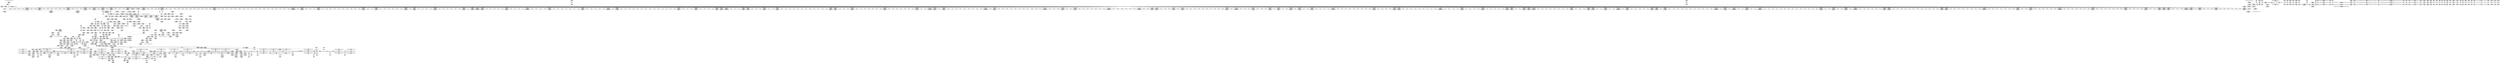 digraph {
	CE0x4ce44c0 [shape=record,shape=Mrecord,label="{CE0x4ce44c0|12:_i32,_56:_i8*,_:_CRE_587,588_}"]
	CE0x4cb9ce0 [shape=record,shape=Mrecord,label="{CE0x4cb9ce0|__validate_creds:conv|include/linux/cred.h,173}"]
	CE0x4ce3b40 [shape=record,shape=Mrecord,label="{CE0x4ce3b40|12:_i32,_56:_i8*,_:_CRE_579,580_}"]
	CE0x4ce5ee0 [shape=record,shape=Mrecord,label="{CE0x4ce5ee0|12:_i32,_56:_i8*,_:_CRE_609,610_}"]
	CE0x4ce9340 [shape=record,shape=Mrecord,label="{CE0x4ce9340|12:_i32,_56:_i8*,_:_CRE_760,768_|*MultipleSource*|Function::inode_has_perm&Arg::inode::|*LoadInst*|security/selinux/hooks.c,1627|security/selinux/hooks.c,1611}"]
	CE0x4cb8240 [shape=record,shape=Mrecord,label="{CE0x4cb8240|inode_has_perm:do.end}"]
	CE0x4ca4e00 [shape=record,shape=Mrecord,label="{CE0x4ca4e00|dentry_has_perm:dentry1|security/selinux/hooks.c,1631|*SummSink*}"]
	CE0x4c7b650 [shape=record,shape=Mrecord,label="{CE0x4c7b650|GLOBAL:selinux_inode_readlink.__warned|Global_var:selinux_inode_readlink.__warned|*SummSink*}"]
	CE0x4cf7a90 [shape=record,shape=Mrecord,label="{CE0x4cf7a90|inode_has_perm:sid3|security/selinux/hooks.c,1617}"]
	CE0x4ce2bd0 [shape=record,shape=Mrecord,label="{CE0x4ce2bd0|12:_i32,_56:_i8*,_:_CRE_566,567_}"]
	CE0x4cbff30 [shape=record,shape=Mrecord,label="{CE0x4cbff30|104:_%struct.inode*,_:_CRE_184,185_}"]
	CE0x4cf7030 [shape=record,shape=Mrecord,label="{CE0x4cf7030|inode_has_perm:i_security|security/selinux/hooks.c,1615|*SummSink*}"]
	CE0x4c610d0 [shape=record,shape=Mrecord,label="{CE0x4c610d0|104:_%struct.inode*,_:_CRE_92,93_}"]
	CE0x4c7e7f0 [shape=record,shape=Mrecord,label="{CE0x4c7e7f0|i32_0|*Constant*|*SummSource*}"]
	CE0x4cab940 [shape=record,shape=Mrecord,label="{CE0x4cab940|inode_has_perm:do.body|*SummSource*}"]
	CE0x4cfd040 [shape=record,shape=Mrecord,label="{CE0x4cfd040|__validate_creds:tmp4|include/linux/cred.h,173}"]
	CE0x4c5ae00 [shape=record,shape=Mrecord,label="{CE0x4c5ae00|dentry_has_perm:cred|Function::dentry_has_perm&Arg::cred::}"]
	CE0x4ceee70 [shape=record,shape=Mrecord,label="{CE0x4ceee70|12:_i32,_56:_i8*,_:_CRE_918,919_}"]
	CE0x4cdd780 [shape=record,shape=Mrecord,label="{CE0x4cdd780|12:_i32,_56:_i8*,_:_CRE_384,388_|*MultipleSource*|Function::inode_has_perm&Arg::inode::|*LoadInst*|security/selinux/hooks.c,1627|security/selinux/hooks.c,1611}"]
	CE0x4ceac30 [shape=record,shape=Mrecord,label="{CE0x4ceac30|12:_i32,_56:_i8*,_:_CRE_864,865_}"]
	"CONST[source:0(mediator),value:0(static)][purpose:{operation}][SrcIdx:2]"
	CE0x4ce45f0 [shape=record,shape=Mrecord,label="{CE0x4ce45f0|12:_i32,_56:_i8*,_:_CRE_588,589_}"]
	CE0x4c6e810 [shape=record,shape=Mrecord,label="{CE0x4c6e810|GLOBAL:get_current|*Constant*|*SummSource*}"]
	CE0x4cde850 [shape=record,shape=Mrecord,label="{CE0x4cde850|12:_i32,_56:_i8*,_:_CRE_448,456_|*MultipleSource*|Function::inode_has_perm&Arg::inode::|*LoadInst*|security/selinux/hooks.c,1627|security/selinux/hooks.c,1611}"]
	CE0x4cb1470 [shape=record,shape=Mrecord,label="{CE0x4cb1470|i64*_getelementptr_inbounds_(_8_x_i64_,_8_x_i64_*___llvm_gcov_ctr154,_i64_0,_i64_7)|*Constant*}"]
	CE0x4c6a5d0 [shape=record,shape=Mrecord,label="{CE0x4c6a5d0|selinux_inode_readlink:tmp15|security/selinux/hooks.c,2805|*SummSink*}"]
	CE0x4ceec10 [shape=record,shape=Mrecord,label="{CE0x4ceec10|12:_i32,_56:_i8*,_:_CRE_916,917_}"]
	CE0x4cdba30 [shape=record,shape=Mrecord,label="{CE0x4cdba30|12:_i32,_56:_i8*,_:_CRE_300,301_}"]
	CE0x4cd5f80 [shape=record,shape=Mrecord,label="{CE0x4cd5f80|12:_i32,_56:_i8*,_:_CRE_198,199_}"]
	CE0x4ce4e40 [shape=record,shape=Mrecord,label="{CE0x4ce4e40|12:_i32,_56:_i8*,_:_CRE_595,596_}"]
	CE0x4c81690 [shape=record,shape=Mrecord,label="{CE0x4c81690|get_current:tmp3}"]
	CE0x4c68b80 [shape=record,shape=Mrecord,label="{CE0x4c68b80|dentry_has_perm:bb|*SummSource*}"]
	CE0x4cb69e0 [shape=record,shape=Mrecord,label="{CE0x4cb69e0|__validate_creds:file|Function::__validate_creds&Arg::file::|*SummSource*}"]
	CE0x4c5d4a0 [shape=record,shape=Mrecord,label="{CE0x4c5d4a0|104:_%struct.inode*,_:_CRE_197,198_}"]
	CE0x4cafdb0 [shape=record,shape=Mrecord,label="{CE0x4cafdb0|avc_has_perm:tsid|Function::avc_has_perm&Arg::tsid::}"]
	CE0x4ce4ab0 [shape=record,shape=Mrecord,label="{CE0x4ce4ab0|12:_i32,_56:_i8*,_:_CRE_592,593_}"]
	CE0x4c5bd30 [shape=record,shape=Mrecord,label="{CE0x4c5bd30|i32_2|*Constant*|*SummSource*}"]
	CE0x4cbf630 [shape=record,shape=Mrecord,label="{CE0x4cbf630|_call_void_mcount()_#3|*SummSink*}"]
	CE0x4ce05d0 [shape=record,shape=Mrecord,label="{CE0x4ce05d0|12:_i32,_56:_i8*,_:_CRE_500,504_|*MultipleSource*|Function::inode_has_perm&Arg::inode::|*LoadInst*|security/selinux/hooks.c,1627|security/selinux/hooks.c,1611}"]
	CE0x4c5da40 [shape=record,shape=Mrecord,label="{CE0x4c5da40|104:_%struct.inode*,_:_CRE_203,204_}"]
	CE0x4c71870 [shape=record,shape=Mrecord,label="{CE0x4c71870|12:_i32,_56:_i8*,_:_CRE_177,178_}"]
	CE0x4c61190 [shape=record,shape=Mrecord,label="{CE0x4c61190|104:_%struct.inode*,_:_CRE_93,94_}"]
	CE0x4cdc870 [shape=record,shape=Mrecord,label="{CE0x4cdc870|12:_i32,_56:_i8*,_:_CRE_312,320_|*MultipleSource*|Function::inode_has_perm&Arg::inode::|*LoadInst*|security/selinux/hooks.c,1627|security/selinux/hooks.c,1611}"]
	CE0x4d1f680 [shape=record,shape=Mrecord,label="{CE0x4d1f680|i64*_getelementptr_inbounds_(_5_x_i64_,_5_x_i64_*___llvm_gcov_ctr155,_i64_0,_i64_4)|*Constant*|*SummSource*}"]
	CE0x4cafa70 [shape=record,shape=Mrecord,label="{CE0x4cafa70|avc_has_perm:entry|*SummSink*}"]
	CE0x4cbf990 [shape=record,shape=Mrecord,label="{CE0x4cbf990|104:_%struct.inode*,_:_CRE_178,179_}"]
	CE0x4c59eb0 [shape=record,shape=Mrecord,label="{CE0x4c59eb0|selinux_inode_readlink:call5|security/selinux/hooks.c,2807}"]
	CE0x4cd2500 [shape=record,shape=Mrecord,label="{CE0x4cd2500|12:_i32,_56:_i8*,_:_CRE_32,40_|*MultipleSource*|Function::inode_has_perm&Arg::inode::|*LoadInst*|security/selinux/hooks.c,1627|security/selinux/hooks.c,1611}"]
	CE0x4cd7540 [shape=record,shape=Mrecord,label="{CE0x4cd7540|12:_i32,_56:_i8*,_:_CRE_242,243_}"]
	CE0x4c88900 [shape=record,shape=Mrecord,label="{CE0x4c88900|GLOBAL:__validate_creds|*Constant*|*SummSink*}"]
	CE0x4cf7280 [shape=record,shape=Mrecord,label="{CE0x4cf7280|inode_has_perm:i_security|security/selinux/hooks.c,1615|*SummSource*}"]
	CE0x4ce0c50 [shape=record,shape=Mrecord,label="{CE0x4ce0c50|12:_i32,_56:_i8*,_:_CRE_512,520_|*MultipleSource*|Function::inode_has_perm&Arg::inode::|*LoadInst*|security/selinux/hooks.c,1627|security/selinux/hooks.c,1611}"]
	CE0x4c6d8b0 [shape=record,shape=Mrecord,label="{CE0x4c6d8b0|12:_i32,_56:_i8*,_:_CRE_151,152_}"]
	CE0x4c89310 [shape=record,shape=Mrecord,label="{CE0x4c89310|inode_has_perm:tmp4|security/selinux/hooks.c,1609}"]
	CE0x4cf0500 [shape=record,shape=Mrecord,label="{CE0x4cf0500|12:_i32,_56:_i8*,_:_CRE_944,952_|*MultipleSource*|Function::inode_has_perm&Arg::inode::|*LoadInst*|security/selinux/hooks.c,1627|security/selinux/hooks.c,1611}"]
	CE0x4cd6430 [shape=record,shape=Mrecord,label="{CE0x4cd6430|12:_i32,_56:_i8*,_:_CRE_203,204_}"]
	CE0x4ce5c80 [shape=record,shape=Mrecord,label="{CE0x4ce5c80|12:_i32,_56:_i8*,_:_CRE_607,608_}"]
	CE0x4cece60 [shape=record,shape=Mrecord,label="{CE0x4cece60|12:_i32,_56:_i8*,_:_CRE_891,892_}"]
	CE0x4cc8690 [shape=record,shape=Mrecord,label="{CE0x4cc8690|i64*_getelementptr_inbounds_(_5_x_i64_,_5_x_i64_*___llvm_gcov_ctr155,_i64_0,_i64_3)|*Constant*|*SummSink*}"]
	CE0x4d01550 [shape=record,shape=Mrecord,label="{CE0x4d01550|inode_has_perm:expval|security/selinux/hooks.c,1611}"]
	CE0x4cd68e0 [shape=record,shape=Mrecord,label="{CE0x4cd68e0|12:_i32,_56:_i8*,_:_CRE_208,210_|*MultipleSource*|Function::inode_has_perm&Arg::inode::|*LoadInst*|security/selinux/hooks.c,1627|security/selinux/hooks.c,1611}"]
	CE0x4cb93c0 [shape=record,shape=Mrecord,label="{CE0x4cb93c0|12:_i32,_56:_i8*,_:_CRE_56,64_|*MultipleSource*|Function::inode_has_perm&Arg::inode::|*LoadInst*|security/selinux/hooks.c,1627|security/selinux/hooks.c,1611}"]
	CE0x4cddbc0 [shape=record,shape=Mrecord,label="{CE0x4cddbc0|12:_i32,_56:_i8*,_:_CRE_400,408_|*MultipleSource*|Function::inode_has_perm&Arg::inode::|*LoadInst*|security/selinux/hooks.c,1627|security/selinux/hooks.c,1611}"]
	CE0x4cbdd30 [shape=record,shape=Mrecord,label="{CE0x4cbdd30|inode_has_perm:if.end|*SummSink*}"]
	CE0x4cda860 [shape=record,shape=Mrecord,label="{CE0x4cda860|12:_i32,_56:_i8*,_:_CRE_285,286_}"]
	CE0x4ce4be0 [shape=record,shape=Mrecord,label="{CE0x4ce4be0|12:_i32,_56:_i8*,_:_CRE_593,594_}"]
	"CONST[source:0(mediator),value:0(static)][purpose:{operation}][SnkIdx:3]"
	CE0x4cdaac0 [shape=record,shape=Mrecord,label="{CE0x4cdaac0|12:_i32,_56:_i8*,_:_CRE_287,288_}"]
	CE0x4caa040 [shape=record,shape=Mrecord,label="{CE0x4caa040|__validate_creds:tmp2|include/linux/cred.h,173|*SummSink*}"]
	CE0x4cf0630 [shape=record,shape=Mrecord,label="{CE0x4cf0630|12:_i32,_56:_i8*,_:_CRE_952,960_|*MultipleSource*|Function::inode_has_perm&Arg::inode::|*LoadInst*|security/selinux/hooks.c,1627|security/selinux/hooks.c,1611}"]
	CE0x4cf69f0 [shape=record,shape=Mrecord,label="{CE0x4cf69f0|i32_10|*Constant*}"]
	CE0x4cf1e20 [shape=record,shape=Mrecord,label="{CE0x4cf1e20|inode_has_perm:tmp6|*LoadInst*|security/selinux/hooks.c,1611}"]
	CE0x4c5a590 [shape=record,shape=Mrecord,label="{CE0x4c5a590|GLOBAL:dentry_has_perm|*Constant*}"]
	CE0x4c70a10 [shape=record,shape=Mrecord,label="{CE0x4c70a10|12:_i32,_56:_i8*,_:_CRE_162,163_}"]
	CE0x4cc04d0 [shape=record,shape=Mrecord,label="{CE0x4cc04d0|104:_%struct.inode*,_:_CRE_190,191_}"]
	CE0x4cc6a60 [shape=record,shape=Mrecord,label="{CE0x4cc6a60|inode_has_perm:bb|*SummSource*}"]
	CE0x4c5fd10 [shape=record,shape=Mrecord,label="{CE0x4c5fd10|dentry_has_perm:tmp1|*SummSink*}"]
	CE0x4c71ef0 [shape=record,shape=Mrecord,label="{CE0x4c71ef0|i32_1|*Constant*}"]
	CE0x4ca9bc0 [shape=record,shape=Mrecord,label="{CE0x4ca9bc0|__validate_creds:tmp2|include/linux/cred.h,173}"]
	CE0x4cbae80 [shape=record,shape=Mrecord,label="{CE0x4cbae80|inode_has_perm:tmp2}"]
	CE0x4cf70a0 [shape=record,shape=Mrecord,label="{CE0x4cf70a0|inode_has_perm:tmp15|*LoadInst*|security/selinux/hooks.c,1615}"]
	CE0x4cc8fe0 [shape=record,shape=Mrecord,label="{CE0x4cc8fe0|i8_10|*Constant*}"]
	CE0x4c6bf70 [shape=record,shape=Mrecord,label="{CE0x4c6bf70|i64*_getelementptr_inbounds_(_11_x_i64_,_11_x_i64_*___llvm_gcov_ctr229,_i64_0,_i64_10)|*Constant*}"]
	CE0x4c71a20 [shape=record,shape=Mrecord,label="{CE0x4c71a20|i64*_getelementptr_inbounds_(_2_x_i64_,_2_x_i64_*___llvm_gcov_ctr153,_i64_0,_i64_1)|*Constant*}"]
	CE0x4ce1b60 [shape=record,shape=Mrecord,label="{CE0x4ce1b60|12:_i32,_56:_i8*,_:_CRE_553,554_}"]
	CE0x4c66d00 [shape=record,shape=Mrecord,label="{CE0x4c66d00|selinux_inode_readlink:tmp4|security/selinux/hooks.c,2805|*SummSink*}"]
	CE0x4c7b540 [shape=record,shape=Mrecord,label="{CE0x4c7b540|GLOBAL:selinux_inode_readlink.__warned|Global_var:selinux_inode_readlink.__warned|*SummSource*}"]
	CE0x4c5c360 [shape=record,shape=Mrecord,label="{CE0x4c5c360|dentry_has_perm:av|Function::dentry_has_perm&Arg::av::}"]
	CE0x4c5c5c0 [shape=record,shape=Mrecord,label="{CE0x4c5c5c0|dentry_has_perm:av|Function::dentry_has_perm&Arg::av::|*SummSink*}"]
	CE0x4cb6b40 [shape=record,shape=Mrecord,label="{CE0x4cb6b40|__validate_creds:file|Function::__validate_creds&Arg::file::|*SummSink*}"]
	CE0x4cfd580 [shape=record,shape=Mrecord,label="{CE0x4cfd580|__validate_creds:tmp4|include/linux/cred.h,173|*SummSink*}"]
	CE0x4c7a980 [shape=record,shape=Mrecord,label="{CE0x4c7a980|selinux_inode_readlink:tmp1|*SummSource*}"]
	CE0x4ceb340 [shape=record,shape=Mrecord,label="{CE0x4ceb340|12:_i32,_56:_i8*,_:_CRE_868,869_}"]
	CE0x4d02bb0 [shape=record,shape=Mrecord,label="{CE0x4d02bb0|GLOBAL:__llvm_gcov_ctr154|Global_var:__llvm_gcov_ctr154|*SummSink*}"]
	CE0x4cb8be0 [shape=record,shape=Mrecord,label="{CE0x4cb8be0|__validate_creds:line|Function::__validate_creds&Arg::line::}"]
	CE0x4c5ca90 [shape=record,shape=Mrecord,label="{CE0x4c5ca90|i64*_getelementptr_inbounds_(_2_x_i64_,_2_x_i64_*___llvm_gcov_ctr98,_i64_0,_i64_0)|*Constant*}"]
	CE0x4c672f0 [shape=record,shape=Mrecord,label="{CE0x4c672f0|i64_1|*Constant*|*SummSource*}"]
	CE0x4cb0b50 [shape=record,shape=Mrecord,label="{CE0x4cb0b50|avc_has_perm:requested|Function::avc_has_perm&Arg::requested::|*SummSink*}"]
	CE0x4cf1560 [shape=record,shape=Mrecord,label="{CE0x4cf1560|12:_i32,_56:_i8*,_:_CRE_982,983_}"]
	CE0x4cab820 [shape=record,shape=Mrecord,label="{CE0x4cab820|inode_has_perm:do.body}"]
	CE0x4c6d4f0 [shape=record,shape=Mrecord,label="{CE0x4c6d4f0|12:_i32,_56:_i8*,_:_CRE_147,148_}"]
	CE0x4ce50a0 [shape=record,shape=Mrecord,label="{CE0x4ce50a0|12:_i32,_56:_i8*,_:_CRE_597,598_}"]
	CE0x4ceefa0 [shape=record,shape=Mrecord,label="{CE0x4ceefa0|12:_i32,_56:_i8*,_:_CRE_919,920_}"]
	CE0x4c82240 [shape=record,shape=Mrecord,label="{CE0x4c82240|_ret_i32_%retval.0,_!dbg_!27739|security/selinux/hooks.c,1618|*SummSink*}"]
	CE0x4cd7b40 [shape=record,shape=Mrecord,label="{CE0x4cd7b40|12:_i32,_56:_i8*,_:_CRE_247,248_}"]
	CE0x4ce4260 [shape=record,shape=Mrecord,label="{CE0x4ce4260|12:_i32,_56:_i8*,_:_CRE_585,586_}"]
	CE0x4cc80d0 [shape=record,shape=Mrecord,label="{CE0x4cc80d0|i64*_getelementptr_inbounds_(_5_x_i64_,_5_x_i64_*___llvm_gcov_ctr155,_i64_0,_i64_3)|*Constant*}"]
	CE0x4cef460 [shape=record,shape=Mrecord,label="{CE0x4cef460|12:_i32,_56:_i8*,_:_CRE_923,924_}"]
	CE0x4c6d400 [shape=record,shape=Mrecord,label="{CE0x4c6d400|12:_i32,_56:_i8*,_:_CRE_146,147_}"]
	CE0x4ce7b80 [shape=record,shape=Mrecord,label="{CE0x4ce7b80|12:_i32,_56:_i8*,_:_CRE_672,680_|*MultipleSource*|Function::inode_has_perm&Arg::inode::|*LoadInst*|security/selinux/hooks.c,1627|security/selinux/hooks.c,1611}"]
	"CONST[source:0(mediator),value:2(dynamic)][purpose:{object}][SnkIdx:2]"
	CE0x4cb6ee0 [shape=record,shape=Mrecord,label="{CE0x4cb6ee0|cred_sid:tmp2|*SummSource*}"]
	CE0x4cc4c80 [shape=record,shape=Mrecord,label="{CE0x4cc4c80|12:_i32,_56:_i8*,_:_CRE_139,140_}"]
	CE0x4cdbb60 [shape=record,shape=Mrecord,label="{CE0x4cdbb60|12:_i32,_56:_i8*,_:_CRE_301,302_}"]
	CE0x4cd4940 [shape=record,shape=Mrecord,label="{CE0x4cd4940|cred_sid:entry}"]
	CE0x4cc0110 [shape=record,shape=Mrecord,label="{CE0x4cc0110|104:_%struct.inode*,_:_CRE_186,187_}"]
	CE0x4c80a30 [shape=record,shape=Mrecord,label="{CE0x4c80a30|104:_%struct.inode*,_:_CRE_319,320_}"]
	CE0x4cd9db0 [shape=record,shape=Mrecord,label="{CE0x4cd9db0|12:_i32,_56:_i8*,_:_CRE_276,277_}"]
	CE0x4cbd360 [shape=record,shape=Mrecord,label="{CE0x4cbd360|104:_%struct.inode*,_:_CRE_221,222_}"]
	CE0x4cd3590 [shape=record,shape=Mrecord,label="{CE0x4cd3590|i64*_getelementptr_inbounds_(_8_x_i64_,_8_x_i64_*___llvm_gcov_ctr154,_i64_0,_i64_6)|*Constant*|*SummSink*}"]
	CE0x4cd5cb0 [shape=record,shape=Mrecord,label="{CE0x4cd5cb0|12:_i32,_56:_i8*,_:_CRE_195,196_}"]
	CE0x4c80760 [shape=record,shape=Mrecord,label="{CE0x4c80760|104:_%struct.inode*,_:_CRE_316,317_}"]
	CE0x4caf690 [shape=record,shape=Mrecord,label="{CE0x4caf690|avc_has_perm:entry}"]
	CE0x4cee160 [shape=record,shape=Mrecord,label="{CE0x4cee160|12:_i32,_56:_i8*,_:_CRE_907,908_}"]
	CE0x4c76490 [shape=record,shape=Mrecord,label="{CE0x4c76490|_call_void___invalid_creds(%struct.cred*_%cred,_i8*_%file,_i32_%line)_#10,_!dbg_!27721|include/linux/cred.h,174}"]
	CE0x4d023d0 [shape=record,shape=Mrecord,label="{CE0x4d023d0|inode_has_perm:tmp7|security/selinux/hooks.c,1611|*SummSource*}"]
	CE0x4d209e0 [shape=record,shape=Mrecord,label="{CE0x4d209e0|i64*_getelementptr_inbounds_(_2_x_i64_,_2_x_i64_*___llvm_gcov_ctr131,_i64_0,_i64_0)|*Constant*}"]
	CE0x4cd7c70 [shape=record,shape=Mrecord,label="{CE0x4cd7c70|12:_i32,_56:_i8*,_:_CRE_248,249_}"]
	CE0x4c5c1b0 [shape=record,shape=Mrecord,label="{CE0x4c5c1b0|_ret_i32_%call,_!dbg_!27723|security/selinux/hooks.c,1632}"]
	CE0x4c58a60 [shape=record,shape=Mrecord,label="{CE0x4c58a60|_call_void_mcount()_#3|*SummSource*}"]
	CE0x4cda270 [shape=record,shape=Mrecord,label="{CE0x4cda270|12:_i32,_56:_i8*,_:_CRE_280,281_}"]
	CE0x4c5d2c0 [shape=record,shape=Mrecord,label="{CE0x4c5d2c0|104:_%struct.inode*,_:_CRE_195,196_}"]
	CE0x4cd5710 [shape=record,shape=Mrecord,label="{CE0x4cd5710|12:_i32,_56:_i8*,_:_CRE_189,190_}"]
	CE0x4cda4d0 [shape=record,shape=Mrecord,label="{CE0x4cda4d0|12:_i32,_56:_i8*,_:_CRE_282,283_}"]
	CE0x4cc62d0 [shape=record,shape=Mrecord,label="{CE0x4cc62d0|__validate_creds:file|Function::__validate_creds&Arg::file::}"]
	CE0x4cf64c0 [shape=record,shape=Mrecord,label="{CE0x4cf64c0|cred_sid:cred|Function::cred_sid&Arg::cred::|*SummSink*}"]
	CE0x4cedf00 [shape=record,shape=Mrecord,label="{CE0x4cedf00|12:_i32,_56:_i8*,_:_CRE_905,906_}"]
	CE0x4cc2750 [shape=record,shape=Mrecord,label="{CE0x4cc2750|__validate_creds:lnot|include/linux/cred.h,173}"]
	CE0x4ce2380 [shape=record,shape=Mrecord,label="{CE0x4ce2380|12:_i32,_56:_i8*,_:_CRE_559,560_}"]
	CE0x4d22b40 [shape=record,shape=Mrecord,label="{CE0x4d22b40|cred_sid:bb}"]
	CE0x4cf7770 [shape=record,shape=Mrecord,label="{CE0x4cf7770|inode_has_perm:tmp16|security/selinux/hooks.c,1615}"]
	CE0x4c5d590 [shape=record,shape=Mrecord,label="{CE0x4c5d590|104:_%struct.inode*,_:_CRE_198,199_}"]
	CE0x4c78430 [shape=record,shape=Mrecord,label="{CE0x4c78430|i64*_getelementptr_inbounds_(_11_x_i64_,_11_x_i64_*___llvm_gcov_ctr229,_i64_0,_i64_9)|*Constant*|*SummSink*}"]
	CE0x4cecad0 [shape=record,shape=Mrecord,label="{CE0x4cecad0|12:_i32,_56:_i8*,_:_CRE_888,889_}"]
	CE0x4c823e0 [shape=record,shape=Mrecord,label="{CE0x4c823e0|inode_has_perm:if.end|*SummSource*}"]
	CE0x4c7f460 [shape=record,shape=Mrecord,label="{CE0x4c7f460|104:_%struct.inode*,_:_CRE_280,288_|*MultipleSource*|Function::selinux_inode_readlink&Arg::dentry::|Function::dentry_has_perm&Arg::dentry::|security/selinux/hooks.c,1627}"]
	CE0x4cee9b0 [shape=record,shape=Mrecord,label="{CE0x4cee9b0|12:_i32,_56:_i8*,_:_CRE_914,915_}"]
	CE0x4cb95a0 [shape=record,shape=Mrecord,label="{CE0x4cb95a0|12:_i32,_56:_i8*,_:_CRE_64,72_|*MultipleSource*|Function::inode_has_perm&Arg::inode::|*LoadInst*|security/selinux/hooks.c,1627|security/selinux/hooks.c,1611}"]
	CE0x4c72ba0 [shape=record,shape=Mrecord,label="{CE0x4c72ba0|GLOBAL:current_task|Global_var:current_task}"]
	CE0x4cd6250 [shape=record,shape=Mrecord,label="{CE0x4cd6250|12:_i32,_56:_i8*,_:_CRE_201,202_}"]
	CE0x4c6b680 [shape=record,shape=Mrecord,label="{CE0x4c6b680|selinux_inode_readlink:tmp18|security/selinux/hooks.c,2805}"]
	CE0x4cebef0 [shape=record,shape=Mrecord,label="{CE0x4cebef0|12:_i32,_56:_i8*,_:_CRE_878,879_}"]
	CE0x4cee620 [shape=record,shape=Mrecord,label="{CE0x4cee620|12:_i32,_56:_i8*,_:_CRE_911,912_}"]
	CE0x4cf03d0 [shape=record,shape=Mrecord,label="{CE0x4cf03d0|12:_i32,_56:_i8*,_:_CRE_936,944_|*MultipleSource*|Function::inode_has_perm&Arg::inode::|*LoadInst*|security/selinux/hooks.c,1627|security/selinux/hooks.c,1611}"]
	CE0x4c71000 [shape=record,shape=Mrecord,label="{CE0x4c71000|12:_i32,_56:_i8*,_:_CRE_168,169_}"]
	CE0x4cda600 [shape=record,shape=Mrecord,label="{CE0x4cda600|12:_i32,_56:_i8*,_:_CRE_283,284_}"]
	CE0x4cd4050 [shape=record,shape=Mrecord,label="{CE0x4cd4050|inode_has_perm:call|security/selinux/hooks.c,1614|*SummSource*}"]
	CE0x4cd70a0 [shape=record,shape=Mrecord,label="{CE0x4cd70a0|12:_i32,_56:_i8*,_:_CRE_240,241_}"]
	CE0x4cca300 [shape=record,shape=Mrecord,label="{CE0x4cca300|dentry_has_perm:d_inode|security/selinux/hooks.c,1627|*SummSource*}"]
	CE0x4cda730 [shape=record,shape=Mrecord,label="{CE0x4cda730|12:_i32,_56:_i8*,_:_CRE_284,285_}"]
	CE0x4c80940 [shape=record,shape=Mrecord,label="{CE0x4c80940|104:_%struct.inode*,_:_CRE_318,319_}"]
	CE0x4c7f0f0 [shape=record,shape=Mrecord,label="{CE0x4c7f0f0|i64_0|*Constant*|*SummSink*}"]
	CE0x4c7fa30 [shape=record,shape=Mrecord,label="{CE0x4c7fa30|104:_%struct.inode*,_:_CRE_304,305_}"]
	CE0x4c82fc0 [shape=record,shape=Mrecord,label="{CE0x4c82fc0|_call_void___validate_creds(%struct.cred*_%cred,_i8*_getelementptr_inbounds_(_25_x_i8_,_25_x_i8_*_.str3,_i32_0,_i32_0),_i32_1609)_#10,_!dbg_!27719|security/selinux/hooks.c,1609}"]
	CE0x4cdaf80 [shape=record,shape=Mrecord,label="{CE0x4cdaf80|12:_i32,_56:_i8*,_:_CRE_291,292_}"]
	CE0x4cf6450 [shape=record,shape=Mrecord,label="{CE0x4cf6450|cred_sid:cred|Function::cred_sid&Arg::cred::|*SummSource*}"]
	CE0x4cdad20 [shape=record,shape=Mrecord,label="{CE0x4cdad20|12:_i32,_56:_i8*,_:_CRE_289,290_}"]
	CE0x4c6b900 [shape=record,shape=Mrecord,label="{CE0x4c6b900|selinux_inode_readlink:tmp18|security/selinux/hooks.c,2805|*SummSink*}"]
	CE0x6083fc0 [shape=record,shape=Mrecord,label="{CE0x6083fc0|selinux_inode_readlink:if.then|*SummSink*}"]
	CE0x4caf3f0 [shape=record,shape=Mrecord,label="{CE0x4caf3f0|i32_(i32,_i32,_i16,_i32,_%struct.common_audit_data*)*_bitcast_(i32_(i32,_i32,_i16,_i32,_%struct.common_audit_data.495*)*_avc_has_perm_to_i32_(i32,_i32,_i16,_i32,_%struct.common_audit_data*)*)|*Constant*|*SummSource*}"]
	CE0x4cb6100 [shape=record,shape=Mrecord,label="{CE0x4cb6100|_call_void_mcount()_#3}"]
	CE0x4cdae50 [shape=record,shape=Mrecord,label="{CE0x4cdae50|12:_i32,_56:_i8*,_:_CRE_290,291_}"]
	CE0x4c8c0f0 [shape=record,shape=Mrecord,label="{CE0x4c8c0f0|_call_void_lockdep_rcu_suspicious(i8*_getelementptr_inbounds_(_25_x_i8_,_25_x_i8_*_.str3,_i32_0,_i32_0),_i32_2805,_i8*_getelementptr_inbounds_(_45_x_i8_,_45_x_i8_*_.str12,_i32_0,_i32_0))_#10,_!dbg_!27728|security/selinux/hooks.c,2805|*SummSource*}"]
	CE0x4cb0e00 [shape=record,shape=Mrecord,label="{CE0x4cb0e00|avc_has_perm:auditdata|Function::avc_has_perm&Arg::auditdata::|*SummSource*}"]
	CE0x4cec740 [shape=record,shape=Mrecord,label="{CE0x4cec740|12:_i32,_56:_i8*,_:_CRE_885,886_}"]
	CE0x4c8b500 [shape=record,shape=Mrecord,label="{CE0x4c8b500|_call_void_mcount()_#3|*SummSource*}"]
	CE0x4c6a7e0 [shape=record,shape=Mrecord,label="{CE0x4c6a7e0|selinux_inode_readlink:tmp16|security/selinux/hooks.c,2805}"]
	CE0x4cea410 [shape=record,shape=Mrecord,label="{CE0x4cea410|12:_i32,_56:_i8*,_:_CRE_832,840_|*MultipleSource*|Function::inode_has_perm&Arg::inode::|*LoadInst*|security/selinux/hooks.c,1627|security/selinux/hooks.c,1611}"]
	CE0x4cbec20 [shape=record,shape=Mrecord,label="{CE0x4cbec20|dentry_has_perm:tmp2}"]
	CE0x4cbfd50 [shape=record,shape=Mrecord,label="{CE0x4cbfd50|104:_%struct.inode*,_:_CRE_182,183_}"]
	CE0x4d02130 [shape=record,shape=Mrecord,label="{CE0x4d02130|inode_has_perm:tmp7|security/selinux/hooks.c,1611}"]
	CE0x4cec870 [shape=record,shape=Mrecord,label="{CE0x4cec870|12:_i32,_56:_i8*,_:_CRE_886,887_}"]
	CE0x4d02260 [shape=record,shape=Mrecord,label="{CE0x4d02260|inode_has_perm:tmp8|security/selinux/hooks.c,1611}"]
	CE0x4cde000 [shape=record,shape=Mrecord,label="{CE0x4cde000|12:_i32,_56:_i8*,_:_CRE_416,424_|*MultipleSource*|Function::inode_has_perm&Arg::inode::|*LoadInst*|security/selinux/hooks.c,1627|security/selinux/hooks.c,1611}"]
	CE0x4c712d0 [shape=record,shape=Mrecord,label="{CE0x4c712d0|12:_i32,_56:_i8*,_:_CRE_171,172_}"]
	CE0x4cbd270 [shape=record,shape=Mrecord,label="{CE0x4cbd270|104:_%struct.inode*,_:_CRE_220,221_}"]
	CE0x4ced1f0 [shape=record,shape=Mrecord,label="{CE0x4ced1f0|12:_i32,_56:_i8*,_:_CRE_894,895_}"]
	CE0x4c5b280 [shape=record,shape=Mrecord,label="{CE0x4c5b280|selinux_inode_readlink:dentry|Function::selinux_inode_readlink&Arg::dentry::}"]
	CE0x4ce5b50 [shape=record,shape=Mrecord,label="{CE0x4ce5b50|12:_i32,_56:_i8*,_:_CRE_606,607_}"]
	CE0x4cc6900 [shape=record,shape=Mrecord,label="{CE0x4cc6900|inode_has_perm:return|*SummSink*}"]
	CE0x4cbd450 [shape=record,shape=Mrecord,label="{CE0x4cbd450|104:_%struct.inode*,_:_CRE_222,223_}"]
	CE0x4c8d9c0 [shape=record,shape=Mrecord,label="{CE0x4c8d9c0|i64*_getelementptr_inbounds_(_11_x_i64_,_11_x_i64_*___llvm_gcov_ctr229,_i64_0,_i64_0)|*Constant*}"]
	CE0x4cb5e50 [shape=record,shape=Mrecord,label="{CE0x4cb5e50|cred_sid:tmp3}"]
	CE0x4c73320 [shape=record,shape=Mrecord,label="{CE0x4c73320|selinux_inode_readlink:bb|*SummSource*}"]
	CE0x4cacd80 [shape=record,shape=Mrecord,label="{CE0x4cacd80|dentry_has_perm:tmp|*SummSource*}"]
	CE0x4c81cb0 [shape=record,shape=Mrecord,label="{CE0x4c81cb0|inode_has_perm:adp|Function::inode_has_perm&Arg::adp::|*SummSource*}"]
	CE0x4c63310 [shape=record,shape=Mrecord,label="{CE0x4c63310|i8*_getelementptr_inbounds_(_45_x_i8_,_45_x_i8_*_.str12,_i32_0,_i32_0)|*Constant*}"]
	CE0x4c5d860 [shape=record,shape=Mrecord,label="{CE0x4c5d860|104:_%struct.inode*,_:_CRE_201,202_}"]
	CE0x4ceaa10 [shape=record,shape=Mrecord,label="{CE0x4ceaa10|12:_i32,_56:_i8*,_:_CRE_856,864_|*MultipleSource*|Function::inode_has_perm&Arg::inode::|*LoadInst*|security/selinux/hooks.c,1627|security/selinux/hooks.c,1611}"]
	CE0x4ca4c90 [shape=record,shape=Mrecord,label="{CE0x4ca4c90|dentry_has_perm:dentry1|security/selinux/hooks.c,1631|*SummSource*}"]
	CE0x4cd6070 [shape=record,shape=Mrecord,label="{CE0x4cd6070|12:_i32,_56:_i8*,_:_CRE_199,200_}"]
	CE0x4cb9f40 [shape=record,shape=Mrecord,label="{CE0x4cb9f40|inode_has_perm:tmp3|*SummSink*}"]
	CE0x4c83990 [shape=record,shape=Mrecord,label="{CE0x4c83990|12:_i32,_56:_i8*,_:_CRE_0,2_|*MultipleSource*|Function::inode_has_perm&Arg::inode::|*LoadInst*|security/selinux/hooks.c,1627|security/selinux/hooks.c,1611}"]
	CE0x4c80de0 [shape=record,shape=Mrecord,label="{CE0x4c80de0|dentry_has_perm:type|security/selinux/hooks.c,1630}"]
	CE0x4c6dc70 [shape=record,shape=Mrecord,label="{CE0x4c6dc70|12:_i32,_56:_i8*,_:_CRE_155,156_}"]
	CE0x4ce3c70 [shape=record,shape=Mrecord,label="{CE0x4ce3c70|12:_i32,_56:_i8*,_:_CRE_580,581_}"]
	CE0x4c715a0 [shape=record,shape=Mrecord,label="{CE0x4c715a0|12:_i32,_56:_i8*,_:_CRE_174,175_}"]
	CE0x4c80000 [shape=record,shape=Mrecord,label="{CE0x4c80000|104:_%struct.inode*,_:_CRE_307,308_}"]
	CE0x4c54b00 [shape=record,shape=Mrecord,label="{CE0x4c54b00|selinux_inode_readlink:entry|*SummSource*}"]
	CE0x4cd6e80 [shape=record,shape=Mrecord,label="{CE0x4cd6e80|12:_i32,_56:_i8*,_:_CRE_232,236_|*MultipleSource*|Function::inode_has_perm&Arg::inode::|*LoadInst*|security/selinux/hooks.c,1627|security/selinux/hooks.c,1611}"]
	CE0x4ceb070 [shape=record,shape=Mrecord,label="{CE0x4ceb070|12:_i32,_56:_i8*,_:_CRE_866,867_}"]
	CE0x4c5fca0 [shape=record,shape=Mrecord,label="{CE0x4c5fca0|dentry_has_perm:tmp1|*SummSource*}"]
	CE0x4cedb70 [shape=record,shape=Mrecord,label="{CE0x4cedb70|12:_i32,_56:_i8*,_:_CRE_902,903_}"]
	CE0x4cdffe0 [shape=record,shape=Mrecord,label="{CE0x4cdffe0|12:_i32,_56:_i8*,_:_CRE_485,486_}"]
	CE0x4ccd2c0 [shape=record,shape=Mrecord,label="{CE0x4ccd2c0|__validate_creds:conv|include/linux/cred.h,173|*SummSource*}"]
	CE0x4c649d0 [shape=record,shape=Mrecord,label="{CE0x4c649d0|i64*_getelementptr_inbounds_(_11_x_i64_,_11_x_i64_*___llvm_gcov_ctr229,_i64_0,_i64_1)|*Constant*|*SummSink*}"]
	CE0x4ceb290 [shape=record,shape=Mrecord,label="{CE0x4ceb290|12:_i32,_56:_i8*,_:_CRE_867,868_}"]
	CE0x4d198d0 [shape=record,shape=Mrecord,label="{CE0x4d198d0|inode_has_perm:tmp16|security/selinux/hooks.c,1615|*SummSink*}"]
	CE0x4caf520 [shape=record,shape=Mrecord,label="{CE0x4caf520|i32_(i32,_i32,_i16,_i32,_%struct.common_audit_data*)*_bitcast_(i32_(i32,_i32,_i16,_i32,_%struct.common_audit_data.495*)*_avc_has_perm_to_i32_(i32,_i32,_i16,_i32,_%struct.common_audit_data*)*)|*Constant*|*SummSink*}"]
	CE0x4cbfb70 [shape=record,shape=Mrecord,label="{CE0x4cbfb70|104:_%struct.inode*,_:_CRE_180,181_}"]
	CE0x4c72ca0 [shape=record,shape=Mrecord,label="{CE0x4c72ca0|GLOBAL:current_task|Global_var:current_task|*SummSource*}"]
	CE0x4cae9d0 [shape=record,shape=Mrecord,label="{CE0x4cae9d0|inode_has_perm:tmp18|security/selinux/hooks.c,1617|*SummSource*}"]
	CE0x4cba530 [shape=record,shape=Mrecord,label="{CE0x4cba530|cred_sid:tmp4|*LoadInst*|security/selinux/hooks.c,196}"]
	CE0x4cd5da0 [shape=record,shape=Mrecord,label="{CE0x4cd5da0|12:_i32,_56:_i8*,_:_CRE_196,197_}"]
	CE0x4ce0e70 [shape=record,shape=Mrecord,label="{CE0x4ce0e70|12:_i32,_56:_i8*,_:_CRE_520,528_|*MultipleSource*|Function::inode_has_perm&Arg::inode::|*LoadInst*|security/selinux/hooks.c,1627|security/selinux/hooks.c,1611}"]
	CE0x4cd4a60 [shape=record,shape=Mrecord,label="{CE0x4cd4a60|cred_sid:entry|*SummSource*}"]
	CE0x4c5ce90 [shape=record,shape=Mrecord,label="{CE0x4c5ce90|_ret_i32_%call5,_!dbg_!27740|security/selinux/hooks.c,2807|*SummSink*}"]
	CE0x4cfff80 [shape=record,shape=Mrecord,label="{CE0x4cfff80|inode_has_perm:lnot|security/selinux/hooks.c,1611|*SummSink*}"]
	CE0x4c82910 [shape=record,shape=Mrecord,label="{CE0x4c82910|inode_has_perm:if.end}"]
	CE0x4c8cca0 [shape=record,shape=Mrecord,label="{CE0x4c8cca0|GLOBAL:current_task|Global_var:current_task|*SummSink*}"]
	CE0x4c54620 [shape=record,shape=Mrecord,label="{CE0x4c54620|i64*_getelementptr_inbounds_(_11_x_i64_,_11_x_i64_*___llvm_gcov_ctr229,_i64_0,_i64_0)|*Constant*|*SummSource*}"]
	CE0x4ce31c0 [shape=record,shape=Mrecord,label="{CE0x4ce31c0|12:_i32,_56:_i8*,_:_CRE_571,572_}"]
	CE0x4cbb890 [shape=record,shape=Mrecord,label="{CE0x4cbb890|12:_i32,_56:_i8*,_:_CRE_120,128_|*MultipleSource*|Function::inode_has_perm&Arg::inode::|*LoadInst*|security/selinux/hooks.c,1627|security/selinux/hooks.c,1611}"]
	CE0x4c87880 [shape=record,shape=Mrecord,label="{CE0x4c87880|104:_%struct.inode*,_:_CRE_24,40_|*MultipleSource*|Function::selinux_inode_readlink&Arg::dentry::|Function::dentry_has_perm&Arg::dentry::|security/selinux/hooks.c,1627}"]
	CE0x4cb8ae0 [shape=record,shape=Mrecord,label="{CE0x4cb8ae0|i32_0|*Constant*}"]
	CE0x4d00440 [shape=record,shape=Mrecord,label="{CE0x4d00440|inode_has_perm:conv|security/selinux/hooks.c,1611}"]
	CE0x4c82d20 [shape=record,shape=Mrecord,label="{CE0x4c82d20|i64*_getelementptr_inbounds_(_5_x_i64_,_5_x_i64_*___llvm_gcov_ctr155,_i64_0,_i64_0)|*Constant*}"]
	CE0x4cddde0 [shape=record,shape=Mrecord,label="{CE0x4cddde0|12:_i32,_56:_i8*,_:_CRE_408,416_|*MultipleSource*|Function::inode_has_perm&Arg::inode::|*LoadInst*|security/selinux/hooks.c,1627|security/selinux/hooks.c,1611}"]
	CE0x4cecf90 [shape=record,shape=Mrecord,label="{CE0x4cecf90|12:_i32,_56:_i8*,_:_CRE_892,893_}"]
	CE0x4cdc740 [shape=record,shape=Mrecord,label="{CE0x4cdc740|12:_i32,_56:_i8*,_:_CRE_311,312_}"]
	CE0x4cf7170 [shape=record,shape=Mrecord,label="{CE0x4cf7170|inode_has_perm:i_security|security/selinux/hooks.c,1615}"]
	CE0x4ced320 [shape=record,shape=Mrecord,label="{CE0x4ced320|12:_i32,_56:_i8*,_:_CRE_895,896_}"]
	CE0x4cc4110 [shape=record,shape=Mrecord,label="{CE0x4cc4110|i64*_getelementptr_inbounds_(_8_x_i64_,_8_x_i64_*___llvm_gcov_ctr154,_i64_0,_i64_1)|*Constant*|*SummSource*}"]
	CE0x4ce6f80 [shape=record,shape=Mrecord,label="{CE0x4ce6f80|12:_i32,_56:_i8*,_:_CRE_623,624_}"]
	CE0x4c6e030 [shape=record,shape=Mrecord,label="{CE0x4c6e030|12:_i32,_56:_i8*,_:_CRE_159,160_}"]
	CE0x4c74ea0 [shape=record,shape=Mrecord,label="{CE0x4c74ea0|GLOBAL:lockdep_rcu_suspicious|*Constant*|*SummSource*}"]
	CE0x4ce8490 [shape=record,shape=Mrecord,label="{CE0x4ce8490|12:_i32,_56:_i8*,_:_CRE_696,704_|*MultipleSource*|Function::inode_has_perm&Arg::inode::|*LoadInst*|security/selinux/hooks.c,1627|security/selinux/hooks.c,1611}"]
	CE0x4ca5110 [shape=record,shape=Mrecord,label="{CE0x4ca5110|GLOBAL:inode_has_perm|*Constant*}"]
	CE0x4c743e0 [shape=record,shape=Mrecord,label="{CE0x4c743e0|selinux_inode_readlink:tmp20|security/selinux/hooks.c,2805|*SummSink*}"]
	CE0x4cdfd80 [shape=record,shape=Mrecord,label="{CE0x4cdfd80|12:_i32,_56:_i8*,_:_CRE_483,484_}"]
	CE0x4ce2840 [shape=record,shape=Mrecord,label="{CE0x4ce2840|12:_i32,_56:_i8*,_:_CRE_563,564_}"]
	CE0x4cada10 [shape=record,shape=Mrecord,label="{CE0x4cada10|inode_has_perm:retval.0|*SummSource*}"]
	CE0x4cb91e0 [shape=record,shape=Mrecord,label="{CE0x4cb91e0|i64*_getelementptr_inbounds_(_2_x_i64_,_2_x_i64_*___llvm_gcov_ctr131,_i64_0,_i64_1)|*Constant*|*SummSource*}"]
	CE0x4cdfb20 [shape=record,shape=Mrecord,label="{CE0x4cdfb20|12:_i32,_56:_i8*,_:_CRE_481,482_}"]
	CE0x4c71960 [shape=record,shape=Mrecord,label="{CE0x4c71960|12:_i32,_56:_i8*,_:_CRE_178,179_}"]
	CE0x4c67eb0 [shape=record,shape=Mrecord,label="{CE0x4c67eb0|selinux_inode_readlink:tmp13|security/selinux/hooks.c,2805}"]
	CE0x4cad0b0 [shape=record,shape=Mrecord,label="{CE0x4cad0b0|__validate_creds:conv|include/linux/cred.h,173|*SummSink*}"]
	CE0x4c87f40 [shape=record,shape=Mrecord,label="{CE0x4c87f40|104:_%struct.inode*,_:_CRE_56,64_|*MultipleSource*|Function::selinux_inode_readlink&Arg::dentry::|Function::dentry_has_perm&Arg::dentry::|security/selinux/hooks.c,1627}"]
	CE0x4cd5620 [shape=record,shape=Mrecord,label="{CE0x4cd5620|12:_i32,_56:_i8*,_:_CRE_188,189_}"]
	CE0x4cbcfa0 [shape=record,shape=Mrecord,label="{CE0x4cbcfa0|104:_%struct.inode*,_:_CRE_217,218_}"]
	"CONST[source:0(mediator),value:2(dynamic)][purpose:{object}][SnkIdx:1]"
	CE0x4ca5f30 [shape=record,shape=Mrecord,label="{CE0x4ca5f30|inode_has_perm:inode|Function::inode_has_perm&Arg::inode::}"]
	CE0x4d01690 [shape=record,shape=Mrecord,label="{CE0x4d01690|i64_4|*Constant*}"]
	CE0x4caffb0 [shape=record,shape=Mrecord,label="{CE0x4caffb0|avc_has_perm:tsid|Function::avc_has_perm&Arg::tsid::|*SummSource*}"]
	CE0x4cbd090 [shape=record,shape=Mrecord,label="{CE0x4cbd090|104:_%struct.inode*,_:_CRE_218,219_}"]
	CE0x4c5b9f0 [shape=record,shape=Mrecord,label="{CE0x4c5b9f0|i32_2|*Constant*}"]
	CE0x4ca6720 [shape=record,shape=Mrecord,label="{CE0x4ca6720|inode_has_perm:perms|Function::inode_has_perm&Arg::perms::|*SummSource*}"]
	CE0x4c8b6b0 [shape=record,shape=Mrecord,label="{CE0x4c8b6b0|i64*_getelementptr_inbounds_(_8_x_i64_,_8_x_i64_*___llvm_gcov_ctr154,_i64_0,_i64_2)|*Constant*}"]
	CE0x4cc39a0 [shape=record,shape=Mrecord,label="{CE0x4cc39a0|inode_has_perm:tmp|*SummSink*}"]
	CE0x4c65910 [shape=record,shape=Mrecord,label="{CE0x4c65910|selinux_inode_readlink:tmp10|security/selinux/hooks.c,2805|*SummSink*}"]
	CE0x4ccb040 [shape=record,shape=Mrecord,label="{CE0x4ccb040|104:_%struct.inode*,_:_CRE_160,161_}"]
	CE0x4ce0370 [shape=record,shape=Mrecord,label="{CE0x4ce0370|12:_i32,_56:_i8*,_:_CRE_488,496_|*MultipleSource*|Function::inode_has_perm&Arg::inode::|*LoadInst*|security/selinux/hooks.c,1627|security/selinux/hooks.c,1611}"]
	CE0x4ccb490 [shape=record,shape=Mrecord,label="{CE0x4ccb490|cred_sid:security|security/selinux/hooks.c,196|*SummSink*}"]
	CE0x4ce6600 [shape=record,shape=Mrecord,label="{CE0x4ce6600|12:_i32,_56:_i8*,_:_CRE_615,616_}"]
	CE0x4c5ecf0 [shape=record,shape=Mrecord,label="{CE0x4c5ecf0|104:_%struct.inode*,_:_CRE_144,145_}"]
	CE0x4cdb570 [shape=record,shape=Mrecord,label="{CE0x4cdb570|12:_i32,_56:_i8*,_:_CRE_296,297_}"]
	CE0x4ce5430 [shape=record,shape=Mrecord,label="{CE0x4ce5430|12:_i32,_56:_i8*,_:_CRE_600,601_}"]
	CE0x4cd8f70 [shape=record,shape=Mrecord,label="{CE0x4cd8f70|12:_i32,_56:_i8*,_:_CRE_264,265_}"]
	CE0x4cc1980 [shape=record,shape=Mrecord,label="{CE0x4cc1980|104:_%struct.inode*,_:_CRE_169,170_}"]
	CE0x4cd5170 [shape=record,shape=Mrecord,label="{CE0x4cd5170|12:_i32,_56:_i8*,_:_CRE_183,184_}"]
	CE0x4ce7520 [shape=record,shape=Mrecord,label="{CE0x4ce7520|12:_i32,_56:_i8*,_:_CRE_648,656_|*MultipleSource*|Function::inode_has_perm&Arg::inode::|*LoadInst*|security/selinux/hooks.c,1627|security/selinux/hooks.c,1611}"]
	CE0x4d1f2b0 [shape=record,shape=Mrecord,label="{CE0x4d1f2b0|GLOBAL:__invalid_creds|*Constant*|*SummSource*}"]
	CE0x4cc1060 [shape=record,shape=Mrecord,label="{CE0x4cc1060|_call_void_mcount()_#3}"]
	CE0x4cc6b00 [shape=record,shape=Mrecord,label="{CE0x4cc6b00|inode_has_perm:bb|*SummSink*}"]
	CE0x4cc0eb0 [shape=record,shape=Mrecord,label="{CE0x4cc0eb0|_call_void_mcount()_#3}"]
	CE0x54ffb10 [shape=record,shape=Mrecord,label="{CE0x54ffb10|_call_void_mcount()_#3|*SummSource*}"]
	CE0x4cbd180 [shape=record,shape=Mrecord,label="{CE0x4cbd180|104:_%struct.inode*,_:_CRE_219,220_}"]
	CE0x4cb6040 [shape=record,shape=Mrecord,label="{CE0x4cb6040|cred_sid:tmp3|*SummSink*}"]
	CE0x4cfd1b0 [shape=record,shape=Mrecord,label="{CE0x4cfd1b0|__validate_creds:tmp4|include/linux/cred.h,173|*SummSource*}"]
	CE0x4cda3a0 [shape=record,shape=Mrecord,label="{CE0x4cda3a0|12:_i32,_56:_i8*,_:_CRE_281,282_}"]
	CE0x4ca9ed0 [shape=record,shape=Mrecord,label="{CE0x4ca9ed0|__validate_creds:tmp3|include/linux/cred.h,173}"]
	CE0x4cbfa80 [shape=record,shape=Mrecord,label="{CE0x4cbfa80|104:_%struct.inode*,_:_CRE_179,180_}"]
	CE0x4d00830 [shape=record,shape=Mrecord,label="{CE0x4d00830|inode_has_perm:lnot.ext|security/selinux/hooks.c,1611|*SummSource*}"]
	CE0x4cb7850 [shape=record,shape=Mrecord,label="{CE0x4cb7850|_call_void_mcount()_#3|*SummSink*}"]
	CE0x4cb7f00 [shape=record,shape=Mrecord,label="{CE0x4cb7f00|i64*_getelementptr_inbounds_(_2_x_i64_,_2_x_i64_*___llvm_gcov_ctr131,_i64_0,_i64_1)|*Constant*|*SummSink*}"]
	CE0x4cd3a20 [shape=record,shape=Mrecord,label="{CE0x4cd3a20|inode_has_perm:tmp14|security/selinux/hooks.c,1614}"]
	CE0x4cef590 [shape=record,shape=Mrecord,label="{CE0x4cef590|12:_i32,_56:_i8*,_:_CRE_924,925_}"]
	CE0x4c82e50 [shape=record,shape=Mrecord,label="{CE0x4c82e50|i64*_getelementptr_inbounds_(_5_x_i64_,_5_x_i64_*___llvm_gcov_ctr155,_i64_0,_i64_0)|*Constant*|*SummSource*}"]
	CE0x4c5bfd0 [shape=record,shape=Mrecord,label="{CE0x4c5bfd0|i32_2|*Constant*|*SummSink*}"]
	CE0x4ce3a10 [shape=record,shape=Mrecord,label="{CE0x4ce3a10|12:_i32,_56:_i8*,_:_CRE_578,579_}"]
	CE0x4cbd630 [shape=record,shape=Mrecord,label="{CE0x4cbd630|104:_%struct.inode*,_:_CRE_224,232_|*MultipleSource*|Function::selinux_inode_readlink&Arg::dentry::|Function::dentry_has_perm&Arg::dentry::|security/selinux/hooks.c,1627}"]
	CE0x4c84270 [shape=record,shape=Mrecord,label="{CE0x4c84270|_ret_void,_!dbg_!27722|include/linux/cred.h,175}"]
	CE0x4cfddc0 [shape=record,shape=Mrecord,label="{CE0x4cfddc0|i64*_getelementptr_inbounds_(_8_x_i64_,_8_x_i64_*___llvm_gcov_ctr154,_i64_0,_i64_7)|*Constant*|*SummSink*}"]
	CE0x4cd6610 [shape=record,shape=Mrecord,label="{CE0x4cd6610|12:_i32,_56:_i8*,_:_CRE_205,206_}"]
	CE0x4c50b50 [shape=record,shape=Mrecord,label="{CE0x4c50b50|selinux_inode_readlink:tmp3|*SummSink*}"]
	CE0x4cc0fa0 [shape=record,shape=Mrecord,label="{CE0x4cc0fa0|get_current:tmp3|*SummSink*}"]
	CE0x4cbaf60 [shape=record,shape=Mrecord,label="{CE0x4cbaf60|inode_has_perm:tmp2|*SummSink*}"]
	CE0x4cdd120 [shape=record,shape=Mrecord,label="{CE0x4cdd120|12:_i32,_56:_i8*,_:_CRE_352,360_|*MultipleSource*|Function::inode_has_perm&Arg::inode::|*LoadInst*|security/selinux/hooks.c,1627|security/selinux/hooks.c,1611}"]
	CE0x4c5bcc0 [shape=record,shape=Mrecord,label="{CE0x4c5bcc0|dentry_has_perm:dentry|Function::dentry_has_perm&Arg::dentry::|*SummSink*}"]
	CE0x4cdbef0 [shape=record,shape=Mrecord,label="{CE0x4cdbef0|12:_i32,_56:_i8*,_:_CRE_304,305_}"]
	CE0x4ce38e0 [shape=record,shape=Mrecord,label="{CE0x4ce38e0|12:_i32,_56:_i8*,_:_CRE_577,578_}"]
	CE0x4c721d0 [shape=record,shape=Mrecord,label="{CE0x4c721d0|i32_1|*Constant*|*SummSink*}"]
	CE0x4cdabf0 [shape=record,shape=Mrecord,label="{CE0x4cdabf0|12:_i32,_56:_i8*,_:_CRE_288,289_}"]
	CE0x4c7fc20 [shape=record,shape=Mrecord,label="{CE0x4c7fc20|104:_%struct.inode*,_:_CRE_305,306_}"]
	CE0x4cb3c10 [shape=record,shape=Mrecord,label="{CE0x4cb3c10|28:_i32,_32:_i16,_:_CRE_32,34_|*MultipleSource*|*LoadInst*|security/selinux/hooks.c,1615|security/selinux/hooks.c,1615|security/selinux/hooks.c,1617}"]
	CE0x4cd58f0 [shape=record,shape=Mrecord,label="{CE0x4cd58f0|12:_i32,_56:_i8*,_:_CRE_191,192_}"]
	CE0x4cb2050 [shape=record,shape=Mrecord,label="{CE0x4cb2050|__validate_creds:if.then|*SummSink*}"]
	CE0x54ffbf0 [shape=record,shape=Mrecord,label="{CE0x54ffbf0|_call_void_mcount()_#3|*SummSink*}"]
	CE0x4cc98f0 [shape=record,shape=Mrecord,label="{CE0x4cc98f0|dentry_has_perm:dentry1|security/selinux/hooks.c,1631}"]
	CE0x4c539c0 [shape=record,shape=Mrecord,label="{CE0x4c539c0|selinux_inode_readlink:tmp8|security/selinux/hooks.c,2805|*SummSink*}"]
	CE0x4ccd470 [shape=record,shape=Mrecord,label="{CE0x4ccd470|i32_4|*Constant*}"]
	CE0x4cf86a0 [shape=record,shape=Mrecord,label="{CE0x4cf86a0|inode_has_perm:tmp13|security/selinux/hooks.c,1614|*SummSink*}"]
	CE0x4cb1eb0 [shape=record,shape=Mrecord,label="{CE0x4cb1eb0|__validate_creds:if.then}"]
	CE0x4c6d5e0 [shape=record,shape=Mrecord,label="{CE0x4c6d5e0|12:_i32,_56:_i8*,_:_CRE_148,149_}"]
	CE0x4cac4b0 [shape=record,shape=Mrecord,label="{CE0x4cac4b0|get_current:tmp4|./arch/x86/include/asm/current.h,14|*SummSource*}"]
	CE0x4cc3aa0 [shape=record,shape=Mrecord,label="{CE0x4cc3aa0|inode_has_perm:tmp1}"]
	CE0x4cba8c0 [shape=record,shape=Mrecord,label="{CE0x4cba8c0|__validate_creds:cred|Function::__validate_creds&Arg::cred::|*SummSource*}"]
	CE0x4cb7670 [shape=record,shape=Mrecord,label="{CE0x4cb7670|__validate_creds:tmp1|*SummSink*}"]
	CE0x4c80850 [shape=record,shape=Mrecord,label="{CE0x4c80850|104:_%struct.inode*,_:_CRE_317,318_}"]
	CE0x4caaaf0 [shape=record,shape=Mrecord,label="{CE0x4caaaf0|i64*_getelementptr_inbounds_(_2_x_i64_,_2_x_i64_*___llvm_gcov_ctr153,_i64_0,_i64_0)|*Constant*|*SummSource*}"]
	CE0x4cb18e0 [shape=record,shape=Mrecord,label="{CE0x4cb18e0|inode_has_perm:tmp20|security/selinux/hooks.c,1618}"]
	CE0x4c53830 [shape=record,shape=Mrecord,label="{CE0x4c53830|selinux_inode_readlink:tmp8|security/selinux/hooks.c,2805|*SummSource*}"]
	CE0x4cbf8a0 [shape=record,shape=Mrecord,label="{CE0x4cbf8a0|104:_%struct.inode*,_:_CRE_177,178_}"]
	CE0x4cd98f0 [shape=record,shape=Mrecord,label="{CE0x4cd98f0|12:_i32,_56:_i8*,_:_CRE_272,273_}"]
	CE0x4c86ff0 [shape=record,shape=Mrecord,label="{CE0x4c86ff0|selinux_inode_readlink:tmp6|security/selinux/hooks.c,2805|*SummSink*}"]
	CE0x4cba350 [shape=record,shape=Mrecord,label="{CE0x4cba350|i32_22|*Constant*|*SummSink*}"]
	CE0x4cb8f80 [shape=record,shape=Mrecord,label="{CE0x4cb8f80|i64*_getelementptr_inbounds_(_2_x_i64_,_2_x_i64_*___llvm_gcov_ctr131,_i64_0,_i64_1)|*Constant*}"]
	CE0x4cc0200 [shape=record,shape=Mrecord,label="{CE0x4cc0200|104:_%struct.inode*,_:_CRE_187,188_}"]
	CE0x4ce2250 [shape=record,shape=Mrecord,label="{CE0x4ce2250|12:_i32,_56:_i8*,_:_CRE_558,559_}"]
	CE0x4cc5050 [shape=record,shape=Mrecord,label="{CE0x4cc5050|12:_i32,_56:_i8*,_:_CRE_144,145_}"]
	CE0x4c66120 [shape=record,shape=Mrecord,label="{CE0x4c66120|selinux_inode_readlink:tmp12|security/selinux/hooks.c,2805}"]
	CE0x4cbed00 [shape=record,shape=Mrecord,label="{CE0x4cbed00|dentry_has_perm:tmp2|*SummSink*}"]
	CE0x4cba4c0 [shape=record,shape=Mrecord,label="{CE0x4cba4c0|i32_22|*Constant*|*SummSource*}"]
	CE0x4cd4bf0 [shape=record,shape=Mrecord,label="{CE0x4cd4bf0|cred_sid:cred|Function::cred_sid&Arg::cred::}"]
	CE0x4c5f700 [shape=record,shape=Mrecord,label="{CE0x4c5f700|get_current:bb|*SummSink*}"]
	CE0x4c5a870 [shape=record,shape=Mrecord,label="{CE0x4c5a870|dentry_has_perm:entry}"]
	CE0x4cf78e0 [shape=record,shape=Mrecord,label="{CE0x4cf78e0|inode_has_perm:tmp16|security/selinux/hooks.c,1615|*SummSource*}"]
	CE0x4cc4cf0 [shape=record,shape=Mrecord,label="{CE0x4cc4cf0|12:_i32,_56:_i8*,_:_CRE_140,141_}"]
	CE0x4cc9140 [shape=record,shape=Mrecord,label="{CE0x4cc9140|i8_10|*Constant*|*SummSource*}"]
	CE0x4c7eb30 [shape=record,shape=Mrecord,label="{CE0x4c7eb30|selinux_inode_readlink:tobool|security/selinux/hooks.c,2805}"]
	CE0x4cd46a0 [shape=record,shape=Mrecord,label="{CE0x4cd46a0|GLOBAL:cred_sid|*Constant*|*SummSource*}"]
	CE0x4cb0520 [shape=record,shape=Mrecord,label="{CE0x4cb0520|avc_has_perm:tclass|Function::avc_has_perm&Arg::tclass::|*SummSink*}"]
	CE0x4c6d9a0 [shape=record,shape=Mrecord,label="{CE0x4c6d9a0|12:_i32,_56:_i8*,_:_CRE_152,153_}"]
	CE0x4c74240 [shape=record,shape=Mrecord,label="{CE0x4c74240|selinux_inode_readlink:tmp20|security/selinux/hooks.c,2805|*SummSource*}"]
	CE0x4ce9780 [shape=record,shape=Mrecord,label="{CE0x4ce9780|12:_i32,_56:_i8*,_:_CRE_776,792_|*MultipleSource*|Function::inode_has_perm&Arg::inode::|*LoadInst*|security/selinux/hooks.c,1627|security/selinux/hooks.c,1611}"]
	CE0x4c803a0 [shape=record,shape=Mrecord,label="{CE0x4c803a0|104:_%struct.inode*,_:_CRE_312,313_}"]
	CE0x4c80f30 [shape=record,shape=Mrecord,label="{CE0x4c80f30|dentry_has_perm:type|security/selinux/hooks.c,1630|*SummSink*}"]
	CE0x4cce320 [shape=record,shape=Mrecord,label="{CE0x4cce320|cred_sid:tmp}"]
	CE0x4d042a0 [shape=record,shape=Mrecord,label="{CE0x4d042a0|i64*_getelementptr_inbounds_(_8_x_i64_,_8_x_i64_*___llvm_gcov_ctr154,_i64_0,_i64_5)|*Constant*}"]
	CE0x4c72a00 [shape=record,shape=Mrecord,label="{CE0x4c72a00|i64*_getelementptr_inbounds_(_2_x_i64_,_2_x_i64_*___llvm_gcov_ctr153,_i64_0,_i64_1)|*Constant*|*SummSource*}"]
	CE0x4cd7810 [shape=record,shape=Mrecord,label="{CE0x4cd7810|12:_i32,_56:_i8*,_:_CRE_244,245_}"]
	CE0x4c5cc00 [shape=record,shape=Mrecord,label="{CE0x4c5cc00|_ret_i32_%call5,_!dbg_!27740|security/selinux/hooks.c,2807}"]
	CE0x4c5cd60 [shape=record,shape=Mrecord,label="{CE0x4c5cd60|_ret_i32_%call5,_!dbg_!27740|security/selinux/hooks.c,2807|*SummSource*}"]
	CE0x4c5b700 [shape=record,shape=Mrecord,label="{CE0x4c5b700|selinux_inode_readlink:dentry|Function::selinux_inode_readlink&Arg::dentry::|*SummSink*}"]
	CE0x4cb0d90 [shape=record,shape=Mrecord,label="{CE0x4cb0d90|avc_has_perm:auditdata|Function::avc_has_perm&Arg::auditdata::}"]
	CE0x6841e80 [shape=record,shape=Mrecord,label="{CE0x6841e80|selinux_inode_readlink:do.end|*SummSink*}"]
	CE0x4d22730 [shape=record,shape=Mrecord,label="{CE0x4d22730|__validate_creds:tmp9|include/linux/cred.h,175|*SummSource*}"]
	CE0x4cc1a70 [shape=record,shape=Mrecord,label="{CE0x4cc1a70|104:_%struct.inode*,_:_CRE_170,171_}"]
	CE0x4ce7740 [shape=record,shape=Mrecord,label="{CE0x4ce7740|12:_i32,_56:_i8*,_:_CRE_656,664_|*MultipleSource*|Function::inode_has_perm&Arg::inode::|*LoadInst*|security/selinux/hooks.c,1627|security/selinux/hooks.c,1611}"]
	CE0x4ccb130 [shape=record,shape=Mrecord,label="{CE0x4ccb130|104:_%struct.inode*,_:_CRE_161,162_}"]
	CE0x4cbbe30 [shape=record,shape=Mrecord,label="{CE0x4cbbe30|12:_i32,_56:_i8*,_:_CRE_137,138_}"]
	CE0x4c81e00 [shape=record,shape=Mrecord,label="{CE0x4c81e00|inode_has_perm:adp|Function::inode_has_perm&Arg::adp::|*SummSink*}"]
	CE0x4d04130 [shape=record,shape=Mrecord,label="{CE0x4d04130|inode_has_perm:tmp10|security/selinux/hooks.c,1611|*SummSink*}"]
	CE0x4cb6760 [shape=record,shape=Mrecord,label="{CE0x4cb6760|GLOBAL:creds_are_invalid|*Constant*|*SummSink*}"]
	CE0x4cec3b0 [shape=record,shape=Mrecord,label="{CE0x4cec3b0|12:_i32,_56:_i8*,_:_CRE_882,883_}"]
	CE0x4c703c0 [shape=record,shape=Mrecord,label="{CE0x4c703c0|selinux_inode_readlink:cred4|security/selinux/hooks.c,2805|*SummSink*}"]
	CE0x4d19dd0 [shape=record,shape=Mrecord,label="{CE0x4d19dd0|i32_3|*Constant*|*SummSource*}"]
	CE0x4c54cb0 [shape=record,shape=Mrecord,label="{CE0x4c54cb0|selinux_inode_readlink:land.lhs.true2}"]
	CE0x4cdf8c0 [shape=record,shape=Mrecord,label="{CE0x4cdf8c0|12:_i32,_56:_i8*,_:_CRE_479,480_}"]
	CE0x4cff380 [shape=record,shape=Mrecord,label="{CE0x4cff380|inode_has_perm:and|security/selinux/hooks.c,1611}"]
	CE0x4cfca80 [shape=record,shape=Mrecord,label="{CE0x4cfca80|GLOBAL:__llvm_gcov_ctr155|Global_var:__llvm_gcov_ctr155}"]
	CE0x4c6eb80 [shape=record,shape=Mrecord,label="{CE0x4c6eb80|12:_i32,_56:_i8*,_:_CRE_80,88_|*MultipleSource*|Function::inode_has_perm&Arg::inode::|*LoadInst*|security/selinux/hooks.c,1627|security/selinux/hooks.c,1611}"]
	CE0x4c89da0 [shape=record,shape=Mrecord,label="{CE0x4c89da0|__validate_creds:tobool|include/linux/cred.h,173|*SummSource*}"]
	CE0x4d01620 [shape=record,shape=Mrecord,label="{CE0x4d01620|inode_has_perm:expval|security/selinux/hooks.c,1611|*SummSource*}"]
	CE0x4c5f890 [shape=record,shape=Mrecord,label="{CE0x4c5f890|i32_512|*Constant*}"]
	CE0x4c58520 [shape=record,shape=Mrecord,label="{CE0x4c58520|selinux_inode_readlink:land.lhs.true2|*SummSource*}"]
	CE0x4c5fbc0 [shape=record,shape=Mrecord,label="{CE0x4c5fbc0|12:_i32,_56:_i8*,_:_CRE_88,96_|*MultipleSource*|Function::inode_has_perm&Arg::inode::|*LoadInst*|security/selinux/hooks.c,1627|security/selinux/hooks.c,1611}"]
	CE0x4c8c7e0 [shape=record,shape=Mrecord,label="{CE0x4c8c7e0|i8*_getelementptr_inbounds_(_25_x_i8_,_25_x_i8_*_.str3,_i32_0,_i32_0)|*Constant*}"]
	CE0x4d00ba0 [shape=record,shape=Mrecord,label="{CE0x4d00ba0|inode_has_perm:conv|security/selinux/hooks.c,1611|*SummSource*}"]
	CE0x4ccc120 [shape=record,shape=Mrecord,label="{CE0x4ccc120|cred_sid:tmp1|*SummSource*}"]
	CE0x4cbef40 [shape=record,shape=Mrecord,label="{CE0x4cbef40|i64*_getelementptr_inbounds_(_2_x_i64_,_2_x_i64_*___llvm_gcov_ctr98,_i64_0,_i64_0)|*Constant*|*SummSource*}"]
	CE0x4d017f0 [shape=record,shape=Mrecord,label="{CE0x4d017f0|inode_has_perm:expval|security/selinux/hooks.c,1611|*SummSink*}"]
	CE0x4cc6620 [shape=record,shape=Mrecord,label="{CE0x4cc6620|_call_void_mcount()_#3}"]
	CE0x4c87c80 [shape=record,shape=Mrecord,label="{CE0x4c87c80|104:_%struct.inode*,_:_CRE_40,48_|*MultipleSource*|Function::selinux_inode_readlink&Arg::dentry::|Function::dentry_has_perm&Arg::dentry::|security/selinux/hooks.c,1627}"]
	CE0x4cafc50 [shape=record,shape=Mrecord,label="{CE0x4cafc50|avc_has_perm:ssid|Function::avc_has_perm&Arg::ssid::|*SummSource*}"]
	CE0x4d1fb30 [shape=record,shape=Mrecord,label="{CE0x4d1fb30|__validate_creds:tmp8|include/linux/cred.h,175}"]
	CE0x4ced7e0 [shape=record,shape=Mrecord,label="{CE0x4ced7e0|12:_i32,_56:_i8*,_:_CRE_899,900_}"]
	CE0x4c782a0 [shape=record,shape=Mrecord,label="{CE0x4c782a0|i64*_getelementptr_inbounds_(_11_x_i64_,_11_x_i64_*___llvm_gcov_ctr229,_i64_0,_i64_9)|*Constant*|*SummSource*}"]
	CE0x4d04000 [shape=record,shape=Mrecord,label="{CE0x4d04000|inode_has_perm:tmp10|security/selinux/hooks.c,1611|*SummSource*}"]
	CE0x4ce4000 [shape=record,shape=Mrecord,label="{CE0x4ce4000|12:_i32,_56:_i8*,_:_CRE_583,584_}"]
	CE0x4cb5d10 [shape=record,shape=Mrecord,label="{CE0x4cb5d10|inode_has_perm:tmp1|*SummSource*}"]
	CE0x4c8d1a0 [shape=record,shape=Mrecord,label="{CE0x4c8d1a0|12:_i32,_56:_i8*,_:_CRE_12,16_|*MultipleSource*|Function::inode_has_perm&Arg::inode::|*LoadInst*|security/selinux/hooks.c,1627|security/selinux/hooks.c,1611}"]
	CE0x4c73690 [shape=record,shape=Mrecord,label="{CE0x4c73690|selinux_inode_readlink:tmp5|security/selinux/hooks.c,2805}"]
	CE0x4d21930 [shape=record,shape=Mrecord,label="{CE0x4d21930|cred_sid:tmp6|security/selinux/hooks.c,197}"]
	CE0x4d1f320 [shape=record,shape=Mrecord,label="{CE0x4d1f320|_call_void___invalid_creds(%struct.cred*_%cred,_i8*_%file,_i32_%line)_#10,_!dbg_!27721|include/linux/cred.h,174|*SummSink*}"]
	CE0x4c8bc50 [shape=record,shape=Mrecord,label="{CE0x4c8bc50|_ret_void,_!dbg_!27722|include/linux/cred.h,175|*SummSink*}"]
	CE0x4cfe100 [shape=record,shape=Mrecord,label="{CE0x4cfe100|inode_has_perm:tmp19|security/selinux/hooks.c,1618|*SummSource*}"]
	CE0x4c6f310 [shape=record,shape=Mrecord,label="{CE0x4c6f310|get_current:entry}"]
	CE0x4c57b00 [shape=record,shape=Mrecord,label="{CE0x4c57b00|dentry_has_perm:bb}"]
	CE0x4c61060 [shape=record,shape=Mrecord,label="{CE0x4c61060|104:_%struct.inode*,_:_CRE_91,92_}"]
	CE0x4cfdc40 [shape=record,shape=Mrecord,label="{CE0x4cfdc40|i64*_getelementptr_inbounds_(_8_x_i64_,_8_x_i64_*___llvm_gcov_ctr154,_i64_0,_i64_7)|*Constant*|*SummSource*}"]
	CE0x4cdd310 [shape=record,shape=Mrecord,label="{CE0x4cdd310|12:_i32,_56:_i8*,_:_CRE_360,376_|*MultipleSource*|Function::inode_has_perm&Arg::inode::|*LoadInst*|security/selinux/hooks.c,1627|security/selinux/hooks.c,1611}"]
	CE0x5f52660 [shape=record,shape=Mrecord,label="{CE0x5f52660|GLOBAL:__llvm_gcov_ctr229|Global_var:__llvm_gcov_ctr229|*SummSource*}"]
	CE0x4ccc680 [shape=record,shape=Mrecord,label="{CE0x4ccc680|12:_i32,_56:_i8*,_:_CRE_4,8_|*MultipleSource*|Function::inode_has_perm&Arg::inode::|*LoadInst*|security/selinux/hooks.c,1627|security/selinux/hooks.c,1611}"]
	CE0x4c6d7c0 [shape=record,shape=Mrecord,label="{CE0x4c6d7c0|12:_i32,_56:_i8*,_:_CRE_150,151_}"]
	CE0x4cd9560 [shape=record,shape=Mrecord,label="{CE0x4cd9560|12:_i32,_56:_i8*,_:_CRE_269,270_}"]
	CE0x4c56ec0 [shape=record,shape=Mrecord,label="{CE0x4c56ec0|i64*_getelementptr_inbounds_(_11_x_i64_,_11_x_i64_*___llvm_gcov_ctr229,_i64_0,_i64_1)|*Constant*|*SummSource*}"]
	CE0x4cc2de0 [shape=record,shape=Mrecord,label="{CE0x4cc2de0|i64_1|*Constant*}"]
	CE0x4c50880 [shape=record,shape=Mrecord,label="{CE0x4c50880|selinux_inode_readlink:tmp2|*SummSink*}"]
	CE0x4cdb900 [shape=record,shape=Mrecord,label="{CE0x4cdb900|12:_i32,_56:_i8*,_:_CRE_299,300_}"]
	CE0x4c83920 [shape=record,shape=Mrecord,label="{CE0x4c83920|inode_has_perm:i_flags|security/selinux/hooks.c,1611|*SummSink*}"]
	CE0x4ce7310 [shape=record,shape=Mrecord,label="{CE0x4ce7310|12:_i32,_56:_i8*,_:_CRE_640,648_|*MultipleSource*|Function::inode_has_perm&Arg::inode::|*LoadInst*|security/selinux/hooks.c,1627|security/selinux/hooks.c,1611}"]
	CE0x4c80070 [shape=record,shape=Mrecord,label="{CE0x4c80070|104:_%struct.inode*,_:_CRE_308,309_}"]
	CE0x4cee030 [shape=record,shape=Mrecord,label="{CE0x4cee030|12:_i32,_56:_i8*,_:_CRE_906,907_}"]
	CE0x4cc28b0 [shape=record,shape=Mrecord,label="{CE0x4cc28b0|i64*_getelementptr_inbounds_(_8_x_i64_,_8_x_i64_*___llvm_gcov_ctr154,_i64_0,_i64_1)|*Constant*}"]
	CE0x4c75810 [shape=record,shape=Mrecord,label="{CE0x4c75810|i32_2805|*Constant*|*SummSink*}"]
	CE0x4ce0a30 [shape=record,shape=Mrecord,label="{CE0x4ce0a30|12:_i32,_56:_i8*,_:_CRE_508,512_|*MultipleSource*|Function::inode_has_perm&Arg::inode::|*LoadInst*|security/selinux/hooks.c,1627|security/selinux/hooks.c,1611}"]
	CE0x4c60cd0 [shape=record,shape=Mrecord,label="{CE0x4c60cd0|104:_%struct.inode*,_:_CRE_89,90_}"]
	CE0x4cb8c50 [shape=record,shape=Mrecord,label="{CE0x4cb8c50|__validate_creds:line|Function::__validate_creds&Arg::line::|*SummSource*}"]
	CE0x4c6e210 [shape=record,shape=Mrecord,label="{CE0x4c6e210|12:_i32,_56:_i8*,_:_CRE_161,162_}"]
	CE0x4cc69c0 [shape=record,shape=Mrecord,label="{CE0x4cc69c0|inode_has_perm:bb}"]
	CE0x4c7fe10 [shape=record,shape=Mrecord,label="{CE0x4c7fe10|104:_%struct.inode*,_:_CRE_306,307_}"]
	CE0x4c89f20 [shape=record,shape=Mrecord,label="{CE0x4c89f20|__validate_creds:tobool|include/linux/cred.h,173|*SummSink*}"]
	CE0x4c6d160 [shape=record,shape=Mrecord,label="{CE0x4c6d160|cred_sid:sid|security/selinux/hooks.c,197|*SummSink*}"]
	CE0x4cab140 [shape=record,shape=Mrecord,label="{CE0x4cab140|inode_has_perm:tmp5|security/selinux/hooks.c,1609|*SummSource*}"]
	CE0x4cc30d0 [shape=record,shape=Mrecord,label="{CE0x4cc30d0|GLOBAL:__validate_creds|*Constant*}"]
	CE0x4caf190 [shape=record,shape=Mrecord,label="{CE0x4caf190|i32_(i32,_i32,_i16,_i32,_%struct.common_audit_data*)*_bitcast_(i32_(i32,_i32,_i16,_i32,_%struct.common_audit_data.495*)*_avc_has_perm_to_i32_(i32,_i32,_i16,_i32,_%struct.common_audit_data*)*)|*Constant*}"]
	CE0x4cffc70 [shape=record,shape=Mrecord,label="{CE0x4cffc70|inode_has_perm:lnot|security/selinux/hooks.c,1611|*SummSource*}"]
	CE0x4c70d30 [shape=record,shape=Mrecord,label="{CE0x4c70d30|12:_i32,_56:_i8*,_:_CRE_165,166_}"]
	CE0x4ce6140 [shape=record,shape=Mrecord,label="{CE0x4ce6140|12:_i32,_56:_i8*,_:_CRE_611,612_}"]
	CE0x4c68fc0 [shape=record,shape=Mrecord,label="{CE0x4c68fc0|selinux_inode_readlink:tobool1|security/selinux/hooks.c,2805|*SummSource*}"]
	CE0x4cb7270 [shape=record,shape=Mrecord,label="{CE0x4cb7270|i64*_getelementptr_inbounds_(_8_x_i64_,_8_x_i64_*___llvm_gcov_ctr154,_i64_0,_i64_0)|*Constant*|*SummSink*}"]
	CE0x4cc83e0 [shape=record,shape=Mrecord,label="{CE0x4cc83e0|i64*_getelementptr_inbounds_(_5_x_i64_,_5_x_i64_*___llvm_gcov_ctr155,_i64_0,_i64_3)|*Constant*|*SummSource*}"]
	CE0x4c5f430 [shape=record,shape=Mrecord,label="{CE0x4c5f430|get_current:bb}"]
	CE0x4d05550 [shape=record,shape=Mrecord,label="{CE0x4d05550|i32_512|*Constant*|*SummSource*}"]
	CE0x4ce4850 [shape=record,shape=Mrecord,label="{CE0x4ce4850|12:_i32,_56:_i8*,_:_CRE_590,591_}"]
	CE0x4cd6340 [shape=record,shape=Mrecord,label="{CE0x4cd6340|12:_i32,_56:_i8*,_:_CRE_202,203_}"]
	CE0x4c6cd90 [shape=record,shape=Mrecord,label="{CE0x4c6cd90|i32_1|*Constant*}"]
	CE0x4cbca00 [shape=record,shape=Mrecord,label="{CE0x4cbca00|104:_%struct.inode*,_:_CRE_211,212_}"]
	CE0x4c62c20 [shape=record,shape=Mrecord,label="{CE0x4c62c20|selinux_inode_readlink:bb}"]
	CE0x4d04d30 [shape=record,shape=Mrecord,label="{CE0x4d04d30|inode_has_perm:tmp11|security/selinux/hooks.c,1612}"]
	CE0x4d03070 [shape=record,shape=Mrecord,label="{CE0x4d03070|inode_has_perm:tmp9|security/selinux/hooks.c,1611|*SummSource*}"]
	CE0x4cae720 [shape=record,shape=Mrecord,label="{CE0x4cae720|inode_has_perm:sclass|security/selinux/hooks.c,1617|*SummSink*}"]
	CE0x4cd4b10 [shape=record,shape=Mrecord,label="{CE0x4cd4b10|cred_sid:entry|*SummSink*}"]
	CE0x4c6dd60 [shape=record,shape=Mrecord,label="{CE0x4c6dd60|12:_i32,_56:_i8*,_:_CRE_156,157_}"]
	CE0x4cc8af0 [shape=record,shape=Mrecord,label="{CE0x4cc8af0|__validate_creds:tmp6|include/linux/cred.h,174|*SummSink*}"]
	CE0x4cc2010 [shape=record,shape=Mrecord,label="{CE0x4cc2010|104:_%struct.inode*,_:_CRE_176,177_}"]
	CE0x4cd9ee0 [shape=record,shape=Mrecord,label="{CE0x4cd9ee0|12:_i32,_56:_i8*,_:_CRE_277,278_}"]
	CE0x4d00d40 [shape=record,shape=Mrecord,label="{CE0x4d00d40|GLOBAL:llvm.expect.i64|*Constant*}"]
	CE0x4cc4e70 [shape=record,shape=Mrecord,label="{CE0x4cc4e70|12:_i32,_56:_i8*,_:_CRE_142,143_}"]
	CE0x4c73520 [shape=record,shape=Mrecord,label="{CE0x4c73520|selinux_inode_readlink:tmp6|security/selinux/hooks.c,2805}"]
	CE0x4cf7660 [shape=record,shape=Mrecord,label="{CE0x4cf7660|inode_has_perm:tmp15|*LoadInst*|security/selinux/hooks.c,1615|*SummSink*}"]
	CE0x4c6d0f0 [shape=record,shape=Mrecord,label="{CE0x4c6d0f0|0:_i32,_4:_i32,_8:_i32,_12:_i32,_:_CMRE_0,4_|*MultipleSource*|security/selinux/hooks.c,196|*LoadInst*|security/selinux/hooks.c,196|security/selinux/hooks.c,197}"]
	CE0x4c61e70 [shape=record,shape=Mrecord,label="{CE0x4c61e70|selinux_inode_readlink:tmp13|security/selinux/hooks.c,2805|*SummSink*}"]
	CE0x4c7aeb0 [shape=record,shape=Mrecord,label="{CE0x4c7aeb0|selinux_inode_readlink:tmp7|security/selinux/hooks.c,2805|*SummSource*}"]
	CE0x4c865a0 [shape=record,shape=Mrecord,label="{CE0x4c865a0|selinux_inode_readlink:tmp10|security/selinux/hooks.c,2805}"]
	CE0x4c8d390 [shape=record,shape=Mrecord,label="{CE0x4c8d390|12:_i32,_56:_i8*,_:_CRE_24,32_|*MultipleSource*|Function::inode_has_perm&Arg::inode::|*LoadInst*|security/selinux/hooks.c,1627|security/selinux/hooks.c,1611}"]
	CE0x4d1f520 [shape=record,shape=Mrecord,label="{CE0x4d1f520|GLOBAL:__invalid_creds|*Constant*|*SummSink*}"]
	CE0x4ce7da0 [shape=record,shape=Mrecord,label="{CE0x4ce7da0|12:_i32,_56:_i8*,_:_CRE_680,684_|*MultipleSource*|Function::inode_has_perm&Arg::inode::|*LoadInst*|security/selinux/hooks.c,1627|security/selinux/hooks.c,1611}"]
	CE0x4ccaf50 [shape=record,shape=Mrecord,label="{CE0x4ccaf50|104:_%struct.inode*,_:_CRE_159,160_}"]
	CE0x4c57640 [shape=record,shape=Mrecord,label="{CE0x4c57640|dentry_has_perm:tmp|*SummSink*}"]
	CE0x4cd8be0 [shape=record,shape=Mrecord,label="{CE0x4cd8be0|12:_i32,_56:_i8*,_:_CRE_261,262_}"]
	CE0x4c62b20 [shape=record,shape=Mrecord,label="{CE0x4c62b20|selinux_inode_readlink:if.end|*SummSource*}"]
	CE0x4cf0c80 [shape=record,shape=Mrecord,label="{CE0x4cf0c80|12:_i32,_56:_i8*,_:_CRE_976,977_}"]
	CE0x4ca6340 [shape=record,shape=Mrecord,label="{CE0x4ca6340|inode_has_perm:inode|Function::inode_has_perm&Arg::inode::|*SummSink*}"]
	CE0x4c6f470 [shape=record,shape=Mrecord,label="{CE0x4c6f470|get_current:entry|*SummSource*}"]
	CE0x4ce99a0 [shape=record,shape=Mrecord,label="{CE0x4ce99a0|12:_i32,_56:_i8*,_:_CRE_792,800_|*MultipleSource*|Function::inode_has_perm&Arg::inode::|*LoadInst*|security/selinux/hooks.c,1627|security/selinux/hooks.c,1611}"]
	CE0x4c64b50 [shape=record,shape=Mrecord,label="{CE0x4c64b50|selinux_inode_readlink:if.then|*SummSource*}"]
	CE0x4c66a50 [shape=record,shape=Mrecord,label="{CE0x4c66a50|i64_2|*Constant*|*SummSink*}"]
	CE0x4cc5ca0 [shape=record,shape=Mrecord,label="{CE0x4cc5ca0|__validate_creds:lnot1|include/linux/cred.h,173|*SummSource*}"]
	CE0x4cbd540 [shape=record,shape=Mrecord,label="{CE0x4cbd540|104:_%struct.inode*,_:_CRE_223,224_}"]
	CE0x4c713c0 [shape=record,shape=Mrecord,label="{CE0x4c713c0|12:_i32,_56:_i8*,_:_CRE_172,173_}"]
	CE0x4c7bf80 [shape=record,shape=Mrecord,label="{CE0x4c7bf80|i64_0|*Constant*}"]
	CE0x4c64620 [shape=record,shape=Mrecord,label="{CE0x4c64620|selinux_inode_readlink:land.lhs.true2|*SummSink*}"]
	CE0x4cd5350 [shape=record,shape=Mrecord,label="{CE0x4cd5350|12:_i32,_56:_i8*,_:_CRE_185,186_}"]
	CE0x4ca5790 [shape=record,shape=Mrecord,label="{CE0x4ca5790|inode_has_perm:entry}"]
	CE0x4ce1fa0 [shape=record,shape=Mrecord,label="{CE0x4ce1fa0|12:_i32,_56:_i8*,_:_CRE_555,556_}"]
	CE0x4cd85f0 [shape=record,shape=Mrecord,label="{CE0x4cd85f0|12:_i32,_56:_i8*,_:_CRE_256,257_}"]
	CE0x4cc4f60 [shape=record,shape=Mrecord,label="{CE0x4cc4f60|12:_i32,_56:_i8*,_:_CRE_143,144_}"]
	CE0x4c6e940 [shape=record,shape=Mrecord,label="{CE0x4c6e940|GLOBAL:get_current|*Constant*|*SummSink*}"]
	CE0x4cd8720 [shape=record,shape=Mrecord,label="{CE0x4cd8720|12:_i32,_56:_i8*,_:_CRE_257,258_}"]
	CE0x4cf6e50 [shape=record,shape=Mrecord,label="{CE0x4cf6e50|i32_10|*Constant*|*SummSource*}"]
	CE0x4d04da0 [shape=record,shape=Mrecord,label="{CE0x4d04da0|inode_has_perm:tmp11|security/selinux/hooks.c,1612|*SummSource*}"]
	CE0x4c778d0 [shape=record,shape=Mrecord,label="{CE0x4c778d0|dentry_has_perm:u|security/selinux/hooks.c,1631|*SummSink*}"]
	CE0x4cc46c0 [shape=record,shape=Mrecord,label="{CE0x4cc46c0|_call_void_mcount()_#3|*SummSource*}"]
	CE0x4ce8ce0 [shape=record,shape=Mrecord,label="{CE0x4ce8ce0|12:_i32,_56:_i8*,_:_CRE_736,740_|*MultipleSource*|Function::inode_has_perm&Arg::inode::|*LoadInst*|security/selinux/hooks.c,1627|security/selinux/hooks.c,1611}"]
	CE0x4cef7f0 [shape=record,shape=Mrecord,label="{CE0x4cef7f0|12:_i32,_56:_i8*,_:_CRE_926,927_}"]
	CE0x4ca5a40 [shape=record,shape=Mrecord,label="{CE0x4ca5a40|inode_has_perm:cred|Function::inode_has_perm&Arg::cred::}"]
	CE0x4c82c10 [shape=record,shape=Mrecord,label="{CE0x4c82c10|__validate_creds:if.end|*SummSink*}"]
	CE0x4cb75a0 [shape=record,shape=Mrecord,label="{CE0x4cb75a0|COLLAPSED:_GCMRE___llvm_gcov_ctr154_internal_global_8_x_i64_zeroinitializer:_elem_0:default:}"]
	CE0x4cd7ed0 [shape=record,shape=Mrecord,label="{CE0x4cd7ed0|12:_i32,_56:_i8*,_:_CRE_250,251_}"]
	CE0x4cbdda0 [shape=record,shape=Mrecord,label="{CE0x4cbdda0|inode_has_perm:if.then}"]
	CE0x4cdc3b0 [shape=record,shape=Mrecord,label="{CE0x4cdc3b0|12:_i32,_56:_i8*,_:_CRE_308,309_}"]
	CE0x4c83ac0 [shape=record,shape=Mrecord,label="{CE0x4c83ac0|inode_has_perm:i_flags|security/selinux/hooks.c,1611}"]
	CE0x4cb1290 [shape=record,shape=Mrecord,label="{CE0x4cb1290|_ret_i32_%retval.0,_!dbg_!27728|security/selinux/avc.c,775|*SummSink*}"]
	CE0x4ccc040 [shape=record,shape=Mrecord,label="{CE0x4ccc040|cred_sid:tmp|*SummSink*}"]
	CE0x4cb8690 [shape=record,shape=Mrecord,label="{CE0x4cb8690|__validate_creds:call|include/linux/cred.h,173|*SummSource*}"]
	CE0x4c72160 [shape=record,shape=Mrecord,label="{CE0x4c72160|i32_1|*Constant*|*SummSource*}"]
	CE0x4ce4390 [shape=record,shape=Mrecord,label="{CE0x4ce4390|12:_i32,_56:_i8*,_:_CRE_586,587_}"]
	CE0x4cd8980 [shape=record,shape=Mrecord,label="{CE0x4cd8980|12:_i32,_56:_i8*,_:_CRE_259,260_}"]
	CE0x4cb8760 [shape=record,shape=Mrecord,label="{CE0x4cb8760|__validate_creds:call|include/linux/cred.h,173|*SummSink*}"]
	CE0x4ceb900 [shape=record,shape=Mrecord,label="{CE0x4ceb900|12:_i32,_56:_i8*,_:_CRE_873,874_}"]
	"CONST[source:0(mediator),value:2(dynamic)][purpose:{subject}][SnkIdx:0]"
	CE0x4ce32f0 [shape=record,shape=Mrecord,label="{CE0x4ce32f0|12:_i32,_56:_i8*,_:_CRE_572,573_}"]
	CE0x4cea820 [shape=record,shape=Mrecord,label="{CE0x4cea820|12:_i32,_56:_i8*,_:_CRE_848,856_|*MultipleSource*|Function::inode_has_perm&Arg::inode::|*LoadInst*|security/selinux/hooks.c,1627|security/selinux/hooks.c,1611}"]
	CE0x4c8b7d0 [shape=record,shape=Mrecord,label="{CE0x4c8b7d0|GLOBAL:__validate_creds|*Constant*|*SummSource*}"]
	CE0x4ce5690 [shape=record,shape=Mrecord,label="{CE0x4ce5690|12:_i32,_56:_i8*,_:_CRE_602,603_}"]
	CE0x4cf12b0 [shape=record,shape=Mrecord,label="{CE0x4cf12b0|12:_i32,_56:_i8*,_:_CRE_979,980_}"]
	CE0x4c56a50 [shape=record,shape=Mrecord,label="{CE0x4c56a50|i64*_getelementptr_inbounds_(_11_x_i64_,_11_x_i64_*___llvm_gcov_ctr229,_i64_0,_i64_8)|*Constant*|*SummSource*}"]
	CE0x4cc2ec0 [shape=record,shape=Mrecord,label="{CE0x4cc2ec0|__validate_creds:tmp1|*SummSource*}"]
	CE0x4cc4830 [shape=record,shape=Mrecord,label="{CE0x4cc4830|i32_0|*Constant*}"]
	CE0x4c7f650 [shape=record,shape=Mrecord,label="{CE0x4c7f650|104:_%struct.inode*,_:_CRE_288,296_|*MultipleSource*|Function::selinux_inode_readlink&Arg::dentry::|Function::dentry_has_perm&Arg::dentry::|security/selinux/hooks.c,1627}"]
	CE0x4ce8f00 [shape=record,shape=Mrecord,label="{CE0x4ce8f00|12:_i32,_56:_i8*,_:_CRE_744,752_|*MultipleSource*|Function::inode_has_perm&Arg::inode::|*LoadInst*|security/selinux/hooks.c,1627|security/selinux/hooks.c,1611}"]
	CE0x4cc1d40 [shape=record,shape=Mrecord,label="{CE0x4cc1d40|104:_%struct.inode*,_:_CRE_173,174_}"]
	CE0x4ce71e0 [shape=record,shape=Mrecord,label="{CE0x4ce71e0|12:_i32,_56:_i8*,_:_CRE_632,640_|*MultipleSource*|Function::inode_has_perm&Arg::inode::|*LoadInst*|security/selinux/hooks.c,1627|security/selinux/hooks.c,1611}"]
	CE0x4cbccd0 [shape=record,shape=Mrecord,label="{CE0x4cbccd0|104:_%struct.inode*,_:_CRE_214,215_}"]
	CE0x4d01bb0 [shape=record,shape=Mrecord,label="{CE0x4d01bb0|inode_has_perm:tobool2|security/selinux/hooks.c,1611}"]
	CE0x4ce3090 [shape=record,shape=Mrecord,label="{CE0x4ce3090|12:_i32,_56:_i8*,_:_CRE_570,571_}"]
	CE0x4d19ae0 [shape=record,shape=Mrecord,label="{CE0x4d19ae0|i32_3|*Constant*}"]
	CE0x4c73860 [shape=record,shape=Mrecord,label="{CE0x4c73860|selinux_inode_readlink:tmp5|security/selinux/hooks.c,2805|*SummSink*}"]
	CE0x4c5bad0 [shape=record,shape=Mrecord,label="{CE0x4c5bad0|dentry_has_perm:dentry|Function::dentry_has_perm&Arg::dentry::}"]
	CE0x4c65a30 [shape=record,shape=Mrecord,label="{CE0x4c65a30|selinux_inode_readlink:tmp11|security/selinux/hooks.c,2805}"]
	CE0x4c702f0 [shape=record,shape=Mrecord,label="{CE0x4c702f0|selinux_inode_readlink:cred4|security/selinux/hooks.c,2805|*SummSource*}"]
	CE0x4cd7910 [shape=record,shape=Mrecord,label="{CE0x4cd7910|12:_i32,_56:_i8*,_:_CRE_245,246_}"]
	CE0x4d03c50 [shape=record,shape=Mrecord,label="{CE0x4d03c50|inode_has_perm:tmp9|security/selinux/hooks.c,1611|*SummSink*}"]
	CE0x4d013b0 [shape=record,shape=Mrecord,label="{CE0x4d013b0|GLOBAL:llvm.expect.i64|*Constant*|*SummSink*}"]
	CE0x4cd7760 [shape=record,shape=Mrecord,label="{CE0x4cd7760|12:_i32,_56:_i8*,_:_CRE_243,244_}"]
	CE0x4cbde10 [shape=record,shape=Mrecord,label="{CE0x4cbde10|inode_has_perm:if.then|*SummSource*}"]
	CE0x4cb59a0 [shape=record,shape=Mrecord,label="{CE0x4cb59a0|inode_has_perm:tmp|*SummSource*}"]
	CE0x4c8b0e0 [shape=record,shape=Mrecord,label="{CE0x4c8b0e0|i64*_getelementptr_inbounds_(_5_x_i64_,_5_x_i64_*___llvm_gcov_ctr155,_i64_0,_i64_0)|*Constant*|*SummSink*}"]
	CE0x4c802b0 [shape=record,shape=Mrecord,label="{CE0x4c802b0|104:_%struct.inode*,_:_CRE_311,312_}"]
	CE0x4c6fd00 [shape=record,shape=Mrecord,label="{CE0x4c6fd00|i32_78|*Constant*}"]
	CE0x4cbfc60 [shape=record,shape=Mrecord,label="{CE0x4cbfc60|104:_%struct.inode*,_:_CRE_181,182_}"]
	CE0x4c71780 [shape=record,shape=Mrecord,label="{CE0x4c71780|12:_i32,_56:_i8*,_:_CRE_176,177_}"]
	CE0x4c78c10 [shape=record,shape=Mrecord,label="{CE0x4c78c10|get_current:tmp2|*SummSink*}"]
	CE0x4ce6ac0 [shape=record,shape=Mrecord,label="{CE0x4ce6ac0|12:_i32,_56:_i8*,_:_CRE_619,620_}"]
	CE0x4c50950 [shape=record,shape=Mrecord,label="{CE0x4c50950|selinux_inode_readlink:tmp3}"]
	CE0x54ff930 [shape=record,shape=Mrecord,label="{CE0x54ff930|_call_void_mcount()_#3}"]
	CE0x4c70b50 [shape=record,shape=Mrecord,label="{CE0x4c70b50|12:_i32,_56:_i8*,_:_CRE_163,164_}"]
	CE0x4c6acb0 [shape=record,shape=Mrecord,label="{CE0x4c6acb0|i8_1|*Constant*}"]
	CE0x4ca5620 [shape=record,shape=Mrecord,label="{CE0x4ca5620|GLOBAL:inode_has_perm|*Constant*|*SummSink*}"]
	CE0x4c8b380 [shape=record,shape=Mrecord,label="{CE0x4c8b380|COLLAPSED:_GCMRE___llvm_gcov_ctr155_internal_global_5_x_i64_zeroinitializer:_elem_0:default:}"]
	CE0x4c6f9c0 [shape=record,shape=Mrecord,label="{CE0x4c6f9c0|_ret_%struct.task_struct*_%tmp4,_!dbg_!27714|./arch/x86/include/asm/current.h,14|*SummSink*}"]
	CE0x4d00c10 [shape=record,shape=Mrecord,label="{CE0x4d00c10|inode_has_perm:conv|security/selinux/hooks.c,1611|*SummSink*}"]
	CE0x4cca190 [shape=record,shape=Mrecord,label="{CE0x4cca190|104:_%struct.inode*,_:_CRE_0,4_|*MultipleSource*|Function::selinux_inode_readlink&Arg::dentry::|Function::dentry_has_perm&Arg::dentry::|security/selinux/hooks.c,1627}"]
	CE0x4cc3fa0 [shape=record,shape=Mrecord,label="{CE0x4cc3fa0|__validate_creds:lnot|include/linux/cred.h,173|*SummSink*}"]
	CE0x4cd90a0 [shape=record,shape=Mrecord,label="{CE0x4cd90a0|12:_i32,_56:_i8*,_:_CRE_265,266_}"]
	CE0x4c74d70 [shape=record,shape=Mrecord,label="{CE0x4c74d70|GLOBAL:lockdep_rcu_suspicious|*Constant*}"]
	CE0x4c83850 [shape=record,shape=Mrecord,label="{CE0x4c83850|i32_4|*Constant*|*SummSource*}"]
	CE0x4cf0840 [shape=record,shape=Mrecord,label="{CE0x4cf0840|12:_i32,_56:_i8*,_:_CRE_960,968_|*MultipleSource*|Function::inode_has_perm&Arg::inode::|*LoadInst*|security/selinux/hooks.c,1627|security/selinux/hooks.c,1611}"]
	CE0x4c8cf00 [shape=record,shape=Mrecord,label="{CE0x4c8cf00|%struct.task_struct*_(%struct.task_struct**)*_asm_movq_%gs:$_1:P_,$0_,_r,im,_dirflag_,_fpsr_,_flags_|*SummSource*}"]
	CE0x4cbbc50 [shape=record,shape=Mrecord,label="{CE0x4cbbc50|12:_i32,_56:_i8*,_:_CRE_136,137_}"]
	CE0x4c88c60 [shape=record,shape=Mrecord,label="{CE0x4c88c60|__validate_creds:entry|*SummSource*}"]
	CE0x4c78860 [shape=record,shape=Mrecord,label="{CE0x4c78860|selinux_inode_readlink:tmp17|security/selinux/hooks.c,2805|*SummSource*}"]
	CE0x4ccab90 [shape=record,shape=Mrecord,label="{CE0x4ccab90|104:_%struct.inode*,_:_CRE_155,156_}"]
	CE0x4cd5e90 [shape=record,shape=Mrecord,label="{CE0x4cd5e90|12:_i32,_56:_i8*,_:_CRE_197,198_}"]
	CE0x4ce5560 [shape=record,shape=Mrecord,label="{CE0x4ce5560|12:_i32,_56:_i8*,_:_CRE_601,602_}"]
	CE0x4cbc820 [shape=record,shape=Mrecord,label="{CE0x4cbc820|104:_%struct.inode*,_:_CRE_209,210_}"]
	CE0x4d02df0 [shape=record,shape=Mrecord,label="{CE0x4d02df0|inode_has_perm:tmp8|security/selinux/hooks.c,1611|*SummSink*}"]
	CE0x4ca5e20 [shape=record,shape=Mrecord,label="{CE0x4ca5e20|inode_has_perm:cred|Function::inode_has_perm&Arg::cred::|*SummSink*}"]
	CE0x4c5c7b0 [shape=record,shape=Mrecord,label="{CE0x4c5c7b0|_ret_i32_%call,_!dbg_!27723|security/selinux/hooks.c,1632|*SummSource*}"]
	CE0x4c70c40 [shape=record,shape=Mrecord,label="{CE0x4c70c40|12:_i32,_56:_i8*,_:_CRE_164,165_}"]
	CE0x4d20e70 [shape=record,shape=Mrecord,label="{CE0x4d20e70|0:_i32,_4:_i32,_8:_i32,_12:_i32,_:_CMRE_8,12_|*MultipleSource*|security/selinux/hooks.c,196|*LoadInst*|security/selinux/hooks.c,196|security/selinux/hooks.c,197}"]
	CE0x4c6c4e0 [shape=record,shape=Mrecord,label="{CE0x4c6c4e0|cred_sid:tmp4|*LoadInst*|security/selinux/hooks.c,196|*SummSink*}"]
	CE0x4ce2aa0 [shape=record,shape=Mrecord,label="{CE0x4ce2aa0|12:_i32,_56:_i8*,_:_CRE_565,566_}"]
	CE0x4d03dc0 [shape=record,shape=Mrecord,label="{CE0x4d03dc0|inode_has_perm:tmp10|security/selinux/hooks.c,1611}"]
	CE0x4d002d0 [shape=record,shape=Mrecord,label="{CE0x4d002d0|inode_has_perm:lnot1|security/selinux/hooks.c,1611|*SummSink*}"]
	CE0x4c74050 [shape=record,shape=Mrecord,label="{CE0x4c74050|selinux_inode_readlink:tmp19|security/selinux/hooks.c,2805|*SummSink*}"]
	CE0x4cc1b60 [shape=record,shape=Mrecord,label="{CE0x4cc1b60|104:_%struct.inode*,_:_CRE_171,172_}"]
	CE0x4c780d0 [shape=record,shape=Mrecord,label="{CE0x4c780d0|i64*_getelementptr_inbounds_(_11_x_i64_,_11_x_i64_*___llvm_gcov_ctr229,_i64_0,_i64_9)|*Constant*}"]
	CE0x4c67210 [shape=record,shape=Mrecord,label="{CE0x4c67210|selinux_inode_readlink:tmp|*SummSink*}"]
	CE0x4c5db30 [shape=record,shape=Mrecord,label="{CE0x4c5db30|104:_%struct.inode*,_:_CRE_204,205_}"]
	CE0x4cf02a0 [shape=record,shape=Mrecord,label="{CE0x4cf02a0|12:_i32,_56:_i8*,_:_CRE_935,936_}"]
	CE0x6084030 [shape=record,shape=Mrecord,label="{CE0x6084030|selinux_inode_readlink:land.lhs.true}"]
	CE0x4c5e760 [shape=record,shape=Mrecord,label="{CE0x4c5e760|104:_%struct.inode*,_:_CRE_94,95_}"]
	CE0x4cca5d0 [shape=record,shape=Mrecord,label="{CE0x4cca5d0|104:_%struct.inode*,_:_CRE_8,12_|*MultipleSource*|Function::selinux_inode_readlink&Arg::dentry::|Function::dentry_has_perm&Arg::dentry::|security/selinux/hooks.c,1627}"]
	CE0x4cc1c50 [shape=record,shape=Mrecord,label="{CE0x4cc1c50|104:_%struct.inode*,_:_CRE_172,173_}"]
	CE0x4cd5080 [shape=record,shape=Mrecord,label="{CE0x4cd5080|12:_i32,_56:_i8*,_:_CRE_182,183_}"]
	CE0x4c817e0 [shape=record,shape=Mrecord,label="{CE0x4c817e0|get_current:tmp3|*SummSource*}"]
	CE0x4cc8a80 [shape=record,shape=Mrecord,label="{CE0x4cc8a80|__validate_creds:tmp6|include/linux/cred.h,174|*SummSource*}"]
	CE0x4cd3fe0 [shape=record,shape=Mrecord,label="{CE0x4cd3fe0|inode_has_perm:call|security/selinux/hooks.c,1614}"]
	CE0x4cf2290 [shape=record,shape=Mrecord,label="{CE0x4cf2290|inode_has_perm:tmp6|*LoadInst*|security/selinux/hooks.c,1611|*SummSink*}"]
	CE0x4c5d680 [shape=record,shape=Mrecord,label="{CE0x4c5d680|104:_%struct.inode*,_:_CRE_199,200_}"]
	CE0x4cf1c00 [shape=record,shape=Mrecord,label="{CE0x4cf1c00|12:_i32,_56:_i8*,_:_CRE_1000,1008_|*MultipleSource*|Function::inode_has_perm&Arg::inode::|*LoadInst*|security/selinux/hooks.c,1627|security/selinux/hooks.c,1611}"]
	CE0x4c6f6e0 [shape=record,shape=Mrecord,label="{CE0x4c6f6e0|_ret_%struct.task_struct*_%tmp4,_!dbg_!27714|./arch/x86/include/asm/current.h,14|*SummSource*}"]
	CE0x4cb2c60 [shape=record,shape=Mrecord,label="{CE0x4cb2c60|__validate_creds:bb|*SummSink*}"]
	CE0x4c74ba0 [shape=record,shape=Mrecord,label="{CE0x4c74ba0|selinux_inode_readlink:call3|security/selinux/hooks.c,2805|*SummSink*}"]
	CE0x4c77620 [shape=record,shape=Mrecord,label="{CE0x4c77620|i8*_getelementptr_inbounds_(_45_x_i8_,_45_x_i8_*_.str12,_i32_0,_i32_0)|*Constant*|*SummSink*}"]
	CE0x4ce6010 [shape=record,shape=Mrecord,label="{CE0x4ce6010|12:_i32,_56:_i8*,_:_CRE_610,611_}"]
	CE0x4c5a210 [shape=record,shape=Mrecord,label="{CE0x4c5a210|selinux_inode_readlink:call5|security/selinux/hooks.c,2807|*SummSource*}"]
	CE0x4caf790 [shape=record,shape=Mrecord,label="{CE0x4caf790|avc_has_perm:entry|*SummSource*}"]
	CE0x4ceda40 [shape=record,shape=Mrecord,label="{CE0x4ceda40|12:_i32,_56:_i8*,_:_CRE_901,902_}"]
	CE0x4c627e0 [shape=record,shape=Mrecord,label="{CE0x4c627e0|i1_true|*Constant*|*SummSink*}"]
	CE0x4cf7b60 [shape=record,shape=Mrecord,label="{CE0x4cf7b60|inode_has_perm:sid3|security/selinux/hooks.c,1617|*SummSource*}"]
	CE0x4cd6c60 [shape=record,shape=Mrecord,label="{CE0x4cd6c60|12:_i32,_56:_i8*,_:_CRE_224,232_|*MultipleSource*|Function::inode_has_perm&Arg::inode::|*LoadInst*|security/selinux/hooks.c,1627|security/selinux/hooks.c,1611}"]
	CE0x4d001a0 [shape=record,shape=Mrecord,label="{CE0x4d001a0|inode_has_perm:lnot1|security/selinux/hooks.c,1611|*SummSource*}"]
	CE0x4caba10 [shape=record,shape=Mrecord,label="{CE0x4caba10|inode_has_perm:do.body|*SummSink*}"]
	CE0x4d20f90 [shape=record,shape=Mrecord,label="{CE0x4d20f90|cred_sid:tmp6|security/selinux/hooks.c,197|*SummSink*}"]
	CE0x4cb1f20 [shape=record,shape=Mrecord,label="{CE0x4cb1f20|__validate_creds:if.then|*SummSource*}"]
	CE0x4ce6d20 [shape=record,shape=Mrecord,label="{CE0x4ce6d20|12:_i32,_56:_i8*,_:_CRE_621,622_}"]
	CE0x4cd91d0 [shape=record,shape=Mrecord,label="{CE0x4cd91d0|12:_i32,_56:_i8*,_:_CRE_266,267_}"]
	CE0x4c5d770 [shape=record,shape=Mrecord,label="{CE0x4c5d770|104:_%struct.inode*,_:_CRE_200,201_}"]
	CE0x4cd84c0 [shape=record,shape=Mrecord,label="{CE0x4cd84c0|12:_i32,_56:_i8*,_:_CRE_255,256_}"]
	CE0x4cb0690 [shape=record,shape=Mrecord,label="{CE0x4cb0690|_ret_i32_%retval.0,_!dbg_!27728|security/selinux/avc.c,775}"]
	CE0x4ced0c0 [shape=record,shape=Mrecord,label="{CE0x4ced0c0|12:_i32,_56:_i8*,_:_CRE_893,894_}"]
	CE0x4c75fc0 [shape=record,shape=Mrecord,label="{CE0x4c75fc0|__validate_creds:tmp7|include/linux/cred.h,174|*SummSink*}"]
	CE0x4c5e850 [shape=record,shape=Mrecord,label="{CE0x4c5e850|104:_%struct.inode*,_:_CRE_95,96_}"]
	CE0x4cbcaf0 [shape=record,shape=Mrecord,label="{CE0x4cbcaf0|104:_%struct.inode*,_:_CRE_212,213_}"]
	CE0x4c8a5b0 [shape=record,shape=Mrecord,label="{CE0x4c8a5b0|i64*_getelementptr_inbounds_(_8_x_i64_,_8_x_i64_*___llvm_gcov_ctr154,_i64_0,_i64_2)|*Constant*|*SummSink*}"]
	CE0x4c54810 [shape=record,shape=Mrecord,label="{CE0x4c54810|i64*_getelementptr_inbounds_(_11_x_i64_,_11_x_i64_*___llvm_gcov_ctr229,_i64_0,_i64_0)|*Constant*|*SummSink*}"]
	CE0x4cbd720 [shape=record,shape=Mrecord,label="{CE0x4cbd720|104:_%struct.inode*,_:_CRE_232,240_|*MultipleSource*|Function::selinux_inode_readlink&Arg::dentry::|Function::dentry_has_perm&Arg::dentry::|security/selinux/hooks.c,1627}"]
	CE0x4cdf6c0 [shape=record,shape=Mrecord,label="{CE0x4cdf6c0|12:_i32,_56:_i8*,_:_CRE_477,478_}"]
	CE0x4d1f9d0 [shape=record,shape=Mrecord,label="{CE0x4d1f9d0|i64*_getelementptr_inbounds_(_5_x_i64_,_5_x_i64_*___llvm_gcov_ctr155,_i64_0,_i64_4)|*Constant*|*SummSink*}"]
	CE0x4c5de00 [shape=record,shape=Mrecord,label="{CE0x4c5de00|104:_%struct.inode*,_:_CRE_207,208_}"]
	CE0x4c5dc20 [shape=record,shape=Mrecord,label="{CE0x4c5dc20|104:_%struct.inode*,_:_CRE_205,206_}"]
	CE0x4c8ca30 [shape=record,shape=Mrecord,label="{CE0x4c8ca30|i8*_getelementptr_inbounds_(_25_x_i8_,_25_x_i8_*_.str3,_i32_0,_i32_0)|*Constant*|*SummSource*}"]
	CE0x4ca4fe0 [shape=record,shape=Mrecord,label="{CE0x4ca4fe0|dentry_has_perm:call|security/selinux/hooks.c,1632|*SummSink*}"]
	CE0x4cabad0 [shape=record,shape=Mrecord,label="{CE0x4cabad0|inode_has_perm:do.end|*SummSource*}"]
	CE0x4ca5d50 [shape=record,shape=Mrecord,label="{CE0x4ca5d50|inode_has_perm:cred|Function::inode_has_perm&Arg::cred::|*SummSource*}"]
	CE0x4c710f0 [shape=record,shape=Mrecord,label="{CE0x4c710f0|12:_i32,_56:_i8*,_:_CRE_169,170_}"]
	CE0x4caaa80 [shape=record,shape=Mrecord,label="{CE0x4caaa80|i64*_getelementptr_inbounds_(_2_x_i64_,_2_x_i64_*___llvm_gcov_ctr153,_i64_0,_i64_0)|*Constant*}"]
	CE0x4cb77e0 [shape=record,shape=Mrecord,label="{CE0x4cb77e0|_call_void_mcount()_#3|*SummSource*}"]
	CE0x4cc16b0 [shape=record,shape=Mrecord,label="{CE0x4cc16b0|104:_%struct.inode*,_:_CRE_166,167_}"]
	CE0x4cdf7c0 [shape=record,shape=Mrecord,label="{CE0x4cdf7c0|12:_i32,_56:_i8*,_:_CRE_478,479_}"]
	CE0x4cbdc10 [shape=record,shape=Mrecord,label="{CE0x4cbdc10|104:_%struct.inode*,_:_CRE_264,272_|*MultipleSource*|Function::selinux_inode_readlink&Arg::dentry::|Function::dentry_has_perm&Arg::dentry::|security/selinux/hooks.c,1627}"]
	CE0x4c6d6d0 [shape=record,shape=Mrecord,label="{CE0x4c6d6d0|12:_i32,_56:_i8*,_:_CRE_149,150_}"]
	CE0x4ced450 [shape=record,shape=Mrecord,label="{CE0x4ced450|12:_i32,_56:_i8*,_:_CRE_896,897_}"]
	CE0x4c5fc30 [shape=record,shape=Mrecord,label="{CE0x4c5fc30|dentry_has_perm:tmp1}"]
	CE0x4ce9fd0 [shape=record,shape=Mrecord,label="{CE0x4ce9fd0|12:_i32,_56:_i8*,_:_CRE_816,824_|*MultipleSource*|Function::inode_has_perm&Arg::inode::|*LoadInst*|security/selinux/hooks.c,1627|security/selinux/hooks.c,1611}"]
	CE0x4c73b50 [shape=record,shape=Mrecord,label="{CE0x4c73b50|selinux_inode_readlink:tmp|*SummSource*}"]
	CE0x4ce16f0 [shape=record,shape=Mrecord,label="{CE0x4ce16f0|12:_i32,_56:_i8*,_:_CRE_544,552_|*MultipleSource*|Function::inode_has_perm&Arg::inode::|*LoadInst*|security/selinux/hooks.c,1627|security/selinux/hooks.c,1611}"]
	CE0x4cc1410 [shape=record,shape=Mrecord,label="{CE0x4cc1410|104:_%struct.inode*,_:_CRE_163,164_}"]
	CE0x4ced580 [shape=record,shape=Mrecord,label="{CE0x4ced580|12:_i32,_56:_i8*,_:_CRE_897,898_}"]
	CE0x4cfa0d0 [shape=record,shape=Mrecord,label="{CE0x4cfa0d0|inode_has_perm:tmp17|security/selinux/hooks.c,1617|*SummSink*}"]
	CE0x4caeef0 [shape=record,shape=Mrecord,label="{CE0x4caeef0|inode_has_perm:call4|security/selinux/hooks.c,1617|*SummSource*}"]
	CE0x4c7a910 [shape=record,shape=Mrecord,label="{CE0x4c7a910|selinux_inode_readlink:tmp1}"]
	CE0x4c75030 [shape=record,shape=Mrecord,label="{CE0x4c75030|i32_2805|*Constant*}"]
	CE0x4cd8850 [shape=record,shape=Mrecord,label="{CE0x4cd8850|12:_i32,_56:_i8*,_:_CRE_258,259_}"]
	CE0x4cccf20 [shape=record,shape=Mrecord,label="{CE0x4cccf20|12:_i32,_56:_i8*,_:_CRE_16,24_|*MultipleSource*|Function::inode_has_perm&Arg::inode::|*LoadInst*|security/selinux/hooks.c,1627|security/selinux/hooks.c,1611}"]
	CE0x4c5ee20 [shape=record,shape=Mrecord,label="{CE0x4c5ee20|104:_%struct.inode*,_:_CRE_145,146_}"]
	CE0x4cca0b0 [shape=record,shape=Mrecord,label="{CE0x4cca0b0|i32_5|*Constant*|*SummSource*}"]
	CE0x4d052f0 [shape=record,shape=Mrecord,label="{CE0x4d052f0|inode_has_perm:tmp12|security/selinux/hooks.c,1612|*SummSource*}"]
	CE0x4cccff0 [shape=record,shape=Mrecord,label="{CE0x4cccff0|__validate_creds:lnot.ext|include/linux/cred.h,173|*SummSource*}"]
	CE0x4c74f10 [shape=record,shape=Mrecord,label="{CE0x4c74f10|GLOBAL:lockdep_rcu_suspicious|*Constant*|*SummSink*}"]
	CE0x4cbb190 [shape=record,shape=Mrecord,label="{CE0x4cbb190|inode_has_perm:tmp3}"]
	CE0x4c70860 [shape=record,shape=Mrecord,label="{CE0x4c70860|selinux_inode_readlink:tmp21|security/selinux/hooks.c,2805|*SummSource*}"]
	CE0x4d21400 [shape=record,shape=Mrecord,label="{CE0x4d21400|0:_i32,_4:_i32,_8:_i32,_12:_i32,_:_CMRE_12,16_|*MultipleSource*|security/selinux/hooks.c,196|*LoadInst*|security/selinux/hooks.c,196|security/selinux/hooks.c,197}"]
	CE0x4ca6f60 [shape=record,shape=Mrecord,label="{CE0x4ca6f60|i64_2|*Constant*}"]
	CE0x4cdea70 [shape=record,shape=Mrecord,label="{CE0x4cdea70|12:_i32,_56:_i8*,_:_CRE_456,464_|*MultipleSource*|Function::inode_has_perm&Arg::inode::|*LoadInst*|security/selinux/hooks.c,1627|security/selinux/hooks.c,1611}"]
	CE0x4cbec90 [shape=record,shape=Mrecord,label="{CE0x4cbec90|dentry_has_perm:tmp2|*SummSource*}"]
	CE0x4c6d2c0 [shape=record,shape=Mrecord,label="{CE0x4c6d2c0|12:_i32,_56:_i8*,_:_CRE_145,146_}"]
	"CONST[source:0(mediator),value:2(dynamic)][purpose:{subject}][SrcIdx:4]"
	CE0x4ce5a20 [shape=record,shape=Mrecord,label="{CE0x4ce5a20|12:_i32,_56:_i8*,_:_CRE_605,606_}"]
	CE0x4c86ee0 [shape=record,shape=Mrecord,label="{CE0x4c86ee0|selinux_inode_readlink:tmp6|security/selinux/hooks.c,2805|*SummSource*}"]
	CE0x4c54500 [shape=record,shape=Mrecord,label="{CE0x4c54500|selinux_inode_readlink:entry|*SummSink*}"]
	CE0x4cfd990 [shape=record,shape=Mrecord,label="{CE0x4cfd990|inode_has_perm:retval.0|*SummSink*}"]
	CE0x4c66670 [shape=record,shape=Mrecord,label="{CE0x4c66670|i64*_getelementptr_inbounds_(_11_x_i64_,_11_x_i64_*___llvm_gcov_ctr229,_i64_0,_i64_6)|*Constant*}"]
	CE0x4c628c0 [shape=record,shape=Mrecord,label="{CE0x4c628c0|selinux_inode_readlink:tmp1|*SummSink*}"]
	CE0x4c7f080 [shape=record,shape=Mrecord,label="{CE0x4c7f080|i64_0|*Constant*|*SummSource*}"]
	CE0x4d225b0 [shape=record,shape=Mrecord,label="{CE0x4d225b0|__validate_creds:tmp9|include/linux/cred.h,175}"]
	CE0x4c5d020 [shape=record,shape=Mrecord,label="{CE0x4c5d020|104:_%struct.inode*,_:_CRE_192,193_}"]
	CE0x4c6da90 [shape=record,shape=Mrecord,label="{CE0x4c6da90|12:_i32,_56:_i8*,_:_CRE_153,154_}"]
	CE0x4cebb60 [shape=record,shape=Mrecord,label="{CE0x4cebb60|12:_i32,_56:_i8*,_:_CRE_875,876_}"]
	CE0x4c6ff30 [shape=record,shape=Mrecord,label="{CE0x4c6ff30|i32_78|*Constant*|*SummSink*}"]
	CE0x4ca58d0 [shape=record,shape=Mrecord,label="{CE0x4ca58d0|inode_has_perm:entry|*SummSource*}"]
	CE0x4cbf560 [shape=record,shape=Mrecord,label="{CE0x4cbf560|_call_void_mcount()_#3|*SummSource*}"]
	CE0x4c7afc0 [shape=record,shape=Mrecord,label="{CE0x4c7afc0|selinux_inode_readlink:tmp7|security/selinux/hooks.c,2805|*SummSink*}"]
	CE0x4c89d30 [shape=record,shape=Mrecord,label="{CE0x4c89d30|__validate_creds:tobool|include/linux/cred.h,173}"]
	CE0x4c66910 [shape=record,shape=Mrecord,label="{CE0x4c66910|i64_2|*Constant*}"]
	CE0x4c6ffa0 [shape=record,shape=Mrecord,label="{CE0x4c6ffa0|i32_78|*Constant*|*SummSource*}"]
	CE0x4c81f70 [shape=record,shape=Mrecord,label="{CE0x4c81f70|_ret_i32_%retval.0,_!dbg_!27739|security/selinux/hooks.c,1618}"]
	CE0x4c65e00 [shape=record,shape=Mrecord,label="{CE0x4c65e00|i64*_getelementptr_inbounds_(_11_x_i64_,_11_x_i64_*___llvm_gcov_ctr229,_i64_0,_i64_1)|*Constant*}"]
	CE0x4ca64e0 [shape=record,shape=Mrecord,label="{CE0x4ca64e0|inode_has_perm:perms|Function::inode_has_perm&Arg::perms::}"]
	CE0x4c86ae0 [shape=record,shape=Mrecord,label="{CE0x4c86ae0|selinux_inode_readlink:tmp9|security/selinux/hooks.c,2805|*SummSource*}"]
	CE0x4cb2d20 [shape=record,shape=Mrecord,label="{CE0x4cb2d20|__validate_creds:if.end}"]
	CE0x4ce51d0 [shape=record,shape=Mrecord,label="{CE0x4ce51d0|12:_i32,_56:_i8*,_:_CRE_598,599_}"]
	CE0x4d01ea0 [shape=record,shape=Mrecord,label="{CE0x4d01ea0|inode_has_perm:tobool2|security/selinux/hooks.c,1611|*SummSink*}"]
	CE0x4c80d00 [shape=record,shape=Mrecord,label="{CE0x4c80d00|dentry_has_perm:tmp4|*LoadInst*|security/selinux/hooks.c,1627|*SummSink*}"]
	CE0x4c71690 [shape=record,shape=Mrecord,label="{CE0x4c71690|12:_i32,_56:_i8*,_:_CRE_175,176_}"]
	CE0x4ce24b0 [shape=record,shape=Mrecord,label="{CE0x4ce24b0|12:_i32,_56:_i8*,_:_CRE_560,561_}"]
	CE0x4c643e0 [shape=record,shape=Mrecord,label="{CE0x4c643e0|i32_0|*Constant*}"]
	CE0x4cd5800 [shape=record,shape=Mrecord,label="{CE0x4cd5800|12:_i32,_56:_i8*,_:_CRE_190,191_}"]
	CE0x4cefa50 [shape=record,shape=Mrecord,label="{CE0x4cefa50|12:_i32,_56:_i8*,_:_CRE_928,929_}"]
	CE0x4ce04a0 [shape=record,shape=Mrecord,label="{CE0x4ce04a0|12:_i32,_56:_i8*,_:_CRE_496,500_|*MultipleSource*|Function::inode_has_perm&Arg::inode::|*LoadInst*|security/selinux/hooks.c,1627|security/selinux/hooks.c,1611}"]
	CE0x4c50ab0 [shape=record,shape=Mrecord,label="{CE0x4c50ab0|selinux_inode_readlink:tmp3|*SummSource*}"]
	CE0x4cd3b00 [shape=record,shape=Mrecord,label="{CE0x4cd3b00|inode_has_perm:tmp14|security/selinux/hooks.c,1614|*SummSource*}"]
	CE0x4ca5960 [shape=record,shape=Mrecord,label="{CE0x4ca5960|inode_has_perm:entry|*SummSink*}"]
	CE0x4cf9cd0 [shape=record,shape=Mrecord,label="{CE0x4cf9cd0|inode_has_perm:tmp17|security/selinux/hooks.c,1617}"]
	CE0x4cbcbe0 [shape=record,shape=Mrecord,label="{CE0x4cbcbe0|104:_%struct.inode*,_:_CRE_213,214_}"]
	CE0x4cae800 [shape=record,shape=Mrecord,label="{CE0x4cae800|inode_has_perm:tmp18|security/selinux/hooks.c,1617}"]
	CE0x4cc4730 [shape=record,shape=Mrecord,label="{CE0x4cc4730|_call_void_mcount()_#3|*SummSink*}"]
	CE0x4cff480 [shape=record,shape=Mrecord,label="{CE0x4cff480|inode_has_perm:and|security/selinux/hooks.c,1611|*SummSink*}"]
	CE0x4d020c0 [shape=record,shape=Mrecord,label="{CE0x4d020c0|i64_3|*Constant*}"]
	CE0x4cb5fd0 [shape=record,shape=Mrecord,label="{CE0x4cb5fd0|cred_sid:tmp3|*SummSource*}"]
	CE0x4c87db0 [shape=record,shape=Mrecord,label="{CE0x4c87db0|104:_%struct.inode*,_:_CRE_48,52_|*MultipleSource*|Function::selinux_inode_readlink&Arg::dentry::|Function::dentry_has_perm&Arg::dentry::|security/selinux/hooks.c,1627}"]
	CE0x4cc0710 [shape=record,shape=Mrecord,label="{CE0x4cc0710|i64*_getelementptr_inbounds_(_2_x_i64_,_2_x_i64_*___llvm_gcov_ctr98,_i64_0,_i64_1)|*Constant*|*SummSource*}"]
	CE0x4c66470 [shape=record,shape=Mrecord,label="{CE0x4c66470|selinux_inode_readlink:tmp12|security/selinux/hooks.c,2805|*SummSink*}"]
	CE0x4cab4e0 [shape=record,shape=Mrecord,label="{CE0x4cab4e0|i64*_getelementptr_inbounds_(_2_x_i64_,_2_x_i64_*___llvm_gcov_ctr153,_i64_0,_i64_0)|*Constant*|*SummSink*}"]
	CE0x4cdf2f0 [shape=record,shape=Mrecord,label="{CE0x4cdf2f0|12:_i32,_56:_i8*,_:_CRE_474,475_}"]
	CE0x4c59710 [shape=record,shape=Mrecord,label="{CE0x4c59710|_call_void_lockdep_rcu_suspicious(i8*_getelementptr_inbounds_(_25_x_i8_,_25_x_i8_*_.str3,_i32_0,_i32_0),_i32_2805,_i8*_getelementptr_inbounds_(_45_x_i8_,_45_x_i8_*_.str12,_i32_0,_i32_0))_#10,_!dbg_!27728|security/selinux/hooks.c,2805}"]
	CE0x4c831c0 [shape=record,shape=Mrecord,label="{CE0x4c831c0|_call_void___validate_creds(%struct.cred*_%cred,_i8*_getelementptr_inbounds_(_25_x_i8_,_25_x_i8_*_.str3,_i32_0,_i32_0),_i32_1609)_#10,_!dbg_!27719|security/selinux/hooks.c,1609|*SummSink*}"]
	CE0x4cc9e10 [shape=record,shape=Mrecord,label="{CE0x4cc9e10|i32_5|*Constant*}"]
	CE0x4ce4d10 [shape=record,shape=Mrecord,label="{CE0x4ce4d10|12:_i32,_56:_i8*,_:_CRE_594,595_}"]
	CE0x4cb00e0 [shape=record,shape=Mrecord,label="{CE0x4cb00e0|avc_has_perm:tsid|Function::avc_has_perm&Arg::tsid::|*SummSink*}"]
	CE0x4c71d60 [shape=record,shape=Mrecord,label="{CE0x4c71d60|dentry_has_perm:ad|security/selinux/hooks.c, 1628|*SummSink*}"]
	CE0x4cd67f0 [shape=record,shape=Mrecord,label="{CE0x4cd67f0|12:_i32,_56:_i8*,_:_CRE_207,208_}"]
	CE0x4cb83c0 [shape=record,shape=Mrecord,label="{CE0x4cb83c0|i64*_getelementptr_inbounds_(_8_x_i64_,_8_x_i64_*___llvm_gcov_ctr154,_i64_0,_i64_0)|*Constant*}"]
	CE0x4cc2b70 [shape=record,shape=Mrecord,label="{CE0x4cc2b70|inode_has_perm:tmp1|*SummSink*}"]
	CE0x4cff940 [shape=record,shape=Mrecord,label="{CE0x4cff940|i1_true|*Constant*}"]
	CE0x4c8c160 [shape=record,shape=Mrecord,label="{CE0x4c8c160|_call_void_lockdep_rcu_suspicious(i8*_getelementptr_inbounds_(_25_x_i8_,_25_x_i8_*_.str3,_i32_0,_i32_0),_i32_2805,_i8*_getelementptr_inbounds_(_45_x_i8_,_45_x_i8_*_.str12,_i32_0,_i32_0))_#10,_!dbg_!27728|security/selinux/hooks.c,2805|*SummSink*}"]
	CE0x4ce9560 [shape=record,shape=Mrecord,label="{CE0x4ce9560|12:_i32,_56:_i8*,_:_CRE_768,776_|*MultipleSource*|Function::inode_has_perm&Arg::inode::|*LoadInst*|security/selinux/hooks.c,1627|security/selinux/hooks.c,1611}"]
	"CONST[source:2(external),value:2(dynamic)][purpose:{subject}][SrcIdx:3]"
	CE0x4cbceb0 [shape=record,shape=Mrecord,label="{CE0x4cbceb0|104:_%struct.inode*,_:_CRE_216,217_}"]
	CE0x4ceddd0 [shape=record,shape=Mrecord,label="{CE0x4ceddd0|12:_i32,_56:_i8*,_:_CRE_904,905_}"]
	CE0x4cf75f0 [shape=record,shape=Mrecord,label="{CE0x4cf75f0|inode_has_perm:tmp15|*LoadInst*|security/selinux/hooks.c,1615|*SummSource*}"]
	CE0x4cd5440 [shape=record,shape=Mrecord,label="{CE0x4cd5440|12:_i32,_56:_i8*,_:_CRE_186,187_}"]
	CE0x4c84450 [shape=record,shape=Mrecord,label="{CE0x4c84450|_ret_void,_!dbg_!27722|include/linux/cred.h,175|*SummSource*}"]
	CE0x4c6f080 [shape=record,shape=Mrecord,label="{CE0x4c6f080|12:_i32,_56:_i8*,_:_CRE_104,112_|*MultipleSource*|Function::inode_has_perm&Arg::inode::|*LoadInst*|security/selinux/hooks.c,1627|security/selinux/hooks.c,1611}"]
	CE0x4cd4f90 [shape=record,shape=Mrecord,label="{CE0x4cd4f90|12:_i32,_56:_i8*,_:_CRE_181,182_}"]
	CE0x4c6a560 [shape=record,shape=Mrecord,label="{CE0x4c6a560|selinux_inode_readlink:tmp15|security/selinux/hooks.c,2805|*SummSource*}"]
	CE0x4c6aab0 [shape=record,shape=Mrecord,label="{CE0x4c6aab0|selinux_inode_readlink:tmp16|security/selinux/hooks.c,2805|*SummSink*}"]
	CE0x4cbdfa0 [shape=record,shape=Mrecord,label="{CE0x4cbdfa0|inode_has_perm:return}"]
	CE0x446e070 [shape=record,shape=Mrecord,label="{CE0x446e070|selinux_inode_readlink:do.end}"]
	CE0x4c66bf0 [shape=record,shape=Mrecord,label="{CE0x4c66bf0|selinux_inode_readlink:tmp4|security/selinux/hooks.c,2805|*SummSource*}"]
	CE0x4c869e0 [shape=record,shape=Mrecord,label="{CE0x4c869e0|selinux_inode_readlink:tmp9|security/selinux/hooks.c,2805}"]
	CE0x4cb33d0 [shape=record,shape=Mrecord,label="{CE0x4cb33d0|__validate_creds:bb|*SummSource*}"]
	CE0x4c66980 [shape=record,shape=Mrecord,label="{CE0x4c66980|i64_2|*Constant*|*SummSource*}"]
	CE0x4cbba70 [shape=record,shape=Mrecord,label="{CE0x4cbba70|12:_i32,_56:_i8*,_:_CRE_128,136_|*MultipleSource*|Function::inode_has_perm&Arg::inode::|*LoadInst*|security/selinux/hooks.c,1627|security/selinux/hooks.c,1611}"]
	CE0x4ce3420 [shape=record,shape=Mrecord,label="{CE0x4ce3420|12:_i32,_56:_i8*,_:_CRE_573,574_}"]
	CE0x4ce64d0 [shape=record,shape=Mrecord,label="{CE0x4ce64d0|12:_i32,_56:_i8*,_:_CRE_614,615_}"]
	CE0x4d22110 [shape=record,shape=Mrecord,label="{CE0x4d22110|__validate_creds:tmp8|include/linux/cred.h,175|*SummSource*}"]
	CE0x4ce88a0 [shape=record,shape=Mrecord,label="{CE0x4ce88a0|12:_i32,_56:_i8*,_:_CRE_712,728_|*MultipleSource*|Function::inode_has_perm&Arg::inode::|*LoadInst*|security/selinux/hooks.c,1627|security/selinux/hooks.c,1611}"]
	CE0x4ce6bf0 [shape=record,shape=Mrecord,label="{CE0x4ce6bf0|12:_i32,_56:_i8*,_:_CRE_620,621_}"]
	CE0x4cc9470 [shape=record,shape=Mrecord,label="{CE0x4cc9470|dentry_has_perm:u|security/selinux/hooks.c,1631}"]
	CE0x4c564d0 [shape=record,shape=Mrecord,label="{CE0x4c564d0|i64*_getelementptr_inbounds_(_11_x_i64_,_11_x_i64_*___llvm_gcov_ctr229,_i64_0,_i64_8)|*Constant*|*SummSink*}"]
	CE0x4c65f60 [shape=record,shape=Mrecord,label="{CE0x4c65f60|selinux_inode_readlink:tmp11|security/selinux/hooks.c,2805|*SummSink*}"]
	CE0x4c7bc00 [shape=record,shape=Mrecord,label="{CE0x4c7bc00|i64_3|*Constant*}"]
	CE0x4c64d60 [shape=record,shape=Mrecord,label="{CE0x4c64d60|selinux_inode_readlink:if.then}"]
	CE0x4c78b30 [shape=record,shape=Mrecord,label="{CE0x4c78b30|get_current:tmp2}"]
	CE0x4c74860 [shape=record,shape=Mrecord,label="{CE0x4c74860|selinux_inode_readlink:call3|security/selinux/hooks.c,2805}"]
	CE0x4c6c800 [shape=record,shape=Mrecord,label="{CE0x4c6c800|cred_sid:tmp5|security/selinux/hooks.c,196|*SummSource*}"]
	CE0x4cdcce0 [shape=record,shape=Mrecord,label="{CE0x4cdcce0|12:_i32,_56:_i8*,_:_CRE_336,344_|*MultipleSource*|Function::inode_has_perm&Arg::inode::|*LoadInst*|security/selinux/hooks.c,1627|security/selinux/hooks.c,1611}"]
	CE0x4c75e90 [shape=record,shape=Mrecord,label="{CE0x4c75e90|__validate_creds:tmp7|include/linux/cred.h,174|*SummSource*}"]
	CE0x4ca5280 [shape=record,shape=Mrecord,label="{CE0x4ca5280|GLOBAL:inode_has_perm|*Constant*|*SummSource*}"]
	CE0x4c62850 [shape=record,shape=Mrecord,label="{CE0x4c62850|selinux_inode_readlink:tmp14|security/selinux/hooks.c,2805|*SummSink*}"]
	CE0x4ce0240 [shape=record,shape=Mrecord,label="{CE0x4ce0240|12:_i32,_56:_i8*,_:_CRE_487,488_}"]
	CE0x4cd3280 [shape=record,shape=Mrecord,label="{CE0x4cd3280|i64*_getelementptr_inbounds_(_8_x_i64_,_8_x_i64_*___llvm_gcov_ctr154,_i64_0,_i64_6)|*Constant*}"]
	CE0x4c65d40 [shape=record,shape=Mrecord,label="{CE0x4c65d40|selinux_inode_readlink:tmp11|security/selinux/hooks.c,2805|*SummSource*}"]
	CE0x4d04640 [shape=record,shape=Mrecord,label="{CE0x4d04640|i64*_getelementptr_inbounds_(_8_x_i64_,_8_x_i64_*___llvm_gcov_ctr154,_i64_0,_i64_5)|*Constant*|*SummSource*}"]
	CE0x4c873e0 [shape=record,shape=Mrecord,label="{CE0x4c873e0|get_current:tmp1}"]
	CE0x4cd8130 [shape=record,shape=Mrecord,label="{CE0x4cd8130|12:_i32,_56:_i8*,_:_CRE_252,253_}"]
	CE0x4cd26b0 [shape=record,shape=Mrecord,label="{CE0x4cd26b0|12:_i32,_56:_i8*,_:_CRE_40,48_|*MultipleSource*|Function::inode_has_perm&Arg::inode::|*LoadInst*|security/selinux/hooks.c,1627|security/selinux/hooks.c,1611}"]
	CE0x4cdb0b0 [shape=record,shape=Mrecord,label="{CE0x4cdb0b0|12:_i32,_56:_i8*,_:_CRE_292,293_}"]
	CE0x4d22bb0 [shape=record,shape=Mrecord,label="{CE0x4d22bb0|cred_sid:bb|*SummSource*}"]
	CE0x4c80670 [shape=record,shape=Mrecord,label="{CE0x4c80670|104:_%struct.inode*,_:_CRE_315,316_}"]
	CE0x4cec4e0 [shape=record,shape=Mrecord,label="{CE0x4cec4e0|12:_i32,_56:_i8*,_:_CRE_883,884_}"]
	CE0x4ce2150 [shape=record,shape=Mrecord,label="{CE0x4ce2150|12:_i32,_56:_i8*,_:_CRE_557,558_}"]
	CE0x4c57d60 [shape=record,shape=Mrecord,label="{CE0x4c57d60|selinux_inode_readlink:call|security/selinux/hooks.c,2805}"]
	CE0x4c7f330 [shape=record,shape=Mrecord,label="{CE0x4c7f330|104:_%struct.inode*,_:_CRE_272,280_|*MultipleSource*|Function::selinux_inode_readlink&Arg::dentry::|Function::dentry_has_perm&Arg::dentry::|security/selinux/hooks.c,1627}"]
	CE0x4c6b890 [shape=record,shape=Mrecord,label="{CE0x4c6b890|selinux_inode_readlink:tmp18|security/selinux/hooks.c,2805|*SummSource*}"]
	CE0x4ceed40 [shape=record,shape=Mrecord,label="{CE0x4ceed40|12:_i32,_56:_i8*,_:_CRE_917,918_}"]
	CE0x4cefb80 [shape=record,shape=Mrecord,label="{CE0x4cefb80|12:_i32,_56:_i8*,_:_CRE_929,930_}"]
	CE0x4cd8d10 [shape=record,shape=Mrecord,label="{CE0x4cd8d10|12:_i32,_56:_i8*,_:_CRE_262,263_}"]
	CE0x4cc1f20 [shape=record,shape=Mrecord,label="{CE0x4cc1f20|104:_%struct.inode*,_:_CRE_175,176_}"]
	CE0x4c63f60 [shape=record,shape=Mrecord,label="{CE0x4c63f60|get_current:tmp1|*SummSource*}"]
	CE0x4ce1d80 [shape=record,shape=Mrecord,label="{CE0x4ce1d80|12:_i32,_56:_i8*,_:_CRE_554,555_}"]
	CE0x4cbea80 [shape=record,shape=Mrecord,label="{CE0x4cbea80|i64*_getelementptr_inbounds_(_2_x_i64_,_2_x_i64_*___llvm_gcov_ctr153,_i64_0,_i64_1)|*Constant*|*SummSink*}"]
	CE0x4cc4db0 [shape=record,shape=Mrecord,label="{CE0x4cc4db0|12:_i32,_56:_i8*,_:_CRE_141,142_}"]
	CE0x4cd4db0 [shape=record,shape=Mrecord,label="{CE0x4cd4db0|12:_i32,_56:_i8*,_:_CRE_179,180_}"]
	CE0x4cd5260 [shape=record,shape=Mrecord,label="{CE0x4cd5260|12:_i32,_56:_i8*,_:_CRE_184,185_}"]
	CE0x4cb8300 [shape=record,shape=Mrecord,label="{CE0x4cb8300|inode_has_perm:do.end|*SummSink*}"]
	CE0x4cdb7d0 [shape=record,shape=Mrecord,label="{CE0x4cdb7d0|12:_i32,_56:_i8*,_:_CRE_298,299_}"]
	CE0x4ce70b0 [shape=record,shape=Mrecord,label="{CE0x4ce70b0|12:_i32,_56:_i8*,_:_CRE_624,628_|*MultipleSource*|Function::inode_has_perm&Arg::inode::|*LoadInst*|security/selinux/hooks.c,1627|security/selinux/hooks.c,1611}"]
	CE0x4cec020 [shape=record,shape=Mrecord,label="{CE0x4cec020|12:_i32,_56:_i8*,_:_CRE_879,880_}"]
	CE0x4cff3f0 [shape=record,shape=Mrecord,label="{CE0x4cff3f0|inode_has_perm:and|security/selinux/hooks.c,1611|*SummSource*}"]
	CE0x4c7e900 [shape=record,shape=Mrecord,label="{CE0x4c7e900|i32_0|*Constant*|*SummSink*}"]
	CE0x4cef920 [shape=record,shape=Mrecord,label="{CE0x4cef920|12:_i32,_56:_i8*,_:_CRE_927,928_}"]
	CE0x4cfcec0 [shape=record,shape=Mrecord,label="{CE0x4cfcec0|__validate_creds:tmp3|include/linux/cred.h,173|*SummSource*}"]
	CE0x4caeb00 [shape=record,shape=Mrecord,label="{CE0x4caeb00|inode_has_perm:tmp18|security/selinux/hooks.c,1617|*SummSink*}"]
	CE0x4cedca0 [shape=record,shape=Mrecord,label="{CE0x4cedca0|12:_i32,_56:_i8*,_:_CRE_903,904_}"]
	CE0x4c81180 [shape=record,shape=Mrecord,label="{CE0x4c81180|0:_i8,_8:_%struct.dentry*,_24:_%struct.selinux_audit_data*,_:_SCMRE_0,1_|*MultipleSource*|security/selinux/hooks.c, 1628|security/selinux/hooks.c,1630}"]
	CE0x4cb0250 [shape=record,shape=Mrecord,label="{CE0x4cb0250|avc_has_perm:tclass|Function::avc_has_perm&Arg::tclass::}"]
	CE0x4c6db80 [shape=record,shape=Mrecord,label="{CE0x4c6db80|12:_i32,_56:_i8*,_:_CRE_154,155_}"]
	CE0x4ce1090 [shape=record,shape=Mrecord,label="{CE0x4ce1090|12:_i32,_56:_i8*,_:_CRE_528,536_|*MultipleSource*|Function::inode_has_perm&Arg::inode::|*LoadInst*|security/selinux/hooks.c,1627|security/selinux/hooks.c,1611}"]
	CE0x4cf6760 [shape=record,shape=Mrecord,label="{CE0x4cf6760|_ret_i32_%tmp6,_!dbg_!27716|security/selinux/hooks.c,197|*SummSource*}"]
	CE0x4cde410 [shape=record,shape=Mrecord,label="{CE0x4cde410|12:_i32,_56:_i8*,_:_CRE_432,440_|*MultipleSource*|Function::inode_has_perm&Arg::inode::|*LoadInst*|security/selinux/hooks.c,1627|security/selinux/hooks.c,1611}"]
	CE0x4cc7cb0 [shape=record,shape=Mrecord,label="{CE0x4cc7cb0|__validate_creds:tmp5|include/linux/cred.h,173}"]
	CE0x4cb21c0 [shape=record,shape=Mrecord,label="{CE0x4cb21c0|__validate_creds:bb}"]
	CE0x4ceb6a0 [shape=record,shape=Mrecord,label="{CE0x4ceb6a0|12:_i32,_56:_i8*,_:_CRE_871,872_}"]
	CE0x4cb10d0 [shape=record,shape=Mrecord,label="{CE0x4cb10d0|_ret_i32_%retval.0,_!dbg_!27728|security/selinux/avc.c,775|*SummSource*}"]
	CE0x4cdfc50 [shape=record,shape=Mrecord,label="{CE0x4cdfc50|12:_i32,_56:_i8*,_:_CRE_482,483_}"]
	CE0x4cb03f0 [shape=record,shape=Mrecord,label="{CE0x4cb03f0|avc_has_perm:tclass|Function::avc_has_perm&Arg::tclass::|*SummSource*}"]
	CE0x4ceb440 [shape=record,shape=Mrecord,label="{CE0x4ceb440|12:_i32,_56:_i8*,_:_CRE_869,870_}"]
	CE0x4cb7960 [shape=record,shape=Mrecord,label="{CE0x4cb7960|__validate_creds:call|include/linux/cred.h,173}"]
	CE0x4c87370 [shape=record,shape=Mrecord,label="{CE0x4c87370|i64_1|*Constant*}"]
	CE0x4cc15c0 [shape=record,shape=Mrecord,label="{CE0x4cc15c0|104:_%struct.inode*,_:_CRE_165,166_}"]
	CE0x4d21650 [shape=record,shape=Mrecord,label="{CE0x4d21650|0:_i32,_4:_i32,_8:_i32,_12:_i32,_:_CMRE_16,20_|*MultipleSource*|security/selinux/hooks.c,196|*LoadInst*|security/selinux/hooks.c,196|security/selinux/hooks.c,197}"]
	CE0x4cdb6a0 [shape=record,shape=Mrecord,label="{CE0x4cdb6a0|12:_i32,_56:_i8*,_:_CRE_297,298_}"]
	CE0x4c740c0 [shape=record,shape=Mrecord,label="{CE0x4c740c0|selinux_inode_readlink:tmp20|security/selinux/hooks.c,2805}"]
	CE0x4cfcd30 [shape=record,shape=Mrecord,label="{CE0x4cfcd30|GLOBAL:__llvm_gcov_ctr155|Global_var:__llvm_gcov_ctr155|*SummSink*}"]
	CE0x4cecd30 [shape=record,shape=Mrecord,label="{CE0x4cecd30|12:_i32,_56:_i8*,_:_CRE_890,891_}"]
	CE0x4cc9880 [shape=record,shape=Mrecord,label="{CE0x4cc9880|dentry_has_perm:call|security/selinux/hooks.c,1632}"]
	CE0x4c5ea30 [shape=record,shape=Mrecord,label="{CE0x4c5ea30|104:_%struct.inode*,_:_CRE_104,112_|*MultipleSource*|Function::selinux_inode_readlink&Arg::dentry::|Function::dentry_has_perm&Arg::dentry::|security/selinux/hooks.c,1627}"]
	CE0x4cc3e00 [shape=record,shape=Mrecord,label="{CE0x4cc3e00|i1_true|*Constant*}"]
	CE0x4ce6270 [shape=record,shape=Mrecord,label="{CE0x4ce6270|12:_i32,_56:_i8*,_:_CRE_612,613_}"]
	CE0x4d02f00 [shape=record,shape=Mrecord,label="{CE0x4d02f00|inode_has_perm:tmp9|security/selinux/hooks.c,1611}"]
	CE0x4cf85c0 [shape=record,shape=Mrecord,label="{CE0x4cf85c0|inode_has_perm:tmp13|security/selinux/hooks.c,1614}"]
	CE0x4d04e10 [shape=record,shape=Mrecord,label="{CE0x4d04e10|inode_has_perm:tmp11|security/selinux/hooks.c,1612|*SummSink*}"]
	CE0x4ce5300 [shape=record,shape=Mrecord,label="{CE0x4ce5300|12:_i32,_56:_i8*,_:_CRE_599,600_}"]
	CE0x4cd4180 [shape=record,shape=Mrecord,label="{CE0x4cd4180|inode_has_perm:call|security/selinux/hooks.c,1614|*SummSink*}"]
	CE0x4cb3ae0 [shape=record,shape=Mrecord,label="{CE0x4cb3ae0|28:_i32,_32:_i16,_:_CRE_28,32_|*MultipleSource*|*LoadInst*|security/selinux/hooks.c,1615|security/selinux/hooks.c,1615|security/selinux/hooks.c,1617}"]
	CE0x4cb26e0 [shape=record,shape=Mrecord,label="{CE0x4cb26e0|__validate_creds:expval|include/linux/cred.h,173|*SummSource*}"]
	CE0x4c5a9a0 [shape=record,shape=Mrecord,label="{CE0x4c5a9a0|GLOBAL:dentry_has_perm|*Constant*|*SummSource*}"]
	CE0x4cd32f0 [shape=record,shape=Mrecord,label="{CE0x4cd32f0|i64*_getelementptr_inbounds_(_8_x_i64_,_8_x_i64_*___llvm_gcov_ctr154,_i64_0,_i64_6)|*Constant*|*SummSource*}"]
	CE0x4cc14d0 [shape=record,shape=Mrecord,label="{CE0x4cc14d0|104:_%struct.inode*,_:_CRE_164,165_}"]
	CE0x4cfe090 [shape=record,shape=Mrecord,label="{CE0x4cfe090|inode_has_perm:tmp19|security/selinux/hooks.c,1618}"]
	CE0x4c8d8d0 [shape=record,shape=Mrecord,label="{CE0x4c8d8d0|selinux_inode_readlink:do.end|*SummSource*}"]
	CE0x4cca640 [shape=record,shape=Mrecord,label="{CE0x4cca640|104:_%struct.inode*,_:_CRE_16,24_|*MultipleSource*|Function::selinux_inode_readlink&Arg::dentry::|Function::dentry_has_perm&Arg::dentry::|security/selinux/hooks.c,1627}"]
	CE0x4cec280 [shape=record,shape=Mrecord,label="{CE0x4cec280|12:_i32,_56:_i8*,_:_CRE_881,882_}"]
	CE0x4c51390 [shape=record,shape=Mrecord,label="{CE0x4c51390|selinux_inode_readlink:call|security/selinux/hooks.c,2805|*SummSource*}"]
	CE0x4cb2e60 [shape=record,shape=Mrecord,label="{CE0x4cb2e60|__validate_creds:if.end|*SummSource*}"]
	CE0x4c72ab0 [shape=record,shape=Mrecord,label="{CE0x4c72ab0|get_current:tmp4|./arch/x86/include/asm/current.h,14|*SummSink*}"]
	CE0x4cc0af0 [shape=record,shape=Mrecord,label="{CE0x4cc0af0|dentry_has_perm:tmp3}"]
	CE0x4ccc0b0 [shape=record,shape=Mrecord,label="{CE0x4ccc0b0|cred_sid:tmp1}"]
	CE0x4cca7d0 [shape=record,shape=Mrecord,label="{CE0x4cca7d0|104:_%struct.inode*,_:_CRE_151,152_}"]
	CE0x4cce390 [shape=record,shape=Mrecord,label="{CE0x4cce390|COLLAPSED:_GCMRE___llvm_gcov_ctr131_internal_global_2_x_i64_zeroinitializer:_elem_0:default:}"]
	CE0x4cb1b80 [shape=record,shape=Mrecord,label="{CE0x4cb1b80|inode_has_perm:tmp20|security/selinux/hooks.c,1618|*SummSink*}"]
	CE0x4cc1e30 [shape=record,shape=Mrecord,label="{CE0x4cc1e30|104:_%struct.inode*,_:_CRE_174,175_}"]
	CE0x4c70e20 [shape=record,shape=Mrecord,label="{CE0x4c70e20|12:_i32,_56:_i8*,_:_CRE_166,167_}"]
	CE0x4ce9b90 [shape=record,shape=Mrecord,label="{CE0x4ce9b90|12:_i32,_56:_i8*,_:_CRE_800,804_|*MultipleSource*|Function::inode_has_perm&Arg::inode::|*LoadInst*|security/selinux/hooks.c,1627|security/selinux/hooks.c,1611}"]
	CE0x4c5ab60 [shape=record,shape=Mrecord,label="{CE0x4c5ab60|GLOBAL:dentry_has_perm|*Constant*|*SummSink*}"]
	CE0x4c5c920 [shape=record,shape=Mrecord,label="{CE0x4c5c920|_ret_i32_%call,_!dbg_!27723|security/selinux/hooks.c,1632|*SummSink*}"]
	CE0x4c6e120 [shape=record,shape=Mrecord,label="{CE0x4c6e120|12:_i32,_56:_i8*,_:_CRE_160,161_}"]
	CE0x4cd59e0 [shape=record,shape=Mrecord,label="{CE0x4cd59e0|12:_i32,_56:_i8*,_:_CRE_192,193_}"]
	CE0x4c5f180 [shape=record,shape=Mrecord,label="{CE0x4c5f180|104:_%struct.inode*,_:_CRE_149,150_}"]
	CE0x4cefde0 [shape=record,shape=Mrecord,label="{CE0x4cefde0|12:_i32,_56:_i8*,_:_CRE_931,932_}"]
	CE0x4ce7ff0 [shape=record,shape=Mrecord,label="{CE0x4ce7ff0|12:_i32,_56:_i8*,_:_CRE_684,688_|*MultipleSource*|Function::inode_has_perm&Arg::inode::|*LoadInst*|security/selinux/hooks.c,1627|security/selinux/hooks.c,1611}"]
	CE0x4cafcf0 [shape=record,shape=Mrecord,label="{CE0x4cafcf0|avc_has_perm:ssid|Function::avc_has_perm&Arg::ssid::|*SummSink*}"]
	CE0x4c762a0 [shape=record,shape=Mrecord,label="{CE0x4c762a0|GLOBAL:__invalid_creds|*Constant*}"]
	CE0x4cd5bc0 [shape=record,shape=Mrecord,label="{CE0x4cd5bc0|12:_i32,_56:_i8*,_:_CRE_194,195_}"]
	CE0x4cd7da0 [shape=record,shape=Mrecord,label="{CE0x4cd7da0|12:_i32,_56:_i8*,_:_CRE_249,250_}"]
	CE0x4c54c40 [shape=record,shape=Mrecord,label="{CE0x4c54c40|selinux_inode_readlink:land.lhs.true|*SummSink*}"]
	CE0x4cd3c70 [shape=record,shape=Mrecord,label="{CE0x4cd3c70|inode_has_perm:tmp14|security/selinux/hooks.c,1614|*SummSink*}"]
	CE0x4ca7160 [shape=record,shape=Mrecord,label="{CE0x4ca7160|dentry_has_perm:tmp}"]
	CE0x4cf81c0 [shape=record,shape=Mrecord,label="{CE0x4cf81c0|inode_has_perm:sclass|security/selinux/hooks.c,1617}"]
	CE0x4cb65d0 [shape=record,shape=Mrecord,label="{CE0x4cb65d0|GLOBAL:creds_are_invalid|*Constant*}"]
	CE0x4cd9a20 [shape=record,shape=Mrecord,label="{CE0x4cd9a20|12:_i32,_56:_i8*,_:_CRE_273,274_}"]
	CE0x4ce6e50 [shape=record,shape=Mrecord,label="{CE0x4ce6e50|12:_i32,_56:_i8*,_:_CRE_622,623_}"]
	CE0x4c5bb40 [shape=record,shape=Mrecord,label="{CE0x4c5bb40|dentry_has_perm:dentry|Function::dentry_has_perm&Arg::dentry::|*SummSource*}"]
	CE0x4ceff10 [shape=record,shape=Mrecord,label="{CE0x4ceff10|12:_i32,_56:_i8*,_:_CRE_932,933_}"]
	CE0x4c5ad90 [shape=record,shape=Mrecord,label="{CE0x4c5ad90|dentry_has_perm:entry|*SummSink*}"]
	CE0x4cb68e0 [shape=record,shape=Mrecord,label="{CE0x4cb68e0|GLOBAL:creds_are_invalid|*Constant*|*SummSource*}"]
	CE0x4c5fa00 [shape=record,shape=Mrecord,label="{CE0x4c5fa00|12:_i32,_56:_i8*,_:_CRE_8,12_|*MultipleSource*|Function::inode_has_perm&Arg::inode::|*LoadInst*|security/selinux/hooks.c,1627|security/selinux/hooks.c,1611}"]
	CE0x4cc8a10 [shape=record,shape=Mrecord,label="{CE0x4cc8a10|__validate_creds:tmp6|include/linux/cred.h,174}"]
	CE0x4cce120 [shape=record,shape=Mrecord,label="{CE0x4cce120|i64*_getelementptr_inbounds_(_2_x_i64_,_2_x_i64_*___llvm_gcov_ctr131,_i64_0,_i64_0)|*Constant*|*SummSink*}"]
	CE0x4ce86b0 [shape=record,shape=Mrecord,label="{CE0x4ce86b0|12:_i32,_56:_i8*,_:_CRE_704,712_|*MultipleSource*|Function::inode_has_perm&Arg::inode::|*LoadInst*|security/selinux/hooks.c,1627|security/selinux/hooks.c,1611}"]
	CE0x4caf020 [shape=record,shape=Mrecord,label="{CE0x4caf020|inode_has_perm:call4|security/selinux/hooks.c,1617|*SummSink*}"]
	CE0x4cc2410 [shape=record,shape=Mrecord,label="{CE0x4cc2410|get_current:tmp|*SummSource*}"]
	CE0x4cebdc0 [shape=record,shape=Mrecord,label="{CE0x4cebdc0|12:_i32,_56:_i8*,_:_CRE_877,878_}"]
	CE0x4c5a370 [shape=record,shape=Mrecord,label="{CE0x4c5a370|selinux_inode_readlink:call5|security/selinux/hooks.c,2807|*SummSink*}"]
	CE0x4c73fe0 [shape=record,shape=Mrecord,label="{CE0x4c73fe0|i64*_getelementptr_inbounds_(_11_x_i64_,_11_x_i64_*___llvm_gcov_ctr229,_i64_0,_i64_10)|*Constant*|*SummSink*}"]
	CE0x4cdc280 [shape=record,shape=Mrecord,label="{CE0x4cdc280|12:_i32,_56:_i8*,_:_CRE_307,308_}"]
	CE0x4cdd9a0 [shape=record,shape=Mrecord,label="{CE0x4cdd9a0|12:_i32,_56:_i8*,_:_CRE_392,400_|*MultipleSource*|Function::inode_has_perm&Arg::inode::|*LoadInst*|security/selinux/hooks.c,1627|security/selinux/hooks.c,1611}"]
	CE0x4cb1a10 [shape=record,shape=Mrecord,label="{CE0x4cb1a10|inode_has_perm:tmp20|security/selinux/hooks.c,1618|*SummSource*}"]
	CE0x4c6f1b0 [shape=record,shape=Mrecord,label="{CE0x4c6f1b0|12:_i32,_56:_i8*,_:_CRE_112,120_|*MultipleSource*|Function::inode_has_perm&Arg::inode::|*LoadInst*|security/selinux/hooks.c,1627|security/selinux/hooks.c,1611}"]
	CE0x4cbd810 [shape=record,shape=Mrecord,label="{CE0x4cbd810|104:_%struct.inode*,_:_CRE_240,248_|*MultipleSource*|Function::selinux_inode_readlink&Arg::dentry::|Function::dentry_has_perm&Arg::dentry::|security/selinux/hooks.c,1627}"]
	CE0x4cb6c60 [shape=record,shape=Mrecord,label="{CE0x4cb6c60|i32_1609|*Constant*}"]
	CE0x4cd7a10 [shape=record,shape=Mrecord,label="{CE0x4cd7a10|12:_i32,_56:_i8*,_:_CRE_246,247_}"]
	CE0x4cdfeb0 [shape=record,shape=Mrecord,label="{CE0x4cdfeb0|12:_i32,_56:_i8*,_:_CRE_484,485_}"]
	CE0x4c65500 [shape=record,shape=Mrecord,label="{CE0x4c65500|selinux_inode_readlink:tmp9|security/selinux/hooks.c,2805|*SummSink*}"]
	CE0x4d1f240 [shape=record,shape=Mrecord,label="{CE0x4d1f240|_call_void___invalid_creds(%struct.cred*_%cred,_i8*_%file,_i32_%line)_#10,_!dbg_!27721|include/linux/cred.h,174|*SummSource*}"]
	CE0x4cef200 [shape=record,shape=Mrecord,label="{CE0x4cef200|12:_i32,_56:_i8*,_:_CRE_921,922_}"]
	CE0x4cca8c0 [shape=record,shape=Mrecord,label="{CE0x4cca8c0|104:_%struct.inode*,_:_CRE_152,153_}"]
	CE0x4c7bda0 [shape=record,shape=Mrecord,label="{CE0x4c7bda0|i64_3|*Constant*|*SummSink*}"]
	CE0x4c67100 [shape=record,shape=Mrecord,label="{CE0x4c67100|selinux_inode_readlink:entry}"]
	CE0x4cf68c0 [shape=record,shape=Mrecord,label="{CE0x4cf68c0|_ret_i32_%tmp6,_!dbg_!27716|security/selinux/hooks.c,197|*SummSink*}"]
	CE0x4ced6b0 [shape=record,shape=Mrecord,label="{CE0x4ced6b0|12:_i32,_56:_i8*,_:_CRE_898,899_}"]
	CE0x4c5d1d0 [shape=record,shape=Mrecord,label="{CE0x4c5d1d0|104:_%struct.inode*,_:_CRE_194,195_}"]
	CE0x4c80490 [shape=record,shape=Mrecord,label="{CE0x4c80490|104:_%struct.inode*,_:_CRE_313,314_}"]
	CE0x4cef330 [shape=record,shape=Mrecord,label="{CE0x4cef330|12:_i32,_56:_i8*,_:_CRE_922,923_}"]
	CE0x6841e10 [shape=record,shape=Mrecord,label="{CE0x6841e10|selinux_inode_readlink:bb|*SummSink*}"]
	CE0x4cc23a0 [shape=record,shape=Mrecord,label="{CE0x4cc23a0|COLLAPSED:_GCMRE___llvm_gcov_ctr98_internal_global_2_x_i64_zeroinitializer:_elem_0:default:}"]
	CE0x4c690d0 [shape=record,shape=Mrecord,label="{CE0x4c690d0|selinux_inode_readlink:tobool1|security/selinux/hooks.c,2805|*SummSink*}"]
	CE0x4c7edb0 [shape=record,shape=Mrecord,label="{CE0x4c7edb0|GLOBAL:__llvm_gcov_ctr229|Global_var:__llvm_gcov_ctr229}"]
	CE0x4c8b310 [shape=record,shape=Mrecord,label="{CE0x4c8b310|__validate_creds:tmp}"]
	CE0x4c78ba0 [shape=record,shape=Mrecord,label="{CE0x4c78ba0|get_current:tmp2|*SummSource*}"]
	CE0x4ccc610 [shape=record,shape=Mrecord,label="{CE0x4ccc610|12:_i32,_56:_i8*,_:_CRE_2,4_|*MultipleSource*|Function::inode_has_perm&Arg::inode::|*LoadInst*|security/selinux/hooks.c,1627|security/selinux/hooks.c,1611}"]
	CE0x4cc6810 [shape=record,shape=Mrecord,label="{CE0x4cc6810|inode_has_perm:return|*SummSource*}"]
	CE0x4cc9f00 [shape=record,shape=Mrecord,label="{CE0x4cc9f00|i32_5|*Constant*|*SummSink*}"]
	CE0x4c88450 [shape=record,shape=Mrecord,label="{CE0x4c88450|inode_has_perm:tmp5|security/selinux/hooks.c,1609}"]
	CE0x4ceeae0 [shape=record,shape=Mrecord,label="{CE0x4ceeae0|12:_i32,_56:_i8*,_:_CRE_915,916_}"]
	CE0x4ccac80 [shape=record,shape=Mrecord,label="{CE0x4ccac80|104:_%struct.inode*,_:_CRE_156,157_}"]
	CE0x4ce58f0 [shape=record,shape=Mrecord,label="{CE0x4ce58f0|12:_i32,_56:_i8*,_:_CRE_604,605_}"]
	CE0x4d02a40 [shape=record,shape=Mrecord,label="{CE0x4d02a40|GLOBAL:__llvm_gcov_ctr154|Global_var:__llvm_gcov_ctr154|*SummSource*}"]
	CE0x4c75340 [shape=record,shape=Mrecord,label="{CE0x4c75340|i32_2805|*Constant*|*SummSource*}"]
	CE0x4d217c0 [shape=record,shape=Mrecord,label="{CE0x4d217c0|0:_i32,_4:_i32,_8:_i32,_12:_i32,_:_CMRE_20,24_|*MultipleSource*|security/selinux/hooks.c,196|*LoadInst*|security/selinux/hooks.c,196|security/selinux/hooks.c,197}"]
	CE0x4c569e0 [shape=record,shape=Mrecord,label="{CE0x4c569e0|i64*_getelementptr_inbounds_(_11_x_i64_,_11_x_i64_*___llvm_gcov_ctr229,_i64_0,_i64_8)|*Constant*}"]
	CE0x4ca4f70 [shape=record,shape=Mrecord,label="{CE0x4ca4f70|dentry_has_perm:call|security/selinux/hooks.c,1632|*SummSource*}"]
	CE0x4cde630 [shape=record,shape=Mrecord,label="{CE0x4cde630|12:_i32,_56:_i8*,_:_CRE_440,448_|*MultipleSource*|Function::inode_has_perm&Arg::inode::|*LoadInst*|security/selinux/hooks.c,1627|security/selinux/hooks.c,1611}"]
	CE0x4c58b30 [shape=record,shape=Mrecord,label="{CE0x4c58b30|_call_void_mcount()_#3|*SummSink*}"]
	CE0x4c6ee70 [shape=record,shape=Mrecord,label="{CE0x4c6ee70|12:_i32,_56:_i8*,_:_CRE_96,104_|*MultipleSource*|Function::inode_has_perm&Arg::inode::|*LoadInst*|security/selinux/hooks.c,1627|security/selinux/hooks.c,1611}"]
	CE0x4cf0e70 [shape=record,shape=Mrecord,label="{CE0x4cf0e70|12:_i32,_56:_i8*,_:_CRE_977,978_}"]
	CE0x4c67280 [shape=record,shape=Mrecord,label="{CE0x4c67280|i64_1|*Constant*}"]
	CE0x4c64730 [shape=record,shape=Mrecord,label="{CE0x4c64730|selinux_inode_readlink:if.end|*SummSink*}"]
	CE0x4ce4980 [shape=record,shape=Mrecord,label="{CE0x4ce4980|12:_i32,_56:_i8*,_:_CRE_591,592_}"]
	CE0x4c7ee90 [shape=record,shape=Mrecord,label="{CE0x4c7ee90|GLOBAL:__llvm_gcov_ctr229|Global_var:__llvm_gcov_ctr229|*SummSink*}"]
	CE0x4cb6f50 [shape=record,shape=Mrecord,label="{CE0x4cb6f50|cred_sid:tmp2|*SummSink*}"]
	CE0x4ce8210 [shape=record,shape=Mrecord,label="{CE0x4ce8210|12:_i32,_56:_i8*,_:_CRE_688,692_|*MultipleSource*|Function::inode_has_perm&Arg::inode::|*LoadInst*|security/selinux/hooks.c,1627|security/selinux/hooks.c,1611}"]
	CE0x4c56e20 [shape=record,shape=Mrecord,label="{CE0x4c56e20|selinux_inode_readlink:tmp15|security/selinux/hooks.c,2805}"]
	CE0x4ce57c0 [shape=record,shape=Mrecord,label="{CE0x4ce57c0|12:_i32,_56:_i8*,_:_CRE_603,604_}"]
	CE0x4d009a0 [shape=record,shape=Mrecord,label="{CE0x4d009a0|inode_has_perm:lnot.ext|security/selinux/hooks.c,1611|*SummSink*}"]
	CE0x4c70170 [shape=record,shape=Mrecord,label="{CE0x4c70170|COLLAPSED:_GCMRE_current_task_external_global_%struct.task_struct*:_elem_0::|security/selinux/hooks.c,2805}"]
	CE0x4d025d0 [shape=record,shape=Mrecord,label="{CE0x4d025d0|inode_has_perm:tmp7|security/selinux/hooks.c,1611|*SummSink*}"]
	CE0x4cb6e70 [shape=record,shape=Mrecord,label="{CE0x4cb6e70|cred_sid:tmp2}"]
	CE0x4cd9690 [shape=record,shape=Mrecord,label="{CE0x4cd9690|12:_i32,_56:_i8*,_:_CRE_270,271_}"]
	CE0x4cafb00 [shape=record,shape=Mrecord,label="{CE0x4cafb00|avc_has_perm:ssid|Function::avc_has_perm&Arg::ssid::}"]
	CE0x4cd2e30 [shape=record,shape=Mrecord,label="{CE0x4cd2e30|inode_has_perm:tmp12|security/selinux/hooks.c,1612}"]
	CE0x4c6b120 [shape=record,shape=Mrecord,label="{CE0x4c6b120|i8_1|*Constant*|*SummSink*}"]
	CE0x4c60790 [shape=record,shape=Mrecord,label="{CE0x4c60790|104:_%struct.inode*,_:_CRE_64,72_|*MultipleSource*|Function::selinux_inode_readlink&Arg::dentry::|Function::dentry_has_perm&Arg::dentry::|security/selinux/hooks.c,1627}"]
	CE0x4d00eb0 [shape=record,shape=Mrecord,label="{CE0x4d00eb0|i64_0|*Constant*}"]
	CE0x4c62080 [shape=record,shape=Mrecord,label="{CE0x4c62080|selinux_inode_readlink:tmp14|security/selinux/hooks.c,2805}"]
	CE0x4c66af0 [shape=record,shape=Mrecord,label="{CE0x4c66af0|selinux_inode_readlink:tmp4|security/selinux/hooks.c,2805}"]
	CE0x4d21ee0 [shape=record,shape=Mrecord,label="{CE0x4d21ee0|i64*_getelementptr_inbounds_(_2_x_i64_,_2_x_i64_*___llvm_gcov_ctr131,_i64_0,_i64_0)|*Constant*|*SummSource*}"]
	CE0x4c7b170 [shape=record,shape=Mrecord,label="{CE0x4c7b170|GLOBAL:selinux_inode_readlink.__warned|Global_var:selinux_inode_readlink.__warned}"]
	CE0x4cad3b0 [shape=record,shape=Mrecord,label="{CE0x4cad3b0|i64_0|*Constant*}"]
	CE0x4cb9e40 [shape=record,shape=Mrecord,label="{CE0x4cb9e40|inode_has_perm:tmp3|*SummSource*}"]
	CE0x4cc5ff0 [shape=record,shape=Mrecord,label="{CE0x4cc5ff0|i8*_getelementptr_inbounds_(_25_x_i8_,_25_x_i8_*_.str3,_i32_0,_i32_0)|*Constant*}"]
	CE0x4c5b170 [shape=record,shape=Mrecord,label="{CE0x4c5b170|dentry_has_perm:cred|Function::dentry_has_perm&Arg::cred::|*SummSink*}"]
	CE0x4cca230 [shape=record,shape=Mrecord,label="{CE0x4cca230|dentry_has_perm:d_inode|security/selinux/hooks.c,1627}"]
	CE0x4cdc020 [shape=record,shape=Mrecord,label="{CE0x4cdc020|12:_i32,_56:_i8*,_:_CRE_305,306_}"]
	CE0x4cbaef0 [shape=record,shape=Mrecord,label="{CE0x4cbaef0|inode_has_perm:tmp2|*SummSource*}"]
	CE0x4cad210 [shape=record,shape=Mrecord,label="{CE0x4cad210|GLOBAL:llvm.expect.i64|*Constant*}"]
	CE0x4c63be0 [shape=record,shape=Mrecord,label="{CE0x4c63be0|i8*_getelementptr_inbounds_(_45_x_i8_,_45_x_i8_*_.str12,_i32_0,_i32_0)|*Constant*|*SummSource*}"]
	CE0x4ce8a90 [shape=record,shape=Mrecord,label="{CE0x4ce8a90|12:_i32,_56:_i8*,_:_CRE_728,736_|*MultipleSource*|Function::inode_has_perm&Arg::inode::|*LoadInst*|security/selinux/hooks.c,1627|security/selinux/hooks.c,1611}"]
	CE0x4c66340 [shape=record,shape=Mrecord,label="{CE0x4c66340|selinux_inode_readlink:tmp12|security/selinux/hooks.c,2805|*SummSource*}"]
	CE0x4cf0170 [shape=record,shape=Mrecord,label="{CE0x4cf0170|12:_i32,_56:_i8*,_:_CRE_934,935_}"]
	CE0x4c5f0c0 [shape=record,shape=Mrecord,label="{CE0x4c5f0c0|104:_%struct.inode*,_:_CRE_148,149_}"]
	CE0x4ce63a0 [shape=record,shape=Mrecord,label="{CE0x4ce63a0|12:_i32,_56:_i8*,_:_CRE_613,614_}"]
	CE0x4c6cf90 [shape=record,shape=Mrecord,label="{CE0x4c6cf90|cred_sid:sid|security/selinux/hooks.c,197|*SummSource*}"]
	CE0x4cee880 [shape=record,shape=Mrecord,label="{CE0x4cee880|12:_i32,_56:_i8*,_:_CRE_913,914_}"]
	CE0x4ca6a10 [shape=record,shape=Mrecord,label="{CE0x4ca6a10|inode_has_perm:adp|Function::inode_has_perm&Arg::adp::}"]
	CE0x4cb84e0 [shape=record,shape=Mrecord,label="{CE0x4cb84e0|i64*_getelementptr_inbounds_(_8_x_i64_,_8_x_i64_*___llvm_gcov_ctr154,_i64_0,_i64_0)|*Constant*|*SummSource*}"]
	CE0x4ceb7d0 [shape=record,shape=Mrecord,label="{CE0x4ceb7d0|12:_i32,_56:_i8*,_:_CRE_872,873_}"]
	CE0x4c53cb0 [shape=record,shape=Mrecord,label="{CE0x4c53cb0|selinux_inode_readlink:do.body}"]
	CE0x4cc0d30 [shape=record,shape=Mrecord,label="{CE0x4cc0d30|dentry_has_perm:tmp3|*SummSource*}"]
	CE0x4cdc9a0 [shape=record,shape=Mrecord,label="{CE0x4cdc9a0|12:_i32,_56:_i8*,_:_CRE_320,328_|*MultipleSource*|Function::inode_has_perm&Arg::inode::|*LoadInst*|security/selinux/hooks.c,1627|security/selinux/hooks.c,1611}"]
	CE0x4cdec90 [shape=record,shape=Mrecord,label="{CE0x4cdec90|12:_i32,_56:_i8*,_:_CRE_464,472_|*MultipleSource*|Function::inode_has_perm&Arg::inode::|*LoadInst*|security/selinux/hooks.c,1627|security/selinux/hooks.c,1611}"]
	CE0x4d208b0 [shape=record,shape=Mrecord,label="{CE0x4d208b0|cred_sid:bb|*SummSink*}"]
	CE0x4ccc3c0 [shape=record,shape=Mrecord,label="{CE0x4ccc3c0|inode_has_perm:i_flags|security/selinux/hooks.c,1611|*SummSource*}"]
	CE0x4ca71d0 [shape=record,shape=Mrecord,label="{CE0x4ca71d0|COLLAPSED:_GCMRE___llvm_gcov_ctr153_internal_global_2_x_i64_zeroinitializer:_elem_0:default:}"]
	CE0x4ce37b0 [shape=record,shape=Mrecord,label="{CE0x4ce37b0|12:_i32,_56:_i8*,_:_CRE_576,577_}"]
	CE0x4cdd530 [shape=record,shape=Mrecord,label="{CE0x4cdd530|12:_i32,_56:_i8*,_:_CRE_376,384_|*MultipleSource*|Function::inode_has_perm&Arg::inode::|*LoadInst*|security/selinux/hooks.c,1627|security/selinux/hooks.c,1611}"]
	CE0x4cca120 [shape=record,shape=Mrecord,label="{CE0x4cca120|dentry_has_perm:d_inode|security/selinux/hooks.c,1627|*SummSink*}"]
	CE0x4c70100 [shape=record,shape=Mrecord,label="{CE0x4c70100|selinux_inode_readlink:cred4|security/selinux/hooks.c,2805}"]
	CE0x4c75d10 [shape=record,shape=Mrecord,label="{CE0x4c75d10|__validate_creds:tmp7|include/linux/cred.h,174}"]
	CE0x4c6f5d0 [shape=record,shape=Mrecord,label="{CE0x4c6f5d0|get_current:entry|*SummSink*}"]
	CE0x4cff7d0 [shape=record,shape=Mrecord,label="{CE0x4cff7d0|inode_has_perm:tobool|security/selinux/hooks.c,1611|*SummSink*}"]
	CE0x4c801f0 [shape=record,shape=Mrecord,label="{CE0x4c801f0|104:_%struct.inode*,_:_CRE_310,311_}"]
	CE0x4cd72c0 [shape=record,shape=Mrecord,label="{CE0x4cd72c0|12:_i32,_56:_i8*,_:_CRE_241,242_}"]
	CE0x4cab2b0 [shape=record,shape=Mrecord,label="{CE0x4cab2b0|inode_has_perm:tmp5|security/selinux/hooks.c,1609|*SummSink*}"]
	CE0x4c863e0 [shape=record,shape=Mrecord,label="{CE0x4c863e0|i64_4|*Constant*|*SummSink*}"]
	CE0x4cc17a0 [shape=record,shape=Mrecord,label="{CE0x4cc17a0|104:_%struct.inode*,_:_CRE_167,168_}"]
	CE0x4cca6e0 [shape=record,shape=Mrecord,label="{CE0x4cca6e0|104:_%struct.inode*,_:_CRE_150,151_}"]
	CE0x4d22860 [shape=record,shape=Mrecord,label="{CE0x4d22860|__validate_creds:tmp9|include/linux/cred.h,175|*SummSink*}"]
	CE0x4cba660 [shape=record,shape=Mrecord,label="{CE0x4cba660|__validate_creds:entry|*SummSink*}"]
	CE0x4cf1660 [shape=record,shape=Mrecord,label="{CE0x4cf1660|12:_i32,_56:_i8*,_:_CRE_983,984_}"]
	CE0x4d20d50 [shape=record,shape=Mrecord,label="{CE0x4d20d50|0:_i32,_4:_i32,_8:_i32,_12:_i32,_:_CMRE_4,8_|*MultipleSource*|security/selinux/hooks.c,196|*LoadInst*|security/selinux/hooks.c,196|security/selinux/hooks.c,197}"]
	CE0x4d048e0 [shape=record,shape=Mrecord,label="{CE0x4d048e0|i64*_getelementptr_inbounds_(_8_x_i64_,_8_x_i64_*___llvm_gcov_ctr154,_i64_0,_i64_5)|*Constant*|*SummSink*}"]
	CE0x4c6aa40 [shape=record,shape=Mrecord,label="{CE0x4c6aa40|selinux_inode_readlink:tmp16|security/selinux/hooks.c,2805|*SummSource*}"]
	CE0x4ccb220 [shape=record,shape=Mrecord,label="{CE0x4ccb220|104:_%struct.inode*,_:_CRE_162,163_}"]
	CE0x4c6b3f0 [shape=record,shape=Mrecord,label="{CE0x4c6b3f0|selinux_inode_readlink:tmp17|security/selinux/hooks.c,2805|*SummSink*}"]
	CE0x4cdb310 [shape=record,shape=Mrecord,label="{CE0x4cdb310|12:_i32,_56:_i8*,_:_CRE_294,295_}"]
	CE0x4cb7cb0 [shape=record,shape=Mrecord,label="{CE0x4cb7cb0|i32_1609|*Constant*|*SummSink*}"]
	CE0x4ce25e0 [shape=record,shape=Mrecord,label="{CE0x4ce25e0|12:_i32,_56:_i8*,_:_CRE_561,562_}"]
	CE0x4c5d950 [shape=record,shape=Mrecord,label="{CE0x4c5d950|104:_%struct.inode*,_:_CRE_202,203_}"]
	CE0x4d21aa0 [shape=record,shape=Mrecord,label="{CE0x4d21aa0|cred_sid:tmp6|security/selinux/hooks.c,197|*SummSource*}"]
	CE0x4ce3680 [shape=record,shape=Mrecord,label="{CE0x4ce3680|12:_i32,_56:_i8*,_:_CRE_575,576_}"]
	CE0x4c5d0e0 [shape=record,shape=Mrecord,label="{CE0x4c5d0e0|104:_%struct.inode*,_:_CRE_193,194_}"]
	CE0x4c82110 [shape=record,shape=Mrecord,label="{CE0x4c82110|_ret_i32_%retval.0,_!dbg_!27739|security/selinux/hooks.c,1618|*SummSource*}"]
	CE0x4c609f0 [shape=record,shape=Mrecord,label="{CE0x4c609f0|104:_%struct.inode*,_:_CRE_80,88_|*MultipleSource*|Function::selinux_inode_readlink&Arg::dentry::|Function::dentry_has_perm&Arg::dentry::|security/selinux/hooks.c,1627}"]
	CE0x4ce2050 [shape=record,shape=Mrecord,label="{CE0x4ce2050|12:_i32,_56:_i8*,_:_CRE_556,557_}"]
	CE0x4cba980 [shape=record,shape=Mrecord,label="{CE0x4cba980|__validate_creds:cred|Function::__validate_creds&Arg::cred::|*SummSink*}"]
	CE0x4c50810 [shape=record,shape=Mrecord,label="{CE0x4c50810|selinux_inode_readlink:tmp2|*SummSource*}"]
	CE0x4c88a90 [shape=record,shape=Mrecord,label="{CE0x4c88a90|__validate_creds:entry}"]
	CE0x4c868b0 [shape=record,shape=Mrecord,label="{CE0x4c868b0|i64_5|*Constant*|*SummSink*}"]
	CE0x4cb9780 [shape=record,shape=Mrecord,label="{CE0x4cb9780|12:_i32,_56:_i8*,_:_CRE_72,76_|*MultipleSource*|Function::inode_has_perm&Arg::inode::|*LoadInst*|security/selinux/hooks.c,1627|security/selinux/hooks.c,1611}"]
	CE0x4cb9d50 [shape=record,shape=Mrecord,label="{CE0x4cb9d50|__validate_creds:lnot1|include/linux/cred.h,173}"]
	CE0x4cdf0d0 [shape=record,shape=Mrecord,label="{CE0x4cdf0d0|12:_i32,_56:_i8*,_:_CRE_473,474_}"]
	CE0x4cba050 [shape=record,shape=Mrecord,label="{CE0x4cba050|_call_void_mcount()_#3}"]
	CE0x4c64690 [shape=record,shape=Mrecord,label="{CE0x4c64690|selinux_inode_readlink:if.end}"]
	CE0x4c608c0 [shape=record,shape=Mrecord,label="{CE0x4c608c0|104:_%struct.inode*,_:_CRE_72,80_|*MultipleSource*|Function::selinux_inode_readlink&Arg::dentry::|Function::dentry_has_perm&Arg::dentry::|security/selinux/hooks.c,1627}"]
	CE0x4cd4ea0 [shape=record,shape=Mrecord,label="{CE0x4cd4ea0|12:_i32,_56:_i8*,_:_CRE_180,181_}"]
	CE0x4ce2970 [shape=record,shape=Mrecord,label="{CE0x4ce2970|12:_i32,_56:_i8*,_:_CRE_564,565_}"]
	CE0x4cf19f0 [shape=record,shape=Mrecord,label="{CE0x4cf19f0|12:_i32,_56:_i8*,_:_CRE_992,1000_|*MultipleSource*|Function::inode_has_perm&Arg::inode::|*LoadInst*|security/selinux/hooks.c,1627|security/selinux/hooks.c,1611}"]
	CE0x4c60eb0 [shape=record,shape=Mrecord,label="{CE0x4c60eb0|104:_%struct.inode*,_:_CRE_90,91_}"]
	CE0x4cecc00 [shape=record,shape=Mrecord,label="{CE0x4cecc00|12:_i32,_56:_i8*,_:_CRE_889,890_}"]
	CE0x4c5e940 [shape=record,shape=Mrecord,label="{CE0x4c5e940|104:_%struct.inode*,_:_CRE_96,104_|*MultipleSource*|Function::selinux_inode_readlink&Arg::dentry::|Function::dentry_has_perm&Arg::dentry::|security/selinux/hooks.c,1627}"]
	CE0x4c80130 [shape=record,shape=Mrecord,label="{CE0x4c80130|104:_%struct.inode*,_:_CRE_309,310_}"]
	CE0x4c70730 [shape=record,shape=Mrecord,label="{CE0x4c70730|selinux_inode_readlink:tmp21|security/selinux/hooks.c,2805}"]
	CE0x4ce6860 [shape=record,shape=Mrecord,label="{CE0x4ce6860|12:_i32,_56:_i8*,_:_CRE_617,618_}"]
	CE0x4cdeeb0 [shape=record,shape=Mrecord,label="{CE0x4cdeeb0|12:_i32,_56:_i8*,_:_CRE_472,473_}"]
	CE0x4cbf6d0 [shape=record,shape=Mrecord,label="{CE0x4cbf6d0|get_current:tmp4|./arch/x86/include/asm/current.h,14}"]
	CE0x4ce0110 [shape=record,shape=Mrecord,label="{CE0x4ce0110|12:_i32,_56:_i8*,_:_CRE_486,487_}"]
	CE0x4ce6990 [shape=record,shape=Mrecord,label="{CE0x4ce6990|12:_i32,_56:_i8*,_:_CRE_618,619_}"]
	CE0x4c765c0 [shape=record,shape=Mrecord,label="{CE0x4c765c0|i64*_getelementptr_inbounds_(_5_x_i64_,_5_x_i64_*___llvm_gcov_ctr155,_i64_0,_i64_4)|*Constant*}"]
	CE0x4c6c610 [shape=record,shape=Mrecord,label="{CE0x4c6c610|cred_sid:tmp5|security/selinux/hooks.c,196}"]
	CE0x4cec9a0 [shape=record,shape=Mrecord,label="{CE0x4cec9a0|12:_i32,_56:_i8*,_:_CRE_887,888_}"]
	CE0x4cda140 [shape=record,shape=Mrecord,label="{CE0x4cda140|12:_i32,_56:_i8*,_:_CRE_279,280_}"]
	CE0x4c83030 [shape=record,shape=Mrecord,label="{CE0x4c83030|_call_void___validate_creds(%struct.cred*_%cred,_i8*_getelementptr_inbounds_(_25_x_i8_,_25_x_i8_*_.str3,_i32_0,_i32_0),_i32_1609)_#10,_!dbg_!27719|security/selinux/hooks.c,1609|*SummSource*}"]
	CE0x4cba5a0 [shape=record,shape=Mrecord,label="{CE0x4cba5a0|cred_sid:security|security/selinux/hooks.c,196}"]
	CE0x4cef0d0 [shape=record,shape=Mrecord,label="{CE0x4cef0d0|12:_i32,_56:_i8*,_:_CRE_920,921_}"]
	CE0x4cee3c0 [shape=record,shape=Mrecord,label="{CE0x4cee3c0|12:_i32,_56:_i8*,_:_CRE_909,910_}"]
	CE0x4cbcdc0 [shape=record,shape=Mrecord,label="{CE0x4cbcdc0|104:_%struct.inode*,_:_CRE_215,216_}"]
	CE0x4cbaa70 [shape=record,shape=Mrecord,label="{CE0x4cbaa70|__validate_creds:tmp|*SummSource*}"]
	CE0x4cdc4e0 [shape=record,shape=Mrecord,label="{CE0x4cdc4e0|12:_i32,_56:_i8*,_:_CRE_309,310_}"]
	CE0x4cd8e40 [shape=record,shape=Mrecord,label="{CE0x4cd8e40|12:_i32,_56:_i8*,_:_CRE_263,264_}"]
	CE0x4ccd1e0 [shape=record,shape=Mrecord,label="{CE0x4ccd1e0|__validate_creds:lnot.ext|include/linux/cred.h,173|*SummSink*}"]
	CE0x4ce4130 [shape=record,shape=Mrecord,label="{CE0x4ce4130|12:_i32,_56:_i8*,_:_CRE_584,585_}"]
	CE0x4cd6520 [shape=record,shape=Mrecord,label="{CE0x4cd6520|12:_i32,_56:_i8*,_:_CRE_204,205_}"]
	CE0x4d02910 [shape=record,shape=Mrecord,label="{CE0x4d02910|GLOBAL:__llvm_gcov_ctr154|Global_var:__llvm_gcov_ctr154}"]
	CE0x4cff650 [shape=record,shape=Mrecord,label="{CE0x4cff650|inode_has_perm:tobool|security/selinux/hooks.c,1611|*SummSource*}"]
	CE0x4c73f30 [shape=record,shape=Mrecord,label="{CE0x4c73f30|i64*_getelementptr_inbounds_(_11_x_i64_,_11_x_i64_*___llvm_gcov_ctr229,_i64_0,_i64_10)|*Constant*|*SummSource*}"]
	CE0x4cd42f0 [shape=record,shape=Mrecord,label="{CE0x4cd42f0|GLOBAL:cred_sid|*Constant*}"]
	CE0x4cde220 [shape=record,shape=Mrecord,label="{CE0x4cde220|12:_i32,_56:_i8*,_:_CRE_424,432_|*MultipleSource*|Function::inode_has_perm&Arg::inode::|*LoadInst*|security/selinux/hooks.c,1627|security/selinux/hooks.c,1611}"]
	CE0x4cc4aa0 [shape=record,shape=Mrecord,label="{CE0x4cc4aa0|12:_i32,_56:_i8*,_:_CRE_138,139_}"]
	CE0x4cef6c0 [shape=record,shape=Mrecord,label="{CE0x4cef6c0|12:_i32,_56:_i8*,_:_CRE_925,926_}"]
	CE0x4ce12b0 [shape=record,shape=Mrecord,label="{CE0x4ce12b0|12:_i32,_56:_i8*,_:_CRE_536,540_|*MultipleSource*|Function::inode_has_perm&Arg::inode::|*LoadInst*|security/selinux/hooks.c,1627|security/selinux/hooks.c,1611}"]
	CE0x4cfcf30 [shape=record,shape=Mrecord,label="{CE0x4cfcf30|__validate_creds:tmp3|include/linux/cred.h,173|*SummSink*}"]
	CE0x4ce5db0 [shape=record,shape=Mrecord,label="{CE0x4ce5db0|12:_i32,_56:_i8*,_:_CRE_608,609_}"]
	CE0x4cd8000 [shape=record,shape=Mrecord,label="{CE0x4cd8000|12:_i32,_56:_i8*,_:_CRE_251,252_}"]
	CE0x4cea630 [shape=record,shape=Mrecord,label="{CE0x4cea630|12:_i32,_56:_i8*,_:_CRE_840,848_|*MultipleSource*|Function::inode_has_perm&Arg::inode::|*LoadInst*|security/selinux/hooks.c,1627|security/selinux/hooks.c,1611}"]
	CE0x4ccaaa0 [shape=record,shape=Mrecord,label="{CE0x4ccaaa0|104:_%struct.inode*,_:_CRE_154,155_}"]
	CE0x4c8cfe0 [shape=record,shape=Mrecord,label="{CE0x4c8cfe0|%struct.task_struct*_(%struct.task_struct**)*_asm_movq_%gs:$_1:P_,$0_,_r,im,_dirflag_,_fpsr_,_flags_|*SummSink*}"]
	CE0x4cbdae0 [shape=record,shape=Mrecord,label="{CE0x4cbdae0|104:_%struct.inode*,_:_CRE_256,264_|*MultipleSource*|Function::selinux_inode_readlink&Arg::dentry::|Function::dentry_has_perm&Arg::dentry::|security/selinux/hooks.c,1627}"]
	CE0x4cc7e20 [shape=record,shape=Mrecord,label="{CE0x4cc7e20|__validate_creds:tmp5|include/linux/cred.h,173|*SummSource*}"]
	CE0x4ccad70 [shape=record,shape=Mrecord,label="{CE0x4ccad70|104:_%struct.inode*,_:_CRE_157,158_}"]
	CE0x4d05790 [shape=record,shape=Mrecord,label="{CE0x4d05790|inode_has_perm:tobool|security/selinux/hooks.c,1611}"]
	CE0x4c64cc0 [shape=record,shape=Mrecord,label="{CE0x4c64cc0|get_current:tmp|*SummSink*}"]
	CE0x4cb0900 [shape=record,shape=Mrecord,label="{CE0x4cb0900|avc_has_perm:requested|Function::avc_has_perm&Arg::requested::}"]
	CE0x4c80b20 [shape=record,shape=Mrecord,label="{CE0x4c80b20|dentry_has_perm:tmp4|*LoadInst*|security/selinux/hooks.c,1627}"]
	CE0x4d22180 [shape=record,shape=Mrecord,label="{CE0x4d22180|__validate_creds:tmp8|include/linux/cred.h,175|*SummSink*}"]
	CE0x4ceba30 [shape=record,shape=Mrecord,label="{CE0x4ceba30|12:_i32,_56:_i8*,_:_CRE_874,875_}"]
	CE0x4cd8390 [shape=record,shape=Mrecord,label="{CE0x4cd8390|12:_i32,_56:_i8*,_:_CRE_254,255_}"]
	CE0x4cf2070 [shape=record,shape=Mrecord,label="{CE0x4cf2070|inode_has_perm:tmp6|*LoadInst*|security/selinux/hooks.c,1611|*SummSource*}"]
	CE0x4cda010 [shape=record,shape=Mrecord,label="{CE0x4cda010|12:_i32,_56:_i8*,_:_CRE_278,279_}"]
	CE0x4ce3da0 [shape=record,shape=Mrecord,label="{CE0x4ce3da0|12:_i32,_56:_i8*,_:_CRE_581,582_}"]
	CE0x4cec610 [shape=record,shape=Mrecord,label="{CE0x4cec610|12:_i32,_56:_i8*,_:_CRE_884,885_}"]
	CE0x4ce07e0 [shape=record,shape=Mrecord,label="{CE0x4ce07e0|12:_i32,_56:_i8*,_:_CRE_504,508_|*MultipleSource*|Function::inode_has_perm&Arg::inode::|*LoadInst*|security/selinux/hooks.c,1627|security/selinux/hooks.c,1611}"]
	CE0x4cd6ac0 [shape=record,shape=Mrecord,label="{CE0x4cd6ac0|12:_i32,_56:_i8*,_:_CRE_216,224_|*MultipleSource*|Function::inode_has_perm&Arg::inode::|*LoadInst*|security/selinux/hooks.c,1627|security/selinux/hooks.c,1611}"]
	CE0x4cc02f0 [shape=record,shape=Mrecord,label="{CE0x4cc02f0|104:_%struct.inode*,_:_CRE_188,189_}"]
	CE0x4c6de50 [shape=record,shape=Mrecord,label="{CE0x4c6de50|12:_i32,_56:_i8*,_:_CRE_157,158_}"]
	CE0x4c71c80 [shape=record,shape=Mrecord,label="{CE0x4c71c80|dentry_has_perm:ad|security/selinux/hooks.c, 1628}"]
	CE0x4c6df40 [shape=record,shape=Mrecord,label="{CE0x4c6df40|12:_i32,_56:_i8*,_:_CRE_158,159_}"]
	CE0x4c5acc0 [shape=record,shape=Mrecord,label="{CE0x4c5acc0|dentry_has_perm:entry|*SummSource*}"]
	CE0x4cd9c80 [shape=record,shape=Mrecord,label="{CE0x4cd9c80|12:_i32,_56:_i8*,_:_CRE_275,276_}"]
	CE0x4caec70 [shape=record,shape=Mrecord,label="{CE0x4caec70|inode_has_perm:call4|security/selinux/hooks.c,1617}"]
	CE0x4cec150 [shape=record,shape=Mrecord,label="{CE0x4cec150|12:_i32,_56:_i8*,_:_CRE_880,881_}"]
	CE0x4c694d0 [shape=record,shape=Mrecord,label="{CE0x4c694d0|i64_4|*Constant*|*SummSource*}"]
	CE0x4cd97c0 [shape=record,shape=Mrecord,label="{CE0x4cd97c0|12:_i32,_56:_i8*,_:_CRE_271,272_}"]
	CE0x4cc3d70 [shape=record,shape=Mrecord,label="{CE0x4cc3d70|COLLAPSED:_CMRE:_elem_0:default:}"]
	CE0x4c53950 [shape=record,shape=Mrecord,label="{CE0x4c53950|selinux_inode_readlink:tobool1|security/selinux/hooks.c,2805}"]
	CE0x4cca9b0 [shape=record,shape=Mrecord,label="{CE0x4cca9b0|104:_%struct.inode*,_:_CRE_153,154_}"]
	CE0x4ca6870 [shape=record,shape=Mrecord,label="{CE0x4ca6870|inode_has_perm:perms|Function::inode_has_perm&Arg::perms::|*SummSink*}"]
	CE0x4c5b520 [shape=record,shape=Mrecord,label="{CE0x4c5b520|selinux_inode_readlink:dentry|Function::selinux_inode_readlink&Arg::dentry::|*SummSource*}"]
	CE0x4cc0da0 [shape=record,shape=Mrecord,label="{CE0x4cc0da0|dentry_has_perm:tmp3|*SummSink*}"]
	CE0x4c622a0 [shape=record,shape=Mrecord,label="{CE0x4c622a0|i1_true|*Constant*}"]
	CE0x4ce4f70 [shape=record,shape=Mrecord,label="{CE0x4ce4f70|12:_i32,_56:_i8*,_:_CRE_596,597_}"]
	CE0x4cee290 [shape=record,shape=Mrecord,label="{CE0x4cee290|12:_i32,_56:_i8*,_:_CRE_908,909_}"]
	CE0x4cc92a0 [shape=record,shape=Mrecord,label="{CE0x4cc92a0|i8_10|*Constant*|*SummSink*}"]
	CE0x4c537c0 [shape=record,shape=Mrecord,label="{CE0x4c537c0|selinux_inode_readlink:tmp8|security/selinux/hooks.c,2805}"]
	CE0x4cb7ad0 [shape=record,shape=Mrecord,label="{CE0x4cb7ad0|i32_1609|*Constant*|*SummSource*}"]
	CE0x4cf1090 [shape=record,shape=Mrecord,label="{CE0x4cf1090|12:_i32,_56:_i8*,_:_CRE_978,979_}"]
	CE0x4ceb570 [shape=record,shape=Mrecord,label="{CE0x4ceb570|12:_i32,_56:_i8*,_:_CRE_870,871_}"]
	CE0x4c893f0 [shape=record,shape=Mrecord,label="{CE0x4c893f0|inode_has_perm:tmp4|security/selinux/hooks.c,1609|*SummSink*}"]
	CE0x4cbf430 [shape=record,shape=Mrecord,label="{CE0x4cbf430|get_current:tmp}"]
	CE0x4cb9a70 [shape=record,shape=Mrecord,label="{CE0x4cb9a70|__validate_creds:lnot|include/linux/cred.h,173|*SummSource*}"]
	CE0x4cebc90 [shape=record,shape=Mrecord,label="{CE0x4cebc90|12:_i32,_56:_i8*,_:_CRE_876,877_}"]
	CE0x4ca7840 [shape=record,shape=Mrecord,label="{CE0x4ca7840|i64*_getelementptr_inbounds_(_2_x_i64_,_2_x_i64_*___llvm_gcov_ctr98,_i64_0,_i64_1)|*Constant*|*SummSink*}"]
	CE0x4cf0a60 [shape=record,shape=Mrecord,label="{CE0x4cf0a60|12:_i32,_56:_i8*,_:_CRE_968,976_|*MultipleSource*|Function::inode_has_perm&Arg::inode::|*LoadInst*|security/selinux/hooks.c,1627|security/selinux/hooks.c,1611}"]
	CE0x4c67a10 [shape=record,shape=Mrecord,label="{CE0x4c67a10|i64*_getelementptr_inbounds_(_11_x_i64_,_11_x_i64_*___llvm_gcov_ctr229,_i64_0,_i64_6)|*Constant*|*SummSink*}"]
	CE0x4cd2890 [shape=record,shape=Mrecord,label="{CE0x4cd2890|12:_i32,_56:_i8*,_:_CRE_48,56_|*MultipleSource*|Function::inode_has_perm&Arg::inode::|*LoadInst*|security/selinux/hooks.c,1627|security/selinux/hooks.c,1611}"]
	CE0x4cd8260 [shape=record,shape=Mrecord,label="{CE0x4cd8260|12:_i32,_56:_i8*,_:_CRE_253,254_}"]
	CE0x4c6bb00 [shape=record,shape=Mrecord,label="{CE0x4c6bb00|selinux_inode_readlink:tmp19|security/selinux/hooks.c,2805}"]
	CE0x4ccd810 [shape=record,shape=Mrecord,label="{CE0x4ccd810|cred_sid:tmp|*SummSource*}"]
	CE0x4ccb3c0 [shape=record,shape=Mrecord,label="{CE0x4ccb3c0|cred_sid:security|security/selinux/hooks.c,196|*SummSource*}"]
	CE0x4cdb1e0 [shape=record,shape=Mrecord,label="{CE0x4cdb1e0|12:_i32,_56:_i8*,_:_CRE_293,294_}"]
	CE0x4cbfe40 [shape=record,shape=Mrecord,label="{CE0x4cbfe40|104:_%struct.inode*,_:_CRE_183,184_}"]
	CE0x4c67f20 [shape=record,shape=Mrecord,label="{CE0x4c67f20|selinux_inode_readlink:tmp13|security/selinux/hooks.c,2805|*SummSource*}"]
	CE0x4c5ef20 [shape=record,shape=Mrecord,label="{CE0x4c5ef20|104:_%struct.inode*,_:_CRE_146,147_}"]
	CE0x4cc03e0 [shape=record,shape=Mrecord,label="{CE0x4cc03e0|104:_%struct.inode*,_:_CRE_189,190_}"]
	CE0x4cefcb0 [shape=record,shape=Mrecord,label="{CE0x4cefcb0|12:_i32,_56:_i8*,_:_CRE_930,931_}"]
	CE0x4d01d30 [shape=record,shape=Mrecord,label="{CE0x4d01d30|inode_has_perm:tobool2|security/selinux/hooks.c,1611|*SummSource*}"]
	CE0x4cee750 [shape=record,shape=Mrecord,label="{CE0x4cee750|12:_i32,_56:_i8*,_:_CRE_912,913_}"]
	CE0x4cf8630 [shape=record,shape=Mrecord,label="{CE0x4cf8630|inode_has_perm:tmp13|security/selinux/hooks.c,1614|*SummSource*}"]
	CE0x4cd9b50 [shape=record,shape=Mrecord,label="{CE0x4cd9b50|12:_i32,_56:_i8*,_:_CRE_274,275_}"]
	CE0x4c5eb20 [shape=record,shape=Mrecord,label="{CE0x4c5eb20|104:_%struct.inode*,_:_CRE_112,144_|*MultipleSource*|Function::selinux_inode_readlink&Arg::dentry::|Function::dentry_has_perm&Arg::dentry::|security/selinux/hooks.c,1627}"]
	CE0x4c6e350 [shape=record,shape=Mrecord,label="{CE0x4c6e350|selinux_inode_readlink:call3|security/selinux/hooks.c,2805|*SummSource*}"]
	CE0x4c867e0 [shape=record,shape=Mrecord,label="{CE0x4c867e0|i64_5|*Constant*|*SummSource*}"]
	CE0x4cf1360 [shape=record,shape=Mrecord,label="{CE0x4cf1360|12:_i32,_56:_i8*,_:_CRE_980,981_}"]
	CE0x4c65800 [shape=record,shape=Mrecord,label="{CE0x4c65800|selinux_inode_readlink:tmp10|security/selinux/hooks.c,2805|*SummSource*}"]
	CE0x4c7bc70 [shape=record,shape=Mrecord,label="{CE0x4c7bc70|i64_3|*Constant*|*SummSource*}"]
	CE0x4c67360 [shape=record,shape=Mrecord,label="{CE0x4c67360|i64_1|*Constant*|*SummSink*}"]
	CE0x4cbc730 [shape=record,shape=Mrecord,label="{CE0x4cbc730|104:_%struct.inode*,_:_CRE_208,209_}"]
	CE0x4c711e0 [shape=record,shape=Mrecord,label="{CE0x4c711e0|12:_i32,_56:_i8*,_:_CRE_170,171_}"]
	CE0x4ce1940 [shape=record,shape=Mrecord,label="{CE0x4ce1940|12:_i32,_56:_i8*,_:_CRE_552,553_}"]
	CE0x4cc05c0 [shape=record,shape=Mrecord,label="{CE0x4cc05c0|104:_%struct.inode*,_:_CRE_191,192_}"]
	CE0x4cdc610 [shape=record,shape=Mrecord,label="{CE0x4cdc610|12:_i32,_56:_i8*,_:_CRE_310,311_}"]
	CE0x4cd6160 [shape=record,shape=Mrecord,label="{CE0x4cd6160|12:_i32,_56:_i8*,_:_CRE_200,201_}"]
	CE0x4cb9960 [shape=record,shape=Mrecord,label="{CE0x4cb9960|12:_i32,_56:_i8*,_:_CRE_76,80_|*MultipleSource*|Function::inode_has_perm&Arg::inode::|*LoadInst*|security/selinux/hooks.c,1627|security/selinux/hooks.c,1611}"]
	CE0x4cd9300 [shape=record,shape=Mrecord,label="{CE0x4cd9300|12:_i32,_56:_i8*,_:_CRE_267,268_}"]
	CE0x4c7e9c0 [shape=record,shape=Mrecord,label="{CE0x4c7e9c0|selinux_inode_readlink:tobool|security/selinux/hooks.c,2805|*SummSink*}"]
	CE0x4cffde0 [shape=record,shape=Mrecord,label="{CE0x4cffde0|inode_has_perm:lnot1|security/selinux/hooks.c,1611}"]
	CE0x4c6cf00 [shape=record,shape=Mrecord,label="{CE0x4c6cf00|cred_sid:sid|security/selinux/hooks.c,197}"]
	CE0x4c6aff0 [shape=record,shape=Mrecord,label="{CE0x4c6aff0|i8_1|*Constant*|*SummSource*}"]
	CE0x4c5d3b0 [shape=record,shape=Mrecord,label="{CE0x4c5d3b0|104:_%struct.inode*,_:_CRE_196,197_}"]
	CE0x4ce7960 [shape=record,shape=Mrecord,label="{CE0x4ce7960|12:_i32,_56:_i8*,_:_CRE_664,672_|*MultipleSource*|Function::inode_has_perm&Arg::inode::|*LoadInst*|security/selinux/hooks.c,1627|security/selinux/hooks.c,1611}"]
	CE0x4cb8cf0 [shape=record,shape=Mrecord,label="{CE0x4cb8cf0|__validate_creds:line|Function::__validate_creds&Arg::line::|*SummSink*}"]
	CE0x4ccae60 [shape=record,shape=Mrecord,label="{CE0x4ccae60|104:_%struct.inode*,_:_CRE_158,159_}"]
	CE0x4c87280 [shape=record,shape=Mrecord,label="{CE0x4c87280|selinux_inode_readlink:tobool|security/selinux/hooks.c,2805|*SummSource*}"]
	CE0x4c64830 [shape=record,shape=Mrecord,label="{CE0x4c64830|get_current:tmp1|*SummSink*}"]
	CE0x4cbdee0 [shape=record,shape=Mrecord,label="{CE0x4cbdee0|inode_has_perm:if.then|*SummSink*}"]
	CE0x4c62230 [shape=record,shape=Mrecord,label="{CE0x4c62230|selinux_inode_readlink:tmp14|security/selinux/hooks.c,2805|*SummSource*}"]
	CE0x4cf1460 [shape=record,shape=Mrecord,label="{CE0x4cf1460|12:_i32,_56:_i8*,_:_CRE_981,982_}"]
	CE0x4cdf9f0 [shape=record,shape=Mrecord,label="{CE0x4cdf9f0|12:_i32,_56:_i8*,_:_CRE_480,481_}"]
	CE0x4c5af60 [shape=record,shape=Mrecord,label="{CE0x4c5af60|dentry_has_perm:cred|Function::dentry_has_perm&Arg::cred::|*SummSource*}"]
	CE0x4c8a3f0 [shape=record,shape=Mrecord,label="{CE0x4c8a3f0|i64*_getelementptr_inbounds_(_8_x_i64_,_8_x_i64_*___llvm_gcov_ctr154,_i64_0,_i64_2)|*Constant*|*SummSource*}"]
	CE0x4c624a0 [shape=record,shape=Mrecord,label="{CE0x4c624a0|i1_true|*Constant*|*SummSource*}"]
	CE0x4c71cf0 [shape=record,shape=Mrecord,label="{CE0x4c71cf0|dentry_has_perm:ad|security/selinux/hooks.c, 1628|*SummSource*}"]
	CE0x4cf0040 [shape=record,shape=Mrecord,label="{CE0x4cf0040|12:_i32,_56:_i8*,_:_CRE_933,934_}"]
	CE0x4cb0f50 [shape=record,shape=Mrecord,label="{CE0x4cb0f50|avc_has_perm:auditdata|Function::avc_has_perm&Arg::auditdata::|*SummSink*}"]
	CE0x4cdf510 [shape=record,shape=Mrecord,label="{CE0x4cdf510|12:_i32,_56:_i8*,_:_CRE_475,476_}"]
	CE0x4cda990 [shape=record,shape=Mrecord,label="{CE0x4cda990|12:_i32,_56:_i8*,_:_CRE_286,287_}"]
	CE0x4c6c170 [shape=record,shape=Mrecord,label="{CE0x4c6c170|selinux_inode_readlink:tmp19|security/selinux/hooks.c,2805|*SummSource*}"]
	CE0x4cab640 [shape=record,shape=Mrecord,label="{CE0x4cab640|i64*_getelementptr_inbounds_(_2_x_i64_,_2_x_i64_*___llvm_gcov_ctr98,_i64_0,_i64_0)|*Constant*|*SummSink*}"]
	CE0x4cf6d70 [shape=record,shape=Mrecord,label="{CE0x4cf6d70|i32_10|*Constant*|*SummSink*}"]
	CE0x4cbd9b0 [shape=record,shape=Mrecord,label="{CE0x4cbd9b0|104:_%struct.inode*,_:_CRE_248,256_|*MultipleSource*|Function::selinux_inode_readlink&Arg::dentry::|Function::dentry_has_perm&Arg::dentry::|security/selinux/hooks.c,1627}"]
	CE0x4ccc190 [shape=record,shape=Mrecord,label="{CE0x4ccc190|cred_sid:tmp1|*SummSink*}"]
	CE0x4ce3ed0 [shape=record,shape=Mrecord,label="{CE0x4ce3ed0|12:_i32,_56:_i8*,_:_CRE_582,583_}"]
	CE0x4c87160 [shape=record,shape=Mrecord,label="{CE0x4c87160|selinux_inode_readlink:tmp7|security/selinux/hooks.c,2805}"]
	CE0x4c89380 [shape=record,shape=Mrecord,label="{CE0x4c89380|inode_has_perm:tmp4|security/selinux/hooks.c,1609|*SummSource*}"]
	CE0x4cd5530 [shape=record,shape=Mrecord,label="{CE0x4cd5530|12:_i32,_56:_i8*,_:_CRE_187,188_}"]
	CE0x4cdbdc0 [shape=record,shape=Mrecord,label="{CE0x4cdbdc0|12:_i32,_56:_i8*,_:_CRE_303,304_}"]
	CE0x4cfe170 [shape=record,shape=Mrecord,label="{CE0x4cfe170|inode_has_perm:tmp19|security/selinux/hooks.c,1618|*SummSink*}"]
	CE0x4c642f0 [shape=record,shape=Mrecord,label="{CE0x4c642f0|selinux_inode_readlink:call|security/selinux/hooks.c,2805|*SummSink*}"]
	CE0x4d02d80 [shape=record,shape=Mrecord,label="{CE0x4d02d80|inode_has_perm:tmp8|security/selinux/hooks.c,1611|*SummSource*}"]
	CE0x4c5dd10 [shape=record,shape=Mrecord,label="{CE0x4c5dd10|104:_%struct.inode*,_:_CRE_206,207_}"]
	CE0x4ced910 [shape=record,shape=Mrecord,label="{CE0x4ced910|12:_i32,_56:_i8*,_:_CRE_900,901_}"]
	CE0x4ce2710 [shape=record,shape=Mrecord,label="{CE0x4ce2710|12:_i32,_56:_i8*,_:_CRE_562,563_}"]
	CE0x4cdbc90 [shape=record,shape=Mrecord,label="{CE0x4cdbc90|12:_i32,_56:_i8*,_:_CRE_302,303_}"]
	CE0x4c8cd60 [shape=record,shape=Mrecord,label="{CE0x4c8cd60|%struct.task_struct*_(%struct.task_struct**)*_asm_movq_%gs:$_1:P_,$0_,_r,im,_dirflag_,_fpsr_,_flags_}"]
	CE0x4cdcad0 [shape=record,shape=Mrecord,label="{CE0x4cdcad0|12:_i32,_56:_i8*,_:_CRE_328,336_|*MultipleSource*|Function::inode_has_perm&Arg::inode::|*LoadInst*|security/selinux/hooks.c,1627|security/selinux/hooks.c,1611}"]
	CE0x4d19f00 [shape=record,shape=Mrecord,label="{CE0x4d19f00|i32_3|*Constant*|*SummSink*}"]
	CE0x4c53650 [shape=record,shape=Mrecord,label="{CE0x4c53650|0:_i8,_:_GCMR_selinux_inode_readlink.__warned_internal_global_i8_0,_section_.data.unlikely_,_align_1:_elem_0:default:}"]
	CE0x4c737f0 [shape=record,shape=Mrecord,label="{CE0x4c737f0|selinux_inode_readlink:tmp5|security/selinux/hooks.c,2805|*SummSource*}"]
	CE0x4c60b20 [shape=record,shape=Mrecord,label="{CE0x4c60b20|104:_%struct.inode*,_:_CRE_88,89_}"]
	CE0x4c5a020 [shape=record,shape=Mrecord,label="{CE0x4c5a020|selinux_inode_readlink:tmp21|security/selinux/hooks.c,2805|*SummSink*}"]
	CE0x4cb09e0 [shape=record,shape=Mrecord,label="{CE0x4cb09e0|avc_has_perm:requested|Function::avc_has_perm&Arg::requested::|*SummSource*}"]
	CE0x4cb25c0 [shape=record,shape=Mrecord,label="{CE0x4cb25c0|__validate_creds:expval|include/linux/cred.h,173|*SummSink*}"]
	CE0x4ccd060 [shape=record,shape=Mrecord,label="{CE0x4ccd060|__validate_creds:lnot.ext|include/linux/cred.h,173}"]
	CE0x4cc1890 [shape=record,shape=Mrecord,label="{CE0x4cc1890|104:_%struct.inode*,_:_CRE_168,169_}"]
	CE0x4cc2d50 [shape=record,shape=Mrecord,label="{CE0x4cc2d50|__validate_creds:tmp|*SummSink*}"]
	CE0x4c714b0 [shape=record,shape=Mrecord,label="{CE0x4c714b0|12:_i32,_56:_i8*,_:_CRE_173,174_}"]
	CE0x4ce4720 [shape=record,shape=Mrecord,label="{CE0x4ce4720|12:_i32,_56:_i8*,_:_CRE_589,590_}"]
	CE0x4cd6700 [shape=record,shape=Mrecord,label="{CE0x4cd6700|12:_i32,_56:_i8*,_:_CRE_206,207_}"]
	CE0x4cb2460 [shape=record,shape=Mrecord,label="{CE0x4cb2460|__validate_creds:expval|include/linux/cred.h,173}"]
	CE0x4d1a070 [shape=record,shape=Mrecord,label="{CE0x4d1a070|inode_has_perm:sid3|security/selinux/hooks.c,1617|*SummSink*}"]
	CE0x4cee4f0 [shape=record,shape=Mrecord,label="{CE0x4cee4f0|12:_i32,_56:_i8*,_:_CRE_910,911_}"]
	CE0x4cba6d0 [shape=record,shape=Mrecord,label="{CE0x4cba6d0|__validate_creds:cred|Function::__validate_creds&Arg::cred::}"]
	CE0x4cae5f0 [shape=record,shape=Mrecord,label="{CE0x4cae5f0|inode_has_perm:sclass|security/selinux/hooks.c,1617|*SummSource*}"]
	CE0x4c83740 [shape=record,shape=Mrecord,label="{CE0x4c83740|i32_4|*Constant*|*SummSink*}"]
	CE0x4ca9d50 [shape=record,shape=Mrecord,label="{CE0x4ca9d50|__validate_creds:tmp2|include/linux/cred.h,173|*SummSource*}"]
	CE0x4c5c4f0 [shape=record,shape=Mrecord,label="{CE0x4c5c4f0|dentry_has_perm:av|Function::dentry_has_perm&Arg::av::|*SummSource*}"]
	CE0x4c6c360 [shape=record,shape=Mrecord,label="{CE0x4c6c360|cred_sid:tmp4|*LoadInst*|security/selinux/hooks.c,196|*SummSource*}"]
	CE0x4cdb440 [shape=record,shape=Mrecord,label="{CE0x4cdb440|12:_i32,_56:_i8*,_:_CRE_295,296_}"]
	CE0x4cf1790 [shape=record,shape=Mrecord,label="{CE0x4cf1790|12:_i32,_56:_i8*,_:_CRE_984,988_|*MultipleSource*|Function::inode_has_perm&Arg::inode::|*LoadInst*|security/selinux/hooks.c,1627|security/selinux/hooks.c,1611}"]
	CE0x4c653b0 [shape=record,shape=Mrecord,label="{CE0x4c653b0|selinux_inode_readlink:do.body|*SummSink*}"]
	CE0x4cb1620 [shape=record,shape=Mrecord,label="{CE0x4cb1620|inode_has_perm:retval.0}"]
	CE0x4c676e0 [shape=record,shape=Mrecord,label="{CE0x4c676e0|i64*_getelementptr_inbounds_(_11_x_i64_,_11_x_i64_*___llvm_gcov_ctr229,_i64_0,_i64_6)|*Constant*|*SummSource*}"]
	CE0x4cc7fa0 [shape=record,shape=Mrecord,label="{CE0x4cc7fa0|__validate_creds:tmp5|include/linux/cred.h,173|*SummSink*}"]
	CE0x4c6f920 [shape=record,shape=Mrecord,label="{CE0x4c6f920|_ret_%struct.task_struct*_%tmp4,_!dbg_!27714|./arch/x86/include/asm/current.h,14}"]
	CE0x4ca61d0 [shape=record,shape=Mrecord,label="{CE0x4ca61d0|inode_has_perm:inode|Function::inode_has_perm&Arg::inode::|*SummSource*}"]
	CE0x4c73ae0 [shape=record,shape=Mrecord,label="{CE0x4c73ae0|selinux_inode_readlink:tmp}"]
	CE0x4c63e90 [shape=record,shape=Mrecord,label="{CE0x4c63e90|selinux_inode_readlink:do.body|*SummSource*}"]
	CE0x4ce3550 [shape=record,shape=Mrecord,label="{CE0x4ce3550|12:_i32,_56:_i8*,_:_CRE_574,575_}"]
	CE0x4ce2f60 [shape=record,shape=Mrecord,label="{CE0x4ce2f60|12:_i32,_56:_i8*,_:_CRE_569,570_}"]
	CE0x4c70f10 [shape=record,shape=Mrecord,label="{CE0x4c70f10|12:_i32,_56:_i8*,_:_CRE_167,168_}"]
	CE0x4cba250 [shape=record,shape=Mrecord,label="{CE0x4cba250|i32_22|*Constant*}"]
	CE0x4cc94e0 [shape=record,shape=Mrecord,label="{CE0x4cc94e0|dentry_has_perm:u|security/selinux/hooks.c,1631|*SummSource*}"]
	CE0x4cd8ab0 [shape=record,shape=Mrecord,label="{CE0x4cd8ab0|12:_i32,_56:_i8*,_:_CRE_260,261_}"]
	CE0x4cd47d0 [shape=record,shape=Mrecord,label="{CE0x4cd47d0|GLOBAL:cred_sid|*Constant*|*SummSink*}"]
	CE0x4ce14a0 [shape=record,shape=Mrecord,label="{CE0x4ce14a0|12:_i32,_56:_i8*,_:_CRE_540,544_|*MultipleSource*|Function::inode_has_perm&Arg::inode::|*LoadInst*|security/selinux/hooks.c,1627|security/selinux/hooks.c,1611}"]
	CE0x4caa470 [shape=record,shape=Mrecord,label="{CE0x4caa470|dentry_has_perm:type|security/selinux/hooks.c,1630|*SummSource*}"]
	CE0x4cc0020 [shape=record,shape=Mrecord,label="{CE0x4cc0020|104:_%struct.inode*,_:_CRE_185,186_}"]
	CE0x4cb7530 [shape=record,shape=Mrecord,label="{CE0x4cb7530|inode_has_perm:tmp}"]
	CE0x4cbc910 [shape=record,shape=Mrecord,label="{CE0x4cbc910|104:_%struct.inode*,_:_CRE_210,211_}"]
	CE0x4cf9ed0 [shape=record,shape=Mrecord,label="{CE0x4cf9ed0|inode_has_perm:tmp17|security/selinux/hooks.c,1617|*SummSource*}"]
	CE0x4ce9120 [shape=record,shape=Mrecord,label="{CE0x4ce9120|12:_i32,_56:_i8*,_:_CRE_752,756_|*MultipleSource*|Function::inode_has_perm&Arg::inode::|*LoadInst*|security/selinux/hooks.c,1627|security/selinux/hooks.c,1611}"]
	CE0x4cc5dd0 [shape=record,shape=Mrecord,label="{CE0x4cc5dd0|__validate_creds:lnot1|include/linux/cred.h,173|*SummSink*}"]
	CE0x4cf6590 [shape=record,shape=Mrecord,label="{CE0x4cf6590|_ret_i32_%tmp6,_!dbg_!27716|security/selinux/hooks.c,197}"]
	CE0x4cd69d0 [shape=record,shape=Mrecord,label="{CE0x4cd69d0|12:_i32,_56:_i8*,_:_CRE_212,216_|*MultipleSource*|Function::inode_has_perm&Arg::inode::|*LoadInst*|security/selinux/hooks.c,1627|security/selinux/hooks.c,1611}"]
	CE0x4ce9db0 [shape=record,shape=Mrecord,label="{CE0x4ce9db0|12:_i32,_56:_i8*,_:_CRE_808,816_|*MultipleSource*|Function::inode_has_perm&Arg::inode::|*LoadInst*|security/selinux/hooks.c,1627|security/selinux/hooks.c,1611}"]
	CE0x4c6e4c0 [shape=record,shape=Mrecord,label="{CE0x4c6e4c0|GLOBAL:get_current|*Constant*}"]
	CE0x4d01240 [shape=record,shape=Mrecord,label="{CE0x4d01240|GLOBAL:llvm.expect.i64|*Constant*|*SummSource*}"]
	CE0x4c6c910 [shape=record,shape=Mrecord,label="{CE0x4c6c910|cred_sid:tmp5|security/selinux/hooks.c,196|*SummSink*}"]
	CE0x4c5f050 [shape=record,shape=Mrecord,label="{CE0x4c5f050|104:_%struct.inode*,_:_CRE_147,148_}"]
	CE0x4c80c10 [shape=record,shape=Mrecord,label="{CE0x4c80c10|dentry_has_perm:tmp4|*LoadInst*|security/selinux/hooks.c,1627|*SummSource*}"]
	CE0x4c8cb00 [shape=record,shape=Mrecord,label="{CE0x4c8cb00|i8*_getelementptr_inbounds_(_25_x_i8_,_25_x_i8_*_.str3,_i32_0,_i32_0)|*Constant*|*SummSink*}"]
	CE0x4c86740 [shape=record,shape=Mrecord,label="{CE0x4c86740|i64_5|*Constant*}"]
	CE0x4c650c0 [shape=record,shape=Mrecord,label="{CE0x4c650c0|i64*_getelementptr_inbounds_(_2_x_i64_,_2_x_i64_*___llvm_gcov_ctr98,_i64_0,_i64_1)|*Constant*}"]
	CE0x4c691f0 [shape=record,shape=Mrecord,label="{CE0x4c691f0|i64_4|*Constant*}"]
	CE0x4c62e10 [shape=record,shape=Mrecord,label="{CE0x4c62e10|selinux_inode_readlink:tmp2}"]
	CE0x4c80580 [shape=record,shape=Mrecord,label="{CE0x4c80580|104:_%struct.inode*,_:_CRE_314,315_}"]
	CE0x4cfcc00 [shape=record,shape=Mrecord,label="{CE0x4cfcc00|GLOBAL:__llvm_gcov_ctr155|Global_var:__llvm_gcov_ctr155|*SummSource*}"]
	CE0x4d05640 [shape=record,shape=Mrecord,label="{CE0x4d05640|i32_512|*Constant*|*SummSink*}"]
	CE0x4c73bc0 [shape=record,shape=Mrecord,label="{CE0x4c73bc0|COLLAPSED:_GCMRE___llvm_gcov_ctr229_internal_global_11_x_i64_zeroinitializer:_elem_0:default:}"]
	CE0x4cffaf0 [shape=record,shape=Mrecord,label="{CE0x4cffaf0|inode_has_perm:lnot|security/selinux/hooks.c,1611}"]
	CE0x4cd9430 [shape=record,shape=Mrecord,label="{CE0x4cd9430|12:_i32,_56:_i8*,_:_CRE_268,269_}"]
	CE0x4c784a0 [shape=record,shape=Mrecord,label="{CE0x4c784a0|selinux_inode_readlink:tmp17|security/selinux/hooks.c,2805}"]
	CE0x4c7f840 [shape=record,shape=Mrecord,label="{CE0x4c7f840|104:_%struct.inode*,_:_CRE_296,304_|*MultipleSource*|Function::selinux_inode_readlink&Arg::dentry::|Function::dentry_has_perm&Arg::dentry::|security/selinux/hooks.c,1627}"]
	CE0x4d00700 [shape=record,shape=Mrecord,label="{CE0x4d00700|inode_has_perm:lnot.ext|security/selinux/hooks.c,1611}"]
	CE0x4cf18c0 [shape=record,shape=Mrecord,label="{CE0x4cf18c0|12:_i32,_56:_i8*,_:_CRE_988,992_|*MultipleSource*|Function::inode_has_perm&Arg::inode::|*LoadInst*|security/selinux/hooks.c,1627|security/selinux/hooks.c,1611}"]
	CE0x4ce6730 [shape=record,shape=Mrecord,label="{CE0x4ce6730|12:_i32,_56:_i8*,_:_CRE_616,617_}"]
	"CONST[source:1(input),value:2(dynamic)][purpose:{object}][SrcIdx:1]"
	CE0x4cea1f0 [shape=record,shape=Mrecord,label="{CE0x4cea1f0|12:_i32,_56:_i8*,_:_CRE_824,832_|*MultipleSource*|Function::inode_has_perm&Arg::inode::|*LoadInst*|security/selinux/hooks.c,1627|security/selinux/hooks.c,1611}"]
	CE0x4cc3a30 [shape=record,shape=Mrecord,label="{CE0x4cc3a30|i64_1|*Constant*}"]
	CE0x4cc4270 [shape=record,shape=Mrecord,label="{CE0x4cc4270|i64*_getelementptr_inbounds_(_8_x_i64_,_8_x_i64_*___llvm_gcov_ctr154,_i64_0,_i64_1)|*Constant*|*SummSink*}"]
	CE0x4cdf5c0 [shape=record,shape=Mrecord,label="{CE0x4cdf5c0|12:_i32,_56:_i8*,_:_CRE_476,477_}"]
	CE0x4ce2e30 [shape=record,shape=Mrecord,label="{CE0x4ce2e30|12:_i32,_56:_i8*,_:_CRE_568,569_}"]
	CE0x4cd5ad0 [shape=record,shape=Mrecord,label="{CE0x4cd5ad0|12:_i32,_56:_i8*,_:_CRE_193,194_}"]
	CE0x4c58c20 [shape=record,shape=Mrecord,label="{CE0x4c58c20|i32_0|*Constant*}"]
	CE0x4cdcf00 [shape=record,shape=Mrecord,label="{CE0x4cdcf00|12:_i32,_56:_i8*,_:_CRE_344,352_|*MultipleSource*|Function::inode_has_perm&Arg::inode::|*LoadInst*|security/selinux/hooks.c,1627|security/selinux/hooks.c,1611}"]
	CE0x4ce2d00 [shape=record,shape=Mrecord,label="{CE0x4ce2d00|12:_i32,_56:_i8*,_:_CRE_567,568_}"]
	CE0x4c54bd0 [shape=record,shape=Mrecord,label="{CE0x4c54bd0|selinux_inode_readlink:land.lhs.true|*SummSource*}"]
	CE0x4c68d30 [shape=record,shape=Mrecord,label="{CE0x4c68d30|dentry_has_perm:bb|*SummSink*}"]
	CE0x4cd2f10 [shape=record,shape=Mrecord,label="{CE0x4cd2f10|inode_has_perm:tmp12|security/selinux/hooks.c,1612|*SummSink*}"]
	CE0x4c5f590 [shape=record,shape=Mrecord,label="{CE0x4c5f590|get_current:bb|*SummSource*}"]
	CE0x4ceae50 [shape=record,shape=Mrecord,label="{CE0x4ceae50|12:_i32,_56:_i8*,_:_CRE_865,866_}"]
	CE0x4cc2e50 [shape=record,shape=Mrecord,label="{CE0x4cc2e50|__validate_creds:tmp1}"]
	CE0x4c8b5a0 [shape=record,shape=Mrecord,label="{CE0x4c8b5a0|_call_void_mcount()_#3|*SummSink*}"]
	CE0x4cdc150 [shape=record,shape=Mrecord,label="{CE0x4cdc150|12:_i32,_56:_i8*,_:_CRE_306,307_}"]
	CE0x4d01bb0 -> CE0x4d01ea0
	CE0x4c67100 -> CE0x4c54500
	CE0x4c5b280 -> CE0x4c5b700
	CE0x4cb1f20 -> CE0x4cb1eb0
	"CONST[source:1(input),value:2(dynamic)][purpose:{object}][SrcIdx:1]" -> CE0x4ce1090
	CE0x4d225b0 -> CE0x4c8b380
	"CONST[source:1(input),value:2(dynamic)][purpose:{object}][SrcIdx:1]" -> CE0x4cca8c0
	CE0x4c6a560 -> CE0x4c56e20
	CE0x4c672f0 -> CE0x4c67280
	"CONST[source:1(input),value:2(dynamic)][purpose:{object}][SrcIdx:1]" -> CE0x4c5e940
	"CONST[source:1(input),value:2(dynamic)][purpose:{object}][SrcIdx:1]" -> CE0x4cd8000
	CE0x4d01240 -> CE0x4cad210
	"CONST[source:1(input),value:2(dynamic)][purpose:{object}][SrcIdx:1]" -> CE0x4c87db0
	"CONST[source:1(input),value:2(dynamic)][purpose:{object}][SrcIdx:1]" -> CE0x4cde220
	"CONST[source:1(input),value:2(dynamic)][purpose:{object}][SrcIdx:1]" -> CE0x4c5da40
	"CONST[source:1(input),value:2(dynamic)][purpose:{object}][SrcIdx:1]" -> CE0x4c802b0
	"CONST[source:1(input),value:2(dynamic)][purpose:{object}][SrcIdx:1]" -> CE0x4cdcad0
	CE0x4d03dc0 -> CE0x4d04130
	CE0x4ca6a10 -> CE0x4c81e00
	CE0x4c72160 -> CE0x4c6cd90
	"CONST[source:1(input),value:2(dynamic)][purpose:{object}][SrcIdx:1]" -> CE0x4ceb440
	"CONST[source:1(input),value:2(dynamic)][purpose:{object}][SrcIdx:1]" -> CE0x4cdd120
	CE0x4caaa80 -> CE0x4ca7160
	CE0x4c5bad0 -> CE0x4cca230
	CE0x4c58c20 -> CE0x4c7e900
	"CONST[source:1(input),value:2(dynamic)][purpose:{object}][SrcIdx:1]" -> CE0x4ce9120
	"CONST[source:1(input),value:2(dynamic)][purpose:{object}][SrcIdx:1]" -> CE0x4ce4be0
	CE0x4cc4830 -> CE0x4cba5a0
	"CONST[source:1(input),value:2(dynamic)][purpose:{object}][SrcIdx:1]" -> CE0x4cbc820
	CE0x4c6e4c0 -> CE0x4c6e940
	CE0x4d01620 -> CE0x4d01550
	CE0x4cae9d0 -> CE0x4cae800
	CE0x4c6c360 -> CE0x4cba530
	CE0x4ccd2c0 -> CE0x4cb9ce0
	CE0x4d00440 -> CE0x4d01550
	CE0x4c53650 -> CE0x4c537c0
	CE0x4c73bc0 -> CE0x4c56e20
	"CONST[source:1(input),value:2(dynamic)][purpose:{object}][SrcIdx:1]" -> CE0x4ce5560
	"CONST[source:1(input),value:2(dynamic)][purpose:{object}][SrcIdx:1]" -> CE0x4cf1c00
	CE0x4d05790 -> CE0x4cffaf0
	CE0x4cc62d0 -> CE0x4cb6b40
	"CONST[source:1(input),value:2(dynamic)][purpose:{object}][SrcIdx:1]" -> CE0x4cdabf0
	CE0x4cb75a0 -> CE0x4d02f00
	"CONST[source:1(input),value:2(dynamic)][purpose:{object}][SrcIdx:1]" -> CE0x4cd5170
	CE0x4cfd1b0 -> CE0x4cfd040
	CE0x4ca6f60 -> CE0x4ca9bc0
	CE0x4ccd470 -> CE0x4c83ac0
	CE0x4d052f0 -> CE0x4cd2e30
	CE0x4cc2de0 -> CE0x4c67360
	"CONST[source:1(input),value:2(dynamic)][purpose:{object}][SrcIdx:1]" -> CE0x4ced450
	CE0x4caa470 -> CE0x4c80de0
	CE0x4d00d40 -> CE0x4d013b0
	CE0x4cbb190 -> CE0x4cb75a0
	"CONST[source:1(input),value:2(dynamic)][purpose:{object}][SrcIdx:1]" -> CE0x4cef330
	"CONST[source:1(input),value:2(dynamic)][purpose:{object}][SrcIdx:1]" -> CE0x4cc14d0
	CE0x4cc2e50 -> CE0x4cb7670
	CE0x4cb59a0 -> CE0x4cb7530
	CE0x4c58a60 -> CE0x4cc0eb0
	CE0x4c81f70 -> CE0x4c82240
	"CONST[source:1(input),value:2(dynamic)][purpose:{object}][SrcIdx:1]" -> CE0x4ce2380
	"CONST[source:1(input),value:2(dynamic)][purpose:{object}][SrcIdx:1]" -> CE0x4ccb130
	"CONST[source:1(input),value:2(dynamic)][purpose:{object}][SrcIdx:1]" -> CE0x4ce8f00
	"CONST[source:1(input),value:2(dynamic)][purpose:{object}][SrcIdx:1]" -> CE0x4cdea70
	CE0x4cacd80 -> CE0x4ca7160
	CE0x4cae800 -> CE0x4cb0250
	"CONST[source:1(input),value:2(dynamic)][purpose:{object}][SrcIdx:1]" -> CE0x4cdc740
	CE0x4c5fca0 -> CE0x4c5fc30
	CE0x4cc9e10 -> CE0x4cc9f00
	CE0x4c5c360 -> CE0x4c5c5c0
	CE0x4c71c80 -> CE0x4ca6a10
	CE0x4cce390 -> CE0x4cce320
	CE0x4c89d30 -> CE0x4ca9bc0
	CE0x4cc2de0 -> CE0x4d225b0
	"CONST[source:1(input),value:2(dynamic)][purpose:{object}][SrcIdx:1]" -> CE0x4cd5800
	CE0x4c67280 -> CE0x4c67360
	"CONST[source:1(input),value:2(dynamic)][purpose:{object}][SrcIdx:1]" -> CE0x4c70d30
	"CONST[source:1(input),value:2(dynamic)][purpose:{object}][SrcIdx:1]" -> CE0x4c6dd60
	"CONST[source:1(input),value:2(dynamic)][purpose:{object}][SrcIdx:1]" -> CE0x4cda990
	"CONST[source:1(input),value:2(dynamic)][purpose:{object}][SrcIdx:1]" -> CE0x4ce14a0
	"CONST[source:1(input),value:2(dynamic)][purpose:{object}][SrcIdx:1]" -> CE0x4cd5440
	"CONST[source:1(input),value:2(dynamic)][purpose:{object}][SrcIdx:1]" -> CE0x4cd5080
	CE0x4d00d40 -> CE0x4d01550
	CE0x4c71c80 -> CE0x4c71d60
	CE0x4c650c0 -> CE0x4c78b30
	CE0x4cc2de0 -> CE0x4cb5e50
	"CONST[source:1(input),value:2(dynamic)][purpose:{object}][SrcIdx:1]" -> CE0x4ceb570
	CE0x4cad3b0 -> CE0x4cb2460
	CE0x4c82e50 -> CE0x4c82d20
	"CONST[source:1(input),value:2(dynamic)][purpose:{object}][SrcIdx:1]" -> CE0x4c71690
	"CONST[source:1(input),value:2(dynamic)][purpose:{object}][SrcIdx:1]" -> CE0x4c71870
	CE0x4cb75a0 -> CE0x4cfe090
	"CONST[source:1(input),value:2(dynamic)][purpose:{object}][SrcIdx:1]" -> CE0x4ce7b80
	CE0x4c691f0 -> CE0x4c863e0
	CE0x4cb75a0 -> CE0x4c89310
	CE0x4c66910 -> CE0x4c66a50
	CE0x4d04640 -> CE0x4d042a0
	"CONST[source:1(input),value:2(dynamic)][purpose:{object}][SrcIdx:1]" -> CE0x4cebc90
	"CONST[source:1(input),value:2(dynamic)][purpose:{object}][SrcIdx:1]" -> CE0x4cc16b0
	CE0x4c73bc0 -> CE0x4c67eb0
	"CONST[source:1(input),value:2(dynamic)][purpose:{object}][SrcIdx:1]" -> CE0x4ce2f60
	CE0x4c7aeb0 -> CE0x4c87160
	"CONST[source:1(input),value:2(dynamic)][purpose:{object}][SrcIdx:1]" -> CE0x4cd9c80
	"CONST[source:1(input),value:2(dynamic)][purpose:{object}][SrcIdx:1]" -> CE0x4ce9560
	"CONST[source:1(input),value:2(dynamic)][purpose:{object}][SrcIdx:1]" -> CE0x4ce5430
	"CONST[source:1(input),value:2(dynamic)][purpose:{object}][SrcIdx:1]" -> CE0x4ce71e0
	CE0x4d1f680 -> CE0x4c765c0
	CE0x4cff940 -> CE0x4cffde0
	CE0x4cc6810 -> CE0x4cbdfa0
	CE0x4c64690 -> CE0x4c64730
	CE0x4c80b20 -> CE0x4c80d00
	CE0x4ccd060 -> CE0x4ccd1e0
	CE0x4cb09e0 -> CE0x4cb0900
	CE0x4c784a0 -> CE0x4c6b680
	CE0x4c6bf70 -> CE0x4c73fe0
	"CONST[source:1(input),value:2(dynamic)][purpose:{object}][SrcIdx:1]" -> CE0x4c6e030
	"CONST[source:1(input),value:2(dynamic)][purpose:{object}][SrcIdx:1]" -> CE0x4cf0040
	"CONST[source:1(input),value:2(dynamic)][purpose:{object}][SrcIdx:1]" -> CE0x4cdc280
	CE0x4cb8be0 -> CE0x4cb8cf0
	"CONST[source:1(input),value:2(dynamic)][purpose:{object}][SrcIdx:1]" -> CE0x4cd6610
	"CONST[source:1(input),value:2(dynamic)][purpose:{object}][SrcIdx:1]" -> CE0x4cefa50
	CE0x4c86ae0 -> CE0x4c869e0
	"CONST[source:1(input),value:2(dynamic)][purpose:{object}][SrcIdx:1]" -> CE0x4cebef0
	"CONST[source:1(input),value:2(dynamic)][purpose:{object}][SrcIdx:1]" -> CE0x4ce4d10
	"CONST[source:1(input),value:2(dynamic)][purpose:{object}][SrcIdx:1]" -> CE0x4cbd090
	CE0x4c5a210 -> CE0x4c59eb0
	"CONST[source:1(input),value:2(dynamic)][purpose:{object}][SrcIdx:1]" -> CE0x4ce6860
	"CONST[source:1(input),value:2(dynamic)][purpose:{object}][SrcIdx:1]" -> CE0x4cef920
	"CONST[source:1(input),value:2(dynamic)][purpose:{object}][SrcIdx:1]" -> CE0x4ce1d80
	CE0x4c8d1a0 -> CE0x4cf1e20
	CE0x4d00eb0 -> CE0x4c7f0f0
	"CONST[source:1(input),value:2(dynamic)][purpose:{object}][SrcIdx:1]" -> CE0x4c801f0
	CE0x4c71a20 -> CE0x4cbec20
	"CONST[source:1(input),value:2(dynamic)][purpose:{object}][SrcIdx:1]" -> CE0x4cd9db0
	"CONST[source:1(input),value:2(dynamic)][purpose:{object}][SrcIdx:1]" -> CE0x4ce5db0
	CE0x4c5c4f0 -> CE0x4c5c360
	CE0x4c88c60 -> CE0x4c88a90
	"CONST[source:1(input),value:2(dynamic)][purpose:{object}][SrcIdx:1]" -> CE0x4cec9a0
	CE0x4c53950 -> CE0x4c690d0
	CE0x4d02910 -> CE0x4d02260
	"CONST[source:1(input),value:2(dynamic)][purpose:{object}][SrcIdx:1]" -> CE0x4ccaaa0
	CE0x4c84450 -> CE0x4c84270
	CE0x4c53950 -> CE0x4c869e0
	"CONST[source:1(input),value:2(dynamic)][purpose:{object}][SrcIdx:1]" -> CE0x4ce3090
	CE0x4cc98f0 -> CE0x4ca4e00
	CE0x4ca7160 -> CE0x4c57640
	"CONST[source:1(input),value:2(dynamic)][purpose:{object}][SrcIdx:1]" -> CE0x4cece60
	CE0x4c8a3f0 -> CE0x4c8b6b0
	"CONST[source:1(input),value:2(dynamic)][purpose:{object}][SrcIdx:1]" -> CE0x4cd4f90
	CE0x4c71c80 -> CE0x4c80de0
	CE0x4c737f0 -> CE0x4c73690
	"CONST[source:1(input),value:2(dynamic)][purpose:{object}][SrcIdx:1]" -> CE0x4cecc00
	CE0x4c7b170 -> CE0x4c7b650
	CE0x4d04000 -> CE0x4d03dc0
	CE0x4cce390 -> CE0x4cb6e70
	CE0x4c70170 -> CE0x4c70170
	"CONST[source:1(input),value:2(dynamic)][purpose:{object}][SrcIdx:1]" -> CE0x4cf1790
	"CONST[source:1(input),value:2(dynamic)][purpose:{object}][SrcIdx:1]" -> CE0x4ce5690
	CE0x4c89380 -> CE0x4c89310
	CE0x4c7f080 -> CE0x4cad3b0
	CE0x4c6ffa0 -> CE0x4c6fd00
	CE0x4cccff0 -> CE0x4ccd060
	"CONST[source:1(input),value:2(dynamic)][purpose:{object}][SrcIdx:1]" -> CE0x4c5e850
	"CONST[source:1(input),value:2(dynamic)][purpose:{object}][SrcIdx:1]" -> CE0x4ce2840
	CE0x4cb0690 -> CE0x4caec70
	"CONST[source:1(input),value:2(dynamic)][purpose:{object}][SrcIdx:1]" -> CE0x4cbfc60
	"CONST[source:1(input),value:2(dynamic)][purpose:{object}][SrcIdx:1]" -> CE0x4cf19f0
	CE0x4c89310 -> CE0x4c893f0
	CE0x4cb1470 -> CE0x4cfe090
	CE0x4c78ba0 -> CE0x4c78b30
	"CONST[source:1(input),value:2(dynamic)][purpose:{object}][SrcIdx:1]" -> CE0x4cd4ea0
	CE0x4cd3280 -> CE0x4cd3590
	"CONST[source:1(input),value:2(dynamic)][purpose:{object}][SrcIdx:1]" -> CE0x4cbbe30
	"CONST[source:1(input),value:2(dynamic)][purpose:{object}][SrcIdx:1]" -> CE0x4cf1560
	CE0x4d22b40 -> CE0x4d208b0
	CE0x4c83ac0 -> CE0x4cf1e20
	"CONST[source:1(input),value:2(dynamic)][purpose:{object}][SrcIdx:1]" -> CE0x4cd5ad0
	"CONST[source:1(input),value:2(dynamic)][purpose:{object}][SrcIdx:1]" -> CE0x4cdf6c0
	CE0x4c78860 -> CE0x4c784a0
	CE0x4c6cf90 -> CE0x4c6cf00
	CE0x4cbb190 -> CE0x4cb9f40
	"CONST[source:1(input),value:2(dynamic)][purpose:{object}][SrcIdx:1]" -> CE0x4ce9780
	"CONST[source:1(input),value:2(dynamic)][purpose:{object}][SrcIdx:1]" -> CE0x4cbcbe0
	CE0x4c87370 -> CE0x4cc0af0
	CE0x4c70100 -> CE0x4c703c0
	CE0x4c75340 -> CE0x4c75030
	CE0x4cb18e0 -> CE0x4cb75a0
	"CONST[source:1(input),value:2(dynamic)][purpose:{object}][SrcIdx:1]" -> CE0x4cde000
	"CONST[source:1(input),value:2(dynamic)][purpose:{object}][SrcIdx:1]" -> CE0x4cde850
	CE0x4c67280 -> CE0x4c6b680
	CE0x4cb6c60 -> CE0x4cb8be0
	CE0x4ca6f60 -> CE0x4c66a50
	"CONST[source:1(input),value:2(dynamic)][purpose:{object}][SrcIdx:1]" -> CE0x4c80580
	"CONST[source:1(input),value:2(dynamic)][purpose:{object}][SrcIdx:1]" -> CE0x4ce5300
	CE0x4c54bd0 -> CE0x6084030
	CE0x4c59eb0 -> CE0x4c5cc00
	"CONST[source:1(input),value:2(dynamic)][purpose:{object}][SrcIdx:1]" -> CE0x4c5eb20
	CE0x4c7a980 -> CE0x4c7a910
	CE0x4c67280 -> CE0x4c87160
	"CONST[source:1(input),value:2(dynamic)][purpose:{object}][SrcIdx:1]" -> CE0x4ce5a20
	"CONST[source:1(input),value:2(dynamic)][purpose:{object}][SrcIdx:1]" -> CE0x4c5f0c0
	CE0x4d1f240 -> CE0x4c76490
	CE0x4cf8630 -> CE0x4cf85c0
	CE0x4c8b380 -> CE0x4cfd040
	CE0x4c5c1b0 -> CE0x4c5c920
	CE0x4cb3ae0 -> CE0x4cf9cd0
	"CONST[source:1(input),value:2(dynamic)][purpose:{object}][SrcIdx:1]" -> CE0x4c6d8b0
	CE0x4d01690 -> CE0x4d02130
	CE0x4cfcc00 -> CE0x4cfca80
	CE0x5f52660 -> CE0x4c7edb0
	"CONST[source:1(input),value:2(dynamic)][purpose:{object}][SrcIdx:1]" -> CE0x4cd5350
	CE0x4cb2460 -> CE0x4c89d30
	"CONST[source:1(input),value:2(dynamic)][purpose:{object}][SrcIdx:1]" -> CE0x4c5dd10
	CE0x4cd3280 -> CE0x4cf85c0
	CE0x4caeef0 -> CE0x4caec70
	"CONST[source:1(input),value:2(dynamic)][purpose:{object}][SrcIdx:1]" -> CE0x4c80940
	CE0x4caffb0 -> CE0x4cafdb0
	CE0x4c67280 -> CE0x4c66120
	"CONST[source:1(input),value:2(dynamic)][purpose:{object}][SrcIdx:1]" -> CE0x4ce9340
	"CONST[source:1(input),value:2(dynamic)][purpose:{object}][SrcIdx:1]" -> CE0x4cdc020
	"CONST[source:1(input),value:2(dynamic)][purpose:{object}][SrcIdx:1]" -> CE0x4cd8ab0
	"CONST[source:1(input),value:2(dynamic)][purpose:{object}][SrcIdx:1]" -> CE0x4c6f080
	"CONST[source:1(input),value:2(dynamic)][purpose:{object}][SrcIdx:1]" -> CE0x4cd5530
	"CONST[source:1(input),value:2(dynamic)][purpose:{object}][SrcIdx:1]" -> CE0x4cbbc50
	"CONST[source:1(input),value:2(dynamic)][purpose:{object}][SrcIdx:1]" -> CE0x4c80000
	"CONST[source:1(input),value:2(dynamic)][purpose:{object}][SrcIdx:1]" -> CE0x4c80670
	"CONST[source:1(input),value:2(dynamic)][purpose:{object}][SrcIdx:1]" -> CE0x4ce6990
	CE0x4cb8f80 -> CE0x4cb7f00
	CE0x4cfcec0 -> CE0x4ca9ed0
	"CONST[source:1(input),value:2(dynamic)][purpose:{object}][SrcIdx:1]" -> CE0x4ce6010
	CE0x4cc8a80 -> CE0x4cc8a10
	CE0x4c5cc00 -> CE0x4c5ce90
	CE0x4ca4c90 -> CE0x4cc98f0
	CE0x4d042a0 -> CE0x4d04d30
	"CONST[source:1(input),value:2(dynamic)][purpose:{object}][SrcIdx:1]" -> CE0x4c6eb80
	CE0x4cb9ce0 -> CE0x4cb2460
	CE0x4c6c610 -> CE0x4c6c910
	"CONST[source:1(input),value:2(dynamic)][purpose:{object}][SrcIdx:1]" -> CE0x4ceb6a0
	CE0x4c569e0 -> CE0x4c56e20
	"CONST[source:1(input),value:2(dynamic)][purpose:{object}][SrcIdx:1]" -> CE0x4ce04a0
	CE0x4ca58d0 -> CE0x4ca5790
	CE0x4c780d0 -> CE0x4c78430
	CE0x4c6c170 -> CE0x4c6bb00
	CE0x4cfca80 -> CE0x4ca9ed0
	CE0x4c73bc0 -> CE0x4c784a0
	CE0x4c8b500 -> CE0x4cba050
	"CONST[source:1(input),value:2(dynamic)][purpose:{object}][SrcIdx:1]" -> CE0x4c6df40
	CE0x4ca61d0 -> CE0x4ca5f30
	"CONST[source:1(input),value:2(dynamic)][purpose:{object}][SrcIdx:1]" -> CE0x4ce16f0
	CE0x4d00440 -> CE0x4d00c10
	"CONST[source:1(input),value:2(dynamic)][purpose:{object}][SrcIdx:1]" -> CE0x4cd9560
	CE0x4c5ae00 -> CE0x4ca5a40
	"CONST[source:1(input),value:2(dynamic)][purpose:{object}][SrcIdx:1]" -> CE0x4ce6d20
	CE0x4c67f20 -> CE0x4c67eb0
	CE0x4cb69e0 -> CE0x4cc62d0
	CE0x4cff380 -> CE0x4cff480
	"CONST[source:1(input),value:2(dynamic)][purpose:{object}][SrcIdx:1]" -> CE0x4cd97c0
	"CONST[source:1(input),value:2(dynamic)][purpose:{object}][SrcIdx:1]" -> CE0x4c5d0e0
	"CONST[source:1(input),value:2(dynamic)][purpose:{object}][SrcIdx:1]" -> CE0x4cdfeb0
	CE0x4cc3a30 -> CE0x4cd3a20
	"CONST[source:1(input),value:2(dynamic)][purpose:{object}][SrcIdx:1]" -> CE0x4cd90a0
	CE0x4c73bc0 -> CE0x4c6bb00
	"CONST[source:1(input),value:2(dynamic)][purpose:{object}][SrcIdx:1]" -> CE0x4c5dc20
	"CONST[source:1(input),value:2(dynamic)][purpose:{object}][SrcIdx:1]" -> CE0x4c711e0
	CE0x4cc8fe0 -> CE0x4cc92a0
	CE0x4c5af60 -> CE0x4c5ae00
	"CONST[source:1(input),value:2(dynamic)][purpose:{object}][SrcIdx:1]" -> CE0x4cdb0b0
	CE0x4cb0250 -> CE0x4cb0520
	CE0x4c88a90 -> CE0x4cba660
	CE0x4c63be0 -> CE0x4c63310
	"CONST[source:1(input),value:2(dynamic)][purpose:{object}][SrcIdx:1]" -> CE0x4cd8130
	"CONST[source:1(input),value:2(dynamic)][purpose:{object}][SrcIdx:1]" -> CE0x4cc4cf0
	"CONST[source:1(input),value:2(dynamic)][purpose:{object}][SrcIdx:1]" -> CE0x4cf0630
	"CONST[source:1(input),value:2(dynamic)][purpose:{object}][SrcIdx:1]" -> CE0x4ce8ce0
	"CONST[source:1(input),value:2(dynamic)][purpose:{object}][SrcIdx:1]" -> CE0x4ccad70
	"CONST[source:1(input),value:2(dynamic)][purpose:{object}][SrcIdx:1]" -> CE0x4cd70a0
	CE0x4c7a910 -> CE0x4c628c0
	"CONST[source:1(input),value:2(dynamic)][purpose:{object}][SrcIdx:1]" -> CE0x4cecf90
	"CONST[source:0(mediator),value:2(dynamic)][purpose:{subject}][SrcIdx:4]" -> CE0x4c6d0f0
	"CONST[source:1(input),value:2(dynamic)][purpose:{object}][SrcIdx:1]" -> CE0x4ccb220
	CE0x4c80c10 -> CE0x4c80b20
	CE0x4cb10d0 -> CE0x4cb0690
	"CONST[source:1(input),value:2(dynamic)][purpose:{object}][SrcIdx:1]" -> CE0x4cda010
	CE0x4c8b6b0 -> CE0x4c8a5b0
	"CONST[source:1(input),value:2(dynamic)][purpose:{object}][SrcIdx:1]" -> CE0x4cd68e0
	CE0x4c782a0 -> CE0x4c780d0
	"CONST[source:1(input),value:2(dynamic)][purpose:{object}][SrcIdx:1]" -> CE0x4ce2bd0
	CE0x4cc94e0 -> CE0x4cc9470
	"CONST[source:1(input),value:2(dynamic)][purpose:{object}][SrcIdx:1]" -> CE0x4cdae50
	CE0x4cf7a90 -> CE0x4d1a070
	CE0x4c57d60 -> CE0x4c7eb30
	"CONST[source:1(input),value:2(dynamic)][purpose:{object}][SrcIdx:1]" -> CE0x4cbcfa0
	CE0x4c8b7d0 -> CE0x4cc30d0
	CE0x4ca71d0 -> CE0x4cbec20
	CE0x4c54620 -> CE0x4c8d9c0
	"CONST[source:1(input),value:2(dynamic)][purpose:{object}][SrcIdx:1]" -> CE0x4c5d2c0
	CE0x4c5ae00 -> CE0x4c5b170
	CE0x4cc46c0 -> CE0x4cb6100
	CE0x4d04da0 -> CE0x4d04d30
	CE0x4cd4a60 -> CE0x4cd4940
	CE0x4cc7cb0 -> CE0x4c8b380
	"CONST[source:1(input),value:2(dynamic)][purpose:{object}][SrcIdx:1]" -> CE0x4ce4ab0
	CE0x4c865a0 -> CE0x4c65910
	CE0x4d1fb30 -> CE0x4d225b0
	"CONST[source:1(input),value:2(dynamic)][purpose:{object}][SrcIdx:1]" -> CE0x4ce25e0
	CE0x4d02130 -> CE0x4d025d0
	"CONST[source:1(input),value:2(dynamic)][purpose:{object}][SrcIdx:1]" -> CE0x4cd7da0
	"CONST[source:1(input),value:2(dynamic)][purpose:{object}][SrcIdx:1]" -> CE0x4cedca0
	CE0x4cc4110 -> CE0x4cc28b0
	CE0x4c5b280 -> CE0x4c5bad0
	"CONST[source:1(input),value:2(dynamic)][purpose:{object}][SrcIdx:1]" -> CE0x4cdbc90
	CE0x4c624a0 -> CE0x4cff940
	CE0x4cf2070 -> CE0x4cf1e20
	CE0x4cbf430 -> CE0x4c64cc0
	"CONST[source:1(input),value:2(dynamic)][purpose:{object}][SrcIdx:1]" -> CE0x4ce5ee0
	"CONST[source:1(input),value:2(dynamic)][purpose:{object}][SrcIdx:1]" -> CE0x4ce99a0
	CE0x4c6aff0 -> CE0x4c6acb0
	"CONST[source:1(input),value:2(dynamic)][purpose:{object}][SrcIdx:1]" -> CE0x4c7f330
	CE0x4c7eb30 -> CE0x4c7e9c0
	"CONST[source:1(input),value:2(dynamic)][purpose:{object}][SrcIdx:1]" -> CE0x4c80070
	"CONST[source:1(input),value:2(dynamic)][purpose:{object}][SrcIdx:1]" -> CE0x4cd9690
	CE0x4c6f310 -> CE0x4c6f5d0
	"CONST[source:1(input),value:2(dynamic)][purpose:{object}][SrcIdx:1]" -> CE0x4cbd540
	"CONST[source:1(input),value:2(dynamic)][purpose:{object}][SrcIdx:1]" -> CE0x4ce31c0
	"CONST[source:1(input),value:2(dynamic)][purpose:{object}][SrcIdx:1]" -> CE0x4c5d770
	CE0x4cb26e0 -> CE0x4cb2460
	"CONST[source:1(input),value:2(dynamic)][purpose:{object}][SrcIdx:1]" -> CE0x4c80a30
	CE0x4c87370 -> CE0x4c873e0
	CE0x6084030 -> CE0x4c54c40
	CE0x4cb8c50 -> CE0x4cb8be0
	"CONST[source:1(input),value:2(dynamic)][purpose:{object}][SrcIdx:1]" -> CE0x4ceb340
	CE0x4cc1060 -> CE0x4cbf630
	"CONST[source:1(input),value:2(dynamic)][purpose:{object}][SrcIdx:1]" -> CE0x4cefcb0
	"CONST[source:1(input),value:2(dynamic)][purpose:{object}][SrcIdx:1]" -> CE0x4ce2250
	"CONST[source:1(input),value:2(dynamic)][purpose:{object}][SrcIdx:1]" -> CE0x4ce3550
	CE0x4d209e0 -> CE0x4cce120
	CE0x4c67280 -> CE0x4c50950
	CE0x4cf85c0 -> CE0x4cd3a20
	CE0x4c7e7f0 -> CE0x4c58c20
	CE0x4cffde0 -> CE0x4d002d0
	"CONST[source:1(input),value:2(dynamic)][purpose:{object}][SrcIdx:1]" -> CE0x4cf1660
	"CONST[source:1(input),value:2(dynamic)][purpose:{object}][SrcIdx:1]" -> CE0x4ced6b0
	CE0x4c71cf0 -> CE0x4c71c80
	CE0x4c66980 -> CE0x4ca6f60
	"CONST[source:1(input),value:2(dynamic)][purpose:{object}][SrcIdx:1]" -> CE0x4ce4850
	CE0x4c56a50 -> CE0x4c569e0
	CE0x4cc4830 -> CE0x4c7e900
	CE0x4d01bb0 -> CE0x4d02130
	"CONST[source:1(input),value:2(dynamic)][purpose:{object}][SrcIdx:1]" -> CE0x4cef7f0
	"CONST[source:1(input),value:2(dynamic)][purpose:{object}][SrcIdx:1]" -> CE0x4cd8390
	CE0x4cd2e30 -> CE0x4cd2f10
	"CONST[source:1(input),value:2(dynamic)][purpose:{object}][SrcIdx:1]" -> CE0x4c60b20
	"CONST[source:1(input),value:2(dynamic)][purpose:{object}][SrcIdx:1]" -> CE0x4ceee70
	"CONST[source:1(input),value:2(dynamic)][purpose:{object}][SrcIdx:1]" -> CE0x4ce3ed0
	"CONST[source:1(input),value:2(dynamic)][purpose:{object}][SrcIdx:1]" -> CE0x4cca7d0
	CE0x4cb8ae0 -> CE0x4cf7a90
	"CONST[source:1(input),value:2(dynamic)][purpose:{object}][SrcIdx:1]" -> CE0x4ce2d00
	CE0x4c64b50 -> CE0x4c64d60
	CE0x4cba8c0 -> CE0x4cba6d0
	"CONST[source:1(input),value:2(dynamic)][purpose:{object}][SrcIdx:1]" -> CE0x4ced320
	CE0x4cd3fe0 -> CE0x4cd4180
	"CONST[source:1(input),value:2(dynamic)][purpose:{object}][SrcIdx:1]" -> CE0x4cb9960
	"CONST[source:1(input),value:2(dynamic)][purpose:{object}][SrcIdx:1]" -> CE0x4ce8a90
	CE0x4c80b20 -> CE0x4ca5f30
	CE0x4cafc50 -> CE0x4cafb00
	CE0x4c6c610 -> CE0x4c6cf00
	CE0x4c73520 -> CE0x4c87160
	"CONST[source:1(input),value:2(dynamic)][purpose:{object}][SrcIdx:1]" -> CE0x4cbfa80
	CE0x4c89310 -> CE0x4c88450
	CE0x4c643e0 -> CE0x4c7eb30
	"CONST[source:0(mediator),value:2(dynamic)][purpose:{subject}][SrcIdx:4]" -> CE0x4d217c0
	"CONST[source:1(input),value:2(dynamic)][purpose:{object}][SrcIdx:1]" -> CE0x4ce6730
	CE0x4c7bc00 -> CE0x4c66af0
	CE0x4c71ef0 -> CE0x4c71c80
	CE0x4cb9a70 -> CE0x4cc2750
	"CONST[source:1(input),value:2(dynamic)][purpose:{object}][SrcIdx:1]" -> CE0x4cd7ed0
	CE0x4c66bf0 -> CE0x4c66af0
	CE0x4cb1620 -> CE0x4cfd990
	CE0x4cff940 -> CE0x4c627e0
	"CONST[source:1(input),value:2(dynamic)][purpose:{object}][SrcIdx:1]" -> CE0x4ce0c50
	CE0x4cb3c10 -> CE0x4cae800
	"CONST[source:1(input),value:2(dynamic)][purpose:{object}][SrcIdx:1]" -> CE0x4c6d400
	CE0x4cb0e00 -> CE0x4cb0d90
	CE0x4c71c80 -> CE0x4cc9470
	CE0x4c5c7b0 -> CE0x4c5c1b0
	CE0x4c82d20 -> CE0x4c8b310
	CE0x4c7bc70 -> CE0x4c7bc00
	CE0x4c5f590 -> CE0x4c5f430
	"CONST[source:1(input),value:2(dynamic)][purpose:{object}][SrcIdx:1]" -> CE0x4cc04d0
	"CONST[source:1(input),value:2(dynamic)][purpose:{object}][SrcIdx:1]" -> CE0x4ce2050
	CE0x4ca5a40 -> CE0x4cd4bf0
	CE0x4cc3e00 -> CE0x4cb9d50
	CE0x4c70100 -> CE0x4c70730
	CE0x4d19ae0 -> CE0x4cf7a90
	CE0x4c51390 -> CE0x4c57d60
	CE0x4c81cb0 -> CE0x4ca6a10
	CE0x4c7bf80 -> CE0x4c73690
	"CONST[source:1(input),value:2(dynamic)][purpose:{object}][SrcIdx:1]" -> CE0x4cc4c80
	CE0x4c6f920 -> CE0x4c74860
	"CONST[source:1(input),value:2(dynamic)][purpose:{object}][SrcIdx:1]" -> CE0x4ce8490
	CE0x4cf7170 -> CE0x4cf70a0
	CE0x4c5cd60 -> CE0x4c5cc00
	CE0x4cf6e50 -> CE0x4cf69f0
	CE0x4cff380 -> CE0x4d05790
	"CONST[source:1(input),value:2(dynamic)][purpose:{object}][SrcIdx:1]" -> CE0x4ceae50
	"CONST[source:1(input),value:2(dynamic)][purpose:{object}][SrcIdx:1]" -> CE0x4c5b520
	"CONST[source:1(input),value:2(dynamic)][purpose:{object}][SrcIdx:1]" -> CE0x4cea1f0
	CE0x4cc3a30 -> CE0x4cd2e30
	CE0x4cb8ae0 -> CE0x4cf81c0
	"CONST[source:1(input),value:2(dynamic)][purpose:{object}][SrcIdx:1]" -> CE0x4cdcce0
	CE0x4c65e00 -> CE0x4c649d0
	CE0x4c75d10 -> CE0x4c8b380
	CE0x4cc0af0 -> CE0x4ca71d0
	CE0x4cab820 -> CE0x4caba10
	CE0x4c6b680 -> CE0x4c73bc0
	"CONST[source:1(input),value:2(dynamic)][purpose:{object}][SrcIdx:1]" -> CE0x4cf0840
	CE0x4cc9880 -> CE0x4ca4fe0
	CE0x4caec70 -> CE0x4caf020
	"CONST[source:1(input),value:2(dynamic)][purpose:{object}][SrcIdx:1]" -> CE0x4ceddd0
	"CONST[source:1(input),value:2(dynamic)][purpose:{object}][SrcIdx:1]" -> CE0x4c70c40
	"CONST[source:1(input),value:2(dynamic)][purpose:{object}][SrcIdx:1]" -> CE0x4c87c80
	"CONST[source:1(input),value:2(dynamic)][purpose:{object}][SrcIdx:1]" -> CE0x4cdc870
	"CONST[source:1(input),value:2(dynamic)][purpose:{object}][SrcIdx:1]" -> CE0x4cc2010
	"CONST[source:1(input),value:2(dynamic)][purpose:{object}][SrcIdx:1]" -> CE0x4cea630
	"CONST[source:1(input),value:2(dynamic)][purpose:{object}][SrcIdx:1]" -> CE0x4c6e120
	CE0x4c58c20 -> CE0x4c80de0
	CE0x4d00ba0 -> CE0x4d00440
	CE0x4c869e0 -> CE0x4c65500
	CE0x4cae800 -> CE0x4caeb00
	CE0x4c780d0 -> CE0x4c784a0
	"CONST[source:1(input),value:2(dynamic)][purpose:{object}][SrcIdx:1]" -> CE0x4c61060
	"CONST[source:1(input),value:2(dynamic)][purpose:{object}][SrcIdx:1]" -> CE0x4cbccd0
	CE0x4cc9e10 -> CE0x4cca230
	"CONST[source:1(input),value:2(dynamic)][purpose:{object}][SrcIdx:1]" -> CE0x4cee4f0
	CE0x4cc28b0 -> CE0x4cbae80
	CE0x4c73520 -> CE0x4c86ff0
	"CONST[source:1(input),value:2(dynamic)][purpose:{object}][SrcIdx:1]" -> CE0x4ce6600
	"CONST[source:1(input),value:2(dynamic)][purpose:{object}][SrcIdx:1]" -> CE0x4c6da90
	CE0x4c62080 -> CE0x4c62850
	CE0x4cb1620 -> CE0x4c81f70
	CE0x4d05790 -> CE0x4cff7d0
	"CONST[source:1(input),value:2(dynamic)][purpose:{object}][SrcIdx:1]" -> CE0x4cd72c0
	"CONST[source:1(input),value:2(dynamic)][purpose:{object}][SrcIdx:1]" -> CE0x4cde410
	"CONST[source:1(input),value:2(dynamic)][purpose:{object}][SrcIdx:1]" -> CE0x4cbc910
	CE0x4cb93c0 -> CE0x4cf70a0
	CE0x4c50810 -> CE0x4c62e10
	"CONST[source:1(input),value:2(dynamic)][purpose:{object}][SrcIdx:1]" -> CE0x4cca190
	"CONST[source:1(input),value:2(dynamic)][purpose:{object}][SrcIdx:1]" -> CE0x4ce51d0
	CE0x4cb9e40 -> CE0x4cbb190
	CE0x4c62080 -> CE0x4c73bc0
	"CONST[source:1(input),value:2(dynamic)][purpose:{object}][SrcIdx:1]" -> CE0x4cd6700
	"CONST[source:1(input),value:2(dynamic)][purpose:{object}][SrcIdx:1]" -> CE0x4cec020
	CE0x4c58520 -> CE0x4c54cb0
	CE0x4cd4050 -> CE0x4cd3fe0
	CE0x4cae5f0 -> CE0x4cf81c0
	"CONST[source:1(input),value:2(dynamic)][purpose:{object}][SrcIdx:1]" -> CE0x4cd5620
	"CONST[source:1(input),value:2(dynamic)][purpose:{object}][SrcIdx:1]" -> CE0x4cd8e40
	"CONST[source:1(input),value:2(dynamic)][purpose:{object}][SrcIdx:1]" -> CE0x4cc1e30
	CE0x4cbef40 -> CE0x4c5ca90
	"CONST[source:1(input),value:2(dynamic)][purpose:{object}][SrcIdx:1]" -> CE0x4c71000
	CE0x4c643e0 -> CE0x4c70100
	CE0x4c873e0 -> CE0x4cc23a0
	CE0x4cb7530 -> CE0x4cc39a0
	CE0x4c67280 -> CE0x4c6a7e0
	"CONST[source:1(input),value:2(dynamic)][purpose:{object}][SrcIdx:1]" -> CE0x4cc1890
	CE0x4cbdda0 -> CE0x4cbdee0
	CE0x4c7edb0 -> CE0x4c7ee90
	CE0x4cf7280 -> CE0x4cf7170
	CE0x4c694d0 -> CE0x4c691f0
	CE0x4c6acb0 -> CE0x4c6b120
	CE0x4cb75a0 -> CE0x4cbae80
	CE0x4cb8690 -> CE0x4cb7960
	CE0x4c73b50 -> CE0x4c73ae0
	CE0x4c75e90 -> CE0x4c75d10
	"CONST[source:1(input),value:2(dynamic)][purpose:{object}][SrcIdx:1]" -> CE0x4cbd180
	CE0x4cd46a0 -> CE0x4cd42f0
	"CONST[source:1(input),value:2(dynamic)][purpose:{object}][SrcIdx:1]" -> CE0x4cda140
	CE0x4c67eb0 -> CE0x4c61e70
	CE0x4c72ca0 -> CE0x4c72ba0
	CE0x4d02260 -> CE0x4d02f00
	"CONST[source:1(input),value:2(dynamic)][purpose:{object}][SrcIdx:1]" -> CE0x4cbc730
	"CONST[source:1(input),value:2(dynamic)][purpose:{object}][SrcIdx:1]" -> CE0x4cc4db0
	CE0x4c765c0 -> CE0x4d1f9d0
	CE0x4cff650 -> CE0x4d05790
	CE0x4c7bc70 -> CE0x4d020c0
	CE0x4c6b680 -> CE0x4c6b900
	"CONST[source:1(input),value:2(dynamic)][purpose:{object}][SrcIdx:1]" -> CE0x4cee620
	"CONST[source:1(input),value:2(dynamic)][purpose:{object}][SrcIdx:1]" -> CE0x4cd8be0
	CE0x4ca5a40 -> CE0x4ca5e20
	CE0x4c50ab0 -> CE0x4c50950
	"CONST[source:1(input),value:2(dynamic)][purpose:{object}][SrcIdx:1]" -> CE0x4ce3b40
	"CONST[source:1(input),value:2(dynamic)][purpose:{object}][SrcIdx:1]" -> CE0x4ceb7d0
	CE0x4c8b310 -> CE0x4cc2e50
	"CONST[source:1(input),value:2(dynamic)][purpose:{object}][SrcIdx:1]" -> CE0x4ce5b50
	CE0x4cbec90 -> CE0x4cbec20
	CE0x4c88450 -> CE0x4cab2b0
	"CONST[source:1(input),value:2(dynamic)][purpose:{object}][SrcIdx:1]" -> CE0x4cda3a0
	"CONST[source:1(input),value:2(dynamic)][purpose:{object}][SrcIdx:1]" -> CE0x4cd84c0
	CE0x4c56ec0 -> CE0x4c65e00
	"CONST[source:1(input),value:2(dynamic)][purpose:{object}][SrcIdx:1]" -> CE0x4ce4390
	CE0x4c5b9f0 -> CE0x4c5c360
	CE0x4c87370 -> CE0x4c81690
	"CONST[source:1(input),value:2(dynamic)][purpose:{object}][SrcIdx:1]" -> CE0x4cddbc0
	"CONST[source:1(input),value:2(dynamic)][purpose:{object}][SrcIdx:1]" -> CE0x4cf1460
	CE0x4c57b00 -> CE0x4c68d30
	"CONST[source:1(input),value:2(dynamic)][purpose:{object}][SrcIdx:1]" -> CE0x4cd9300
	CE0x54ffb10 -> CE0x54ff930
	CE0x4cfe090 -> CE0x4cfe170
	"CONST[source:1(input),value:2(dynamic)][purpose:{object}][SrcIdx:1]" -> CE0x4cdb6a0
	CE0x4ccd470 -> CE0x4c83740
	CE0x4cb9d50 -> CE0x4cc5dd0
	"CONST[source:1(input),value:2(dynamic)][purpose:{object}][SrcIdx:1]" -> CE0x4cc1980
	"CONST[source:1(input),value:2(dynamic)][purpose:{object}][SrcIdx:1]" -> CE0x4cd8d10
	CE0x4cad210 -> CE0x4d013b0
	"CONST[source:1(input),value:2(dynamic)][purpose:{object}][SrcIdx:1]" -> CE0x4ce45f0
	CE0x4c65a30 -> CE0x4c66120
	"CONST[source:1(input),value:2(dynamic)][purpose:{object}][SrcIdx:1]" -> CE0x4ce7ff0
	CE0x4c73320 -> CE0x4c62c20
	CE0x4c6e350 -> CE0x4c74860
	"CONST[source:1(input),value:2(dynamic)][purpose:{object}][SrcIdx:1]" -> CE0x4cbd9b0
	"CONST[source:1(input),value:2(dynamic)][purpose:{object}][SrcIdx:1]" -> CE0x4cc05c0
	"CONST[source:1(input),value:2(dynamic)][purpose:{object}][SrcIdx:1]" -> CE0x4cd5710
	CE0x4cbdfa0 -> CE0x4cc6900
	CE0x4c5f890 -> CE0x4cff380
	CE0x4c70730 -> CE0x4c5ae00
	"CONST[source:1(input),value:2(dynamic)][purpose:{object}][SrcIdx:1]" -> CE0x4cf0c80
	CE0x4c71ef0 -> CE0x4cc9470
	CE0x4d01550 -> CE0x4d017f0
	"CONST[source:1(input),value:2(dynamic)][purpose:{object}][SrcIdx:1]" -> CE0x4ce58f0
	CE0x4cba250 -> CE0x4cba5a0
	CE0x4c82910 -> CE0x4cbdd30
	CE0x4c71a20 -> CE0x4cbea80
	"CONST[source:1(input),value:2(dynamic)][purpose:{object}][SrcIdx:1]" -> CE0x4cd5f80
	CE0x4d02910 -> CE0x4d02bb0
	CE0x4cb65d0 -> CE0x4cb6760
	CE0x4cff3f0 -> CE0x4cff380
	CE0x4cc9140 -> CE0x4cc8fe0
	"CONST[source:1(input),value:2(dynamic)][purpose:{object}][SrcIdx:1]" -> CE0x4cd7c70
	CE0x4c50950 -> CE0x4c50b50
	CE0x4c73bc0 -> CE0x4c73ae0
	"CONST[source:1(input),value:2(dynamic)][purpose:{object}][SrcIdx:1]" -> CE0x4ccae60
	"CONST[source:1(input),value:2(dynamic)][purpose:{object}][SrcIdx:1]" -> CE0x4ceec10
	CE0x4cf6590 -> CE0x4cd3fe0
	"CONST[source:1(input),value:2(dynamic)][purpose:{object}][SrcIdx:1]" -> CE0x4cc1410
	"CONST[source:1(input),value:2(dynamic)][purpose:{object}][SrcIdx:1]" -> CE0x4ce12b0
	CE0x4d1fb30 -> CE0x4d22180
	CE0x4d020c0 -> CE0x4d02130
	CE0x4cca0b0 -> CE0x4cc9e10
	CE0x4d02260 -> CE0x4d02df0
	"CONST[source:1(input),value:2(dynamic)][purpose:{object}][SrcIdx:1]" -> CE0x4ceac30
	CE0x4c5f890 -> CE0x4d05640
	"CONST[source:1(input),value:2(dynamic)][purpose:{object}][SrcIdx:1]" -> CE0x4cd2500
	"CONST[source:1(input),value:2(dynamic)][purpose:{object}][SrcIdx:1]" -> CE0x4ce8210
	"CONST[source:1(input),value:2(dynamic)][purpose:{object}][SrcIdx:1]" -> CE0x4cf1090
	"CONST[source:1(input),value:2(dynamic)][purpose:{object}][SrcIdx:1]" -> CE0x4c5db30
	CE0x4c73ae0 -> CE0x4c7a910
	CE0x4d03070 -> CE0x4d02f00
	"CONST[source:1(input),value:2(dynamic)][purpose:{object}][SrcIdx:1]" -> CE0x4ccb040
	CE0x4c78b30 -> CE0x4c81690
	"CONST[source:1(input),value:2(dynamic)][purpose:{object}][SrcIdx:1]" -> CE0x4cd4db0
	"CONST[source:1(input),value:2(dynamic)][purpose:{object}][SrcIdx:1]" -> CE0x4cdf5c0
	"CONST[source:1(input),value:2(dynamic)][purpose:{object}][SrcIdx:1]" -> CE0x4cd6c60
	"CONST[source:1(input),value:2(dynamic)][purpose:{object}][SrcIdx:1]" -> CE0x4cdeeb0
	CE0x4c5bb40 -> CE0x4c5bad0
	CE0x4cb33d0 -> CE0x4cb21c0
	"CONST[source:1(input),value:2(dynamic)][purpose:{object}][SrcIdx:1]" -> CE0x4cc03e0
	"CONST[source:1(input),value:2(dynamic)][purpose:{object}][SrcIdx:1]" -> CE0x4cdb7d0
	CE0x4c53830 -> CE0x4c537c0
	"CONST[source:1(input),value:2(dynamic)][purpose:{object}][SrcIdx:1]" -> CE0x4c5ecf0
	CE0x4cc5ca0 -> CE0x4cb9d50
	"CONST[source:1(input),value:2(dynamic)][purpose:{object}][SrcIdx:1]" -> CE0x4cd8850
	"CONST[source:1(input),value:2(dynamic)][purpose:{object}][SrcIdx:1]" -> CE0x4ce64d0
	CE0x4c5ca90 -> CE0x4cbf430
	CE0x4cb84e0 -> CE0x4cb83c0
	CE0x446e070 -> CE0x6841e80
	CE0x4cba530 -> CE0x4c6c610
	CE0x4cc23a0 -> CE0x4c78b30
	"CONST[source:1(input),value:2(dynamic)][purpose:{object}][SrcIdx:1]" -> CE0x4cee750
	"CONST[source:1(input),value:2(dynamic)][purpose:{object}][SrcIdx:1]" -> CE0x4ce4f70
	"CONST[source:1(input),value:2(dynamic)][purpose:{object}][SrcIdx:1]" -> CE0x4ce0e70
	"CONST[source:1(input),value:2(dynamic)][purpose:{object}][SrcIdx:1]" -> CE0x4cbba70
	CE0x4d042a0 -> CE0x4d048e0
	CE0x4ca64e0 -> CE0x4ca6870
	CE0x4c8cd60 -> CE0x4c8cfe0
	"CONST[source:1(input),value:2(dynamic)][purpose:{object}][SrcIdx:1]" -> CE0x4ce05d0
	"CONST[source:1(input),value:2(dynamic)][purpose:{object}][SrcIdx:1]" -> CE0x4cee9b0
	CE0x4c84270 -> CE0x4c82fc0
	CE0x4cba6d0 -> CE0x4cba980
	"CONST[source:1(input),value:2(dynamic)][purpose:{object}][SrcIdx:1]" -> CE0x4c87f40
	CE0x4c65800 -> CE0x4c865a0
	"CONST[source:1(input),value:2(dynamic)][purpose:{object}][SrcIdx:1]" -> CE0x4ce7520
	CE0x4c624a0 -> CE0x4c622a0
	CE0x4c73bc0 -> CE0x4c65a30
	"CONST[source:1(input),value:2(dynamic)][purpose:{object}][SrcIdx:1]" -> CE0x4ce7740
	CE0x4c87370 -> CE0x4c5fc30
	CE0x4d19dd0 -> CE0x4d19ae0
	"CONST[source:1(input),value:2(dynamic)][purpose:{object}][SrcIdx:1]" -> CE0x4ce70b0
	CE0x4c82d20 -> CE0x4c8b0e0
	CE0x4c672f0 -> CE0x4c87370
	CE0x4cb1470 -> CE0x4cfddc0
	CE0x4ca5f30 -> CE0x4cf7170
	CE0x4c650c0 -> CE0x4ca7840
	"CONST[source:1(input),value:2(dynamic)][purpose:{object}][SrcIdx:1]" -> CE0x4ccac80
	"CONST[source:1(input),value:2(dynamic)][purpose:{object}][SrcIdx:1]" -> CE0x4ce6bf0
	"CONST[source:1(input),value:2(dynamic)][purpose:{object}][SrcIdx:1]" -> CE0x4cec870
	CE0x4caf190 -> CE0x4caf520
	"CONST[source:1(input),value:2(dynamic)][purpose:{object}][SrcIdx:1]" -> CE0x4cd7760
	CE0x4d21930 -> CE0x4cf6590
	CE0x4c8b6b0 -> CE0x4c89310
	"CONST[source:1(input),value:2(dynamic)][purpose:{object}][SrcIdx:1]" -> CE0x4ce7da0
	"CONST[source:1(input),value:2(dynamic)][purpose:{object}][SrcIdx:1]" -> CE0x4ce63a0
	CE0x4cc3e00 -> CE0x4cc2750
	"CONST[source:1(input),value:2(dynamic)][purpose:{object}][SrcIdx:1]" -> CE0x4cdaf80
	"CONST[source:1(input),value:2(dynamic)][purpose:{object}][SrcIdx:1]" -> CE0x4ce6f80
	CE0x4cc7e20 -> CE0x4cc7cb0
	"CONST[source:1(input),value:2(dynamic)][purpose:{object}][SrcIdx:1]" -> CE0x4c71960
	CE0x4d01240 -> CE0x4d00d40
	CE0x4cbf560 -> CE0x4cc1060
	"CONST[source:1(input),value:2(dynamic)][purpose:{object}][SrcIdx:1]" -> CE0x4cbd810
	"CONST[source:1(input),value:2(dynamic)][purpose:{object}][SrcIdx:1]" -> CE0x4cda600
	"CONST[source:1(input),value:2(dynamic)][purpose:{object}][SrcIdx:1]" -> CE0x4ce24b0
	"CONST[source:1(input),value:2(dynamic)][purpose:{object}][SrcIdx:1]" -> CE0x4c6ee70
	CE0x4cfca80 -> CE0x4cfcd30
	"CONST[source:1(input),value:2(dynamic)][purpose:{object}][SrcIdx:1]" -> CE0x4ce6e50
	CE0x4cd32f0 -> CE0x4cd3280
	"CONST[source:1(input),value:2(dynamic)][purpose:{object}][SrcIdx:1]" -> CE0x4cdc3b0
	CE0x4cba5a0 -> CE0x4cba530
	CE0x4cbaa70 -> CE0x4c8b310
	"CONST[source:1(input),value:2(dynamic)][purpose:{object}][SrcIdx:1]" -> CE0x4c6d7c0
	CE0x4c537c0 -> CE0x4c539c0
	"CONST[source:1(input),value:2(dynamic)][purpose:{object}][SrcIdx:1]" -> CE0x4c7f840
	"CONST[source:1(input),value:2(dynamic)][purpose:{object}][SrcIdx:1]" -> CE0x4cbceb0
	CE0x4cb75a0 -> CE0x4d04d30
	"CONST[source:0(mediator),value:0(static)][purpose:{operation}][SrcIdx:2]" -> CE0x4c5c4f0
	"CONST[source:1(input),value:2(dynamic)][purpose:{object}][SrcIdx:1]" -> CE0x4ce0370
	CE0x4c62c20 -> CE0x6841e10
	"CONST[source:1(input),value:2(dynamic)][purpose:{object}][SrcIdx:1]" -> CE0x4cf18c0
	CE0x4cb7960 -> CE0x4cb8760
	"CONST[source:1(input),value:2(dynamic)][purpose:{object}][SrcIdx:1]" -> CE0x4ceeae0
	CE0x4cc2410 -> CE0x4cbf430
	"CONST[source:2(external),value:2(dynamic)][purpose:{subject}][SrcIdx:3]" -> CE0x4c70170
	"CONST[source:1(input),value:2(dynamic)][purpose:{object}][SrcIdx:1]" -> CE0x4cc17a0
	"CONST[source:1(input),value:2(dynamic)][purpose:{object}][SrcIdx:1]" -> CE0x4cd6250
	CE0x4c624a0 -> CE0x4cc3e00
	CE0x4cc2750 -> CE0x4cc3fa0
	"CONST[source:1(input),value:2(dynamic)][purpose:{object}][SrcIdx:1]" -> CE0x4cdad20
	CE0x4d225b0 -> CE0x4d22860
	CE0x4c7e7f0 -> CE0x4cc4830
	"CONST[source:1(input),value:2(dynamic)][purpose:{object}][SrcIdx:1]" -> CE0x4cd5da0
	CE0x4cb5e50 -> CE0x4cce390
	"CONST[source:1(input),value:2(dynamic)][purpose:{object}][SrcIdx:1]" -> CE0x4ced910
	"CONST[source:1(input),value:2(dynamic)][purpose:{object}][SrcIdx:1]" -> CE0x4cdd310
	"CONST[source:1(input),value:2(dynamic)][purpose:{object}][SrcIdx:1]" -> CE0x4cef590
	CE0x4caeb00 -> "CONST[source:0(mediator),value:2(dynamic)][purpose:{object}][SnkIdx:2]"
	CE0x4ccb3c0 -> CE0x4cba5a0
	CE0x4cb2e60 -> CE0x4cb2d20
	"CONST[source:1(input),value:2(dynamic)][purpose:{object}][SrcIdx:1]" -> CE0x4cdc4e0
	CE0x4c7edb0 -> CE0x4c73690
	"CONST[source:1(input),value:2(dynamic)][purpose:{object}][SrcIdx:1]" -> CE0x4cd5e90
	"CONST[source:2(external),value:2(dynamic)][purpose:{subject}][SrcIdx:3]" -> CE0x4c72ca0
	CE0x4c70860 -> CE0x4c70730
	CE0x4cad3b0 -> CE0x4c7f0f0
	CE0x4d01690 -> CE0x4c863e0
	"CONST[source:1(input),value:2(dynamic)][purpose:{object}][SrcIdx:1]" -> CE0x4cd6160
	CE0x4c6f470 -> CE0x4c6f310
	CE0x4c7eb30 -> CE0x4c66af0
	CE0x4d04d30 -> CE0x4cd2e30
	"CONST[source:1(input),value:2(dynamic)][purpose:{object}][SrcIdx:1]" -> CE0x4cdc150
	"CONST[source:1(input),value:2(dynamic)][purpose:{object}][SrcIdx:1]" -> CE0x4cee290
	"CONST[source:1(input),value:2(dynamic)][purpose:{object}][SrcIdx:1]" -> CE0x4cd9b50
	"CONST[source:1(input),value:2(dynamic)][purpose:{object}][SrcIdx:1]" -> CE0x4c5d1d0
	CE0x4c740c0 -> CE0x4c743e0
	"CONST[source:1(input),value:2(dynamic)][purpose:{object}][SrcIdx:1]" -> CE0x4cd6e80
	CE0x4c83ac0 -> CE0x4c83920
	CE0x4d21aa0 -> CE0x4d21930
	CE0x4d21ee0 -> CE0x4d209e0
	"CONST[source:1(input),value:2(dynamic)][purpose:{object}][SrcIdx:1]" -> CE0x4cbca00
	"CONST[source:1(input),value:2(dynamic)][purpose:{object}][SrcIdx:1]" -> CE0x4cc0200
	"CONST[source:1(input),value:2(dynamic)][purpose:{object}][SrcIdx:1]" -> CE0x4c80760
	CE0x4cba250 -> CE0x4cba350
	CE0x4ccd060 -> CE0x4cb9ce0
	CE0x4cc3a30 -> CE0x4cbb190
	CE0x4ca9ed0 -> CE0x4cfd040
	"CONST[source:1(input),value:2(dynamic)][purpose:{object}][SrcIdx:1]" -> CE0x4cdc610
	"CONST[source:1(input),value:2(dynamic)][purpose:{object}][SrcIdx:1]" -> CE0x4c8d390
	CE0x4c8ca30 -> CE0x4cc5ff0
	CE0x4c740c0 -> CE0x4c73bc0
	"CONST[source:1(input),value:2(dynamic)][purpose:{object}][SrcIdx:1]" -> CE0x4cec3b0
	"CONST[source:1(input),value:2(dynamic)][purpose:{object}][SrcIdx:1]" -> CE0x4c87880
	CE0x4ca4f70 -> CE0x4cc9880
	"CONST[source:1(input),value:2(dynamic)][purpose:{object}][SrcIdx:1]" -> CE0x4c5de00
	CE0x4cbde10 -> CE0x4cbdda0
	"CONST[source:1(input),value:2(dynamic)][purpose:{object}][SrcIdx:1]" -> CE0x4cebb60
	CE0x4cf70a0 -> CE0x4cf7660
	"CONST[source:1(input),value:2(dynamic)][purpose:{object}][SrcIdx:1]" -> CE0x4cf12b0
	CE0x4c66af0 -> CE0x4c66d00
	"CONST[source:1(input),value:2(dynamic)][purpose:{object}][SrcIdx:1]" -> CE0x4cf03d0
	CE0x4c56e20 -> CE0x4c6a5d0
	"CONST[source:1(input),value:2(dynamic)][purpose:{object}][SrcIdx:1]" -> CE0x4cef6c0
	CE0x4c66af0 -> CE0x4c73690
	"CONST[source:1(input),value:2(dynamic)][purpose:{object}][SrcIdx:1]" -> CE0x4ceb290
	"CONST[source:1(input),value:2(dynamic)][purpose:{object}][SrcIdx:1]" -> CE0x4cf0a60
	CE0x4d01d30 -> CE0x4d01bb0
	"CONST[source:1(input),value:2(dynamic)][purpose:{object}][SrcIdx:1]" -> CE0x4cdfb20
	"CONST[source:1(input),value:2(dynamic)][purpose:{object}][SrcIdx:1]" -> CE0x4cbd270
	"CONST[source:1(input),value:2(dynamic)][purpose:{object}][SrcIdx:1]" -> CE0x4cc4f60
	CE0x4cab140 -> CE0x4c88450
	"CONST[source:1(input),value:2(dynamic)][purpose:{object}][SrcIdx:1]" -> CE0x4cd2890
	CE0x4c6cf00 -> CE0x4c6d160
	CE0x4cfd040 -> CE0x4cc7cb0
	CE0x4c7b170 -> CE0x4c537c0
	"CONST[source:1(input),value:2(dynamic)][purpose:{object}][SrcIdx:1]" -> CE0x4c60790
	"CONST[source:1(input),value:2(dynamic)][purpose:{object}][SrcIdx:1]" -> CE0x4ced0c0
	CE0x4c62b20 -> CE0x4c64690
	"CONST[source:1(input),value:2(dynamic)][purpose:{object}][SrcIdx:1]" -> CE0x4c5d590
	CE0x4ccc0b0 -> CE0x4ccc190
	"CONST[source:1(input),value:2(dynamic)][purpose:{object}][SrcIdx:1]" -> CE0x4cbf8a0
	"CONST[source:1(input),value:2(dynamic)][purpose:{object}][SrcIdx:1]" -> CE0x4cc5050
	CE0x4cb2d20 -> CE0x4c82c10
	CE0x4cb1a10 -> CE0x4cb18e0
	CE0x4cbae80 -> CE0x4cbaf60
	"CONST[source:1(input),value:2(dynamic)][purpose:{object}][SrcIdx:1]" -> CE0x4ce1fa0
	CE0x4c5f430 -> CE0x4c5f700
	CE0x4cd3b00 -> CE0x4cd3a20
	CE0x4c8cf00 -> CE0x4c8cd60
	CE0x4c62230 -> CE0x4c62080
	CE0x4cc0710 -> CE0x4c650c0
	CE0x4c86740 -> CE0x4c869e0
	"CONST[source:1(input),value:2(dynamic)][purpose:{object}][SrcIdx:1]" -> CE0x4ce4130
	CE0x4cc3a30 -> CE0x4c67360
	CE0x4c694d0 -> CE0x4d01690
	CE0x4cf7170 -> CE0x4cf7030
	"CONST[source:1(input),value:2(dynamic)][purpose:{object}][SrcIdx:1]" -> CE0x4ce3da0
	"CONST[source:1(input),value:2(dynamic)][purpose:{object}][SrcIdx:1]" -> CE0x4ce6140
	CE0x4d00700 -> CE0x4d00440
	CE0x4c74240 -> CE0x4c740c0
	"CONST[source:1(input),value:2(dynamic)][purpose:{object}][SrcIdx:1]" -> CE0x4cef0d0
	CE0x4c73f30 -> CE0x4c6bf70
	"CONST[source:1(input),value:2(dynamic)][purpose:{object}][SrcIdx:1]" -> CE0x4cdb570
	CE0x4cfd040 -> CE0x4cfd580
	CE0x4cac4b0 -> CE0x4cbf6d0
	"CONST[source:1(input),value:2(dynamic)][purpose:{object}][SrcIdx:1]" -> CE0x4cdcf00
	CE0x4c88450 -> CE0x4cb75a0
	CE0x4ca6720 -> CE0x4ca64e0
	CE0x4d02f00 -> CE0x4d03c50
	CE0x4cb7530 -> CE0x4cc3aa0
	CE0x4cc3d70 -> CE0x4cba530
	"CONST[source:1(input),value:2(dynamic)][purpose:{object}][SrcIdx:1]" -> CE0x4c5f180
	CE0x4cc8a10 -> CE0x4cc8af0
	CE0x4c8c7e0 -> CE0x4c8cb00
	"CONST[source:1(input),value:2(dynamic)][purpose:{object}][SrcIdx:1]" -> CE0x4cecad0
	CE0x4ca9bc0 -> CE0x4caa040
	CE0x4cb6ee0 -> CE0x4cb6e70
	"CONST[source:1(input),value:2(dynamic)][purpose:{object}][SrcIdx:1]" -> CE0x4cc1d40
	CE0x4cb21c0 -> CE0x4cb2c60
	"CONST[source:1(input),value:2(dynamic)][purpose:{object}][SrcIdx:1]" -> CE0x4cd6340
	CE0x4d04d30 -> CE0x4d04e10
	CE0x4c8ca30 -> CE0x4c8c7e0
	"CONST[source:1(input),value:2(dynamic)][purpose:{object}][SrcIdx:1]" -> CE0x4cf02a0
	CE0x4cf81c0 -> CE0x4cae720
	CE0x4c6fd00 -> CE0x4c6ff30
	CE0x4cb8ae0 -> CE0x4c83ac0
	CE0x4c7f080 -> CE0x4d00eb0
	CE0x4cad3b0 -> CE0x4ca9ed0
	CE0x4c89d30 -> CE0x4c89f20
	CE0x4ca64e0 -> CE0x4cb0900
	CE0x4c84270 -> CE0x4c8bc50
	"CONST[source:1(input),value:2(dynamic)][purpose:{object}][SrcIdx:1]" -> CE0x4cd8260
	"CONST[source:1(input),value:2(dynamic)][purpose:{object}][SrcIdx:1]" -> CE0x4cd91d0
	CE0x4d023d0 -> CE0x4d02130
	CE0x4c8b380 -> CE0x4d1fb30
	CE0x4c56e20 -> CE0x4c6a7e0
	CE0x4c5ea30 -> CE0x4c80b20
	CE0x4cb8f80 -> CE0x4cb6e70
	CE0x4c7edb0 -> CE0x4c865a0
	CE0x4cc3d70 -> CE0x4cb7960
	"CONST[source:1(input),value:2(dynamic)][purpose:{object}][SrcIdx:1]" -> CE0x4c6d4f0
	CE0x4cc9470 -> CE0x4cc98f0
	CE0x4c66120 -> CE0x4c66470
	CE0x4cc3e00 -> CE0x4c627e0
	"CONST[source:1(input),value:2(dynamic)][purpose:{object}][SrcIdx:1]" -> CE0x4cddde0
	CE0x4cd3fe0 -> CE0x4cafb00
	"CONST[source:0(mediator),value:2(dynamic)][purpose:{subject}][SrcIdx:4]" -> CE0x4d20d50
	"CONST[source:1(input),value:2(dynamic)][purpose:{object}][SrcIdx:1]" -> CE0x4cec4e0
	CE0x4cfe100 -> CE0x4cfe090
	"CONST[source:1(input),value:2(dynamic)][purpose:{object}][SrcIdx:1]" -> CE0x4cdbb60
	"CONST[source:1(input),value:2(dynamic)][purpose:{object}][SrcIdx:1]" -> CE0x4ce88a0
	CE0x4caf3f0 -> CE0x4caf190
	"CONST[source:1(input),value:2(dynamic)][purpose:{object}][SrcIdx:1]" -> CE0x4c6d6d0
	CE0x4cb7960 -> CE0x4cc2750
	"CONST[source:1(input),value:2(dynamic)][purpose:{object}][SrcIdx:1]" -> CE0x4cd7b40
	CE0x4cbec20 -> CE0x4cbed00
	CE0x4c76490 -> CE0x4d1f320
	"CONST[source:1(input),value:2(dynamic)][purpose:{object}][SrcIdx:1]" -> CE0x4cb93c0
	"CONST[source:1(input),value:2(dynamic)][purpose:{object}][SrcIdx:1]" -> CE0x4c80490
	CE0x4c65e00 -> CE0x4c62e10
	CE0x4cce320 -> CE0x4ccc0b0
	CE0x4c765c0 -> CE0x4d1fb30
	CE0x4c6b890 -> CE0x4c6b680
	CE0x4cb91e0 -> CE0x4cb8f80
	"CONST[source:1(input),value:2(dynamic)][purpose:{object}][SrcIdx:1]" -> CE0x4cd9430
	CE0x4c8d8d0 -> CE0x446e070
	CE0x4c66980 -> CE0x4c66910
	CE0x4c50950 -> CE0x4c73bc0
	"CONST[source:1(input),value:2(dynamic)][purpose:{object}][SrcIdx:1]" -> CE0x4cca640
	CE0x4c8b380 -> CE0x4c8b310
	"CONST[source:1(input),value:2(dynamic)][purpose:{object}][SrcIdx:1]" -> CE0x4cef200
	CE0x4c7bc00 -> CE0x4c7bda0
	CE0x4c6bb00 -> CE0x4c74050
	"CONST[source:1(input),value:2(dynamic)][purpose:{object}][SrcIdx:1]" -> CE0x4cd85f0
	CE0x4d02a40 -> CE0x4d02910
	CE0x4cc2de0 -> CE0x4cc2e50
	"CONST[source:1(input),value:2(dynamic)][purpose:{object}][SrcIdx:1]" -> CE0x4ce4260
	"CONST[source:1(input),value:2(dynamic)][purpose:{object}][SrcIdx:1]" -> CE0x4cca9b0
	"CONST[source:1(input),value:2(dynamic)][purpose:{object}][SrcIdx:1]" -> CE0x4ceda40
	CE0x4c73ae0 -> CE0x4c67210
	"CONST[source:1(input),value:2(dynamic)][purpose:{object}][SrcIdx:1]" -> CE0x4c7fa30
	"CONST[source:1(input),value:2(dynamic)][purpose:{object}][SrcIdx:1]" -> CE0x4c60eb0
	CE0x4cc4830 -> CE0x4c6cf00
	CE0x4cd4940 -> CE0x4cd4b10
	CE0x4cca230 -> CE0x4c80b20
	"CONST[source:1(input),value:2(dynamic)][purpose:{object}][SrcIdx:1]" -> CE0x4ce4720
	CE0x4cbec20 -> CE0x4cc0af0
	"CONST[source:1(input),value:2(dynamic)][purpose:{object}][SrcIdx:1]" -> CE0x4cc1a70
	"CONST[source:1(input),value:2(dynamic)][purpose:{object}][SrcIdx:1]" -> CE0x4ce7960
	CE0x4d19ae0 -> CE0x4d19f00
	"CONST[source:1(input),value:2(dynamic)][purpose:{object}][SrcIdx:1]" -> CE0x4cd8f70
	"CONST[source:1(input),value:2(dynamic)][purpose:{object}][SrcIdx:1]" -> CE0x4ce37b0
	CE0x4c6cd90 -> CE0x4c721d0
	"CONST[source:1(input),value:2(dynamic)][purpose:{object}][SrcIdx:1]" -> CE0x4c70a10
	"CONST[source:1(input),value:2(dynamic)][purpose:{object}][SrcIdx:1]" -> CE0x4c6d5e0
	CE0x4c691f0 -> CE0x4c869e0
	CE0x4d22bb0 -> CE0x4d22b40
	CE0x4cb83c0 -> CE0x4cb7270
	"CONST[source:1(input),value:2(dynamic)][purpose:{object}][SrcIdx:1]" -> CE0x4cc15c0
	CE0x4c8b310 -> CE0x4cc2d50
	CE0x4c5fc30 -> CE0x4ca71d0
	"CONST[source:1(input),value:2(dynamic)][purpose:{object}][SrcIdx:1]" -> CE0x4ce2150
	CE0x4d01550 -> CE0x4d01bb0
	CE0x4cabad0 -> CE0x4cb8240
	CE0x4c5b9f0 -> CE0x4c5bfd0
	CE0x4c6c800 -> CE0x4c6c610
	CE0x4cb6e70 -> CE0x4cb6f50
	CE0x4c784a0 -> CE0x4c6b3f0
	CE0x4cb8240 -> CE0x4cb8300
	CE0x4c70730 -> CE0x4c5a020
	"CONST[source:1(input),value:2(dynamic)][purpose:{object}][SrcIdx:1]" -> CE0x4cc4e70
	"CONST[source:1(input),value:2(dynamic)][purpose:{object}][SrcIdx:1]" -> CE0x4cd67f0
	CE0x4cf81c0 -> CE0x4cae800
	CE0x4c7e7f0 -> CE0x4cb8ae0
	"CONST[source:1(input),value:2(dynamic)][purpose:{object}][SrcIdx:1]" -> CE0x4ce6ac0
	"CONST[source:1(input),value:2(dynamic)][purpose:{object}][SrcIdx:1]" -> CE0x4cdbdc0
	CE0x4c78b30 -> CE0x4c78c10
	CE0x4c63f60 -> CE0x4c873e0
	CE0x4c6cd90 -> CE0x4c6cf00
	"CONST[source:1(input),value:2(dynamic)][purpose:{object}][SrcIdx:1]" -> CE0x4c80850
	CE0x4cf7b60 -> CE0x4cf7a90
	CE0x4cb5fd0 -> CE0x4cb5e50
	CE0x4cf75f0 -> CE0x4cf70a0
	"CONST[source:1(input),value:2(dynamic)][purpose:{object}][SrcIdx:1]" -> CE0x4cbd450
	"CONST[source:1(input),value:2(dynamic)][purpose:{object}][SrcIdx:1]" -> CE0x4c5ea30
	"CONST[source:1(input),value:2(dynamic)][purpose:{object}][SrcIdx:1]" -> CE0x4cdb310
	"CONST[source:1(input),value:2(dynamic)][purpose:{object}][SrcIdx:1]" -> CE0x4ce0240
	"CONST[source:1(input),value:2(dynamic)][purpose:{object}][SrcIdx:1]" -> CE0x4cee030
	CE0x4cc80d0 -> CE0x4cc8a10
	CE0x4ca71d0 -> CE0x4ca7160
	CE0x4c70170 -> CE0x4cbf6d0
	CE0x4cca300 -> CE0x4cca230
	CE0x4cc2de0 -> CE0x4cc7cb0
	"CONST[source:1(input),value:2(dynamic)][purpose:{object}][SrcIdx:1]" -> CE0x4ceb900
	CE0x4d1f2b0 -> CE0x4c762a0
	CE0x4ca9bc0 -> CE0x4ca9ed0
	"CONST[source:1(input),value:2(dynamic)][purpose:{object}][SrcIdx:1]" -> CE0x4cbcaf0
	CE0x4c5bd30 -> CE0x4c5b9f0
	CE0x4c74d70 -> CE0x4c74f10
	CE0x4c80de0 -> CE0x4c80f30
	"CONST[source:1(input),value:2(dynamic)][purpose:{object}][SrcIdx:1]" -> CE0x4ce9db0
	CE0x4c6acb0 -> CE0x4c53650
	CE0x4cf1e20 -> CE0x4cf2290
	CE0x4cb68e0 -> CE0x4cb65d0
	CE0x4cb0690 -> CE0x4cb1290
	CE0x4c7a910 -> CE0x4c73bc0
	"CONST[source:1(input),value:2(dynamic)][purpose:{object}][SrcIdx:1]" -> CE0x4cdf0d0
	CE0x4cad3b0 -> CE0x4c89d30
	"CONST[source:1(input),value:2(dynamic)][purpose:{object}][SrcIdx:1]" -> CE0x4c5e760
	CE0x4cb75a0 -> CE0x4cf85c0
	"CONST[source:1(input),value:2(dynamic)][purpose:{object}][SrcIdx:1]" -> CE0x4cdba30
	"CONST[source:1(input),value:2(dynamic)][purpose:{object}][SrcIdx:1]" -> CE0x4cd7810
	"CONST[source:1(input),value:2(dynamic)][purpose:{object}][SrcIdx:1]" -> CE0x4ce2970
	CE0x4cafdb0 -> CE0x4cb00e0
	"CONST[source:1(input),value:2(dynamic)][purpose:{object}][SrcIdx:1]" -> CE0x4ce9fd0
	CE0x4c6cf00 -> CE0x4d21930
	"CONST[source:1(input),value:2(dynamic)][purpose:{object}][SrcIdx:1]" -> CE0x4ccc680
	CE0x4ca9ed0 -> CE0x4cfcf30
	"CONST[source:1(input),value:2(dynamic)][purpose:{object}][SrcIdx:1]" -> CE0x4cbf990
	CE0x4c6a7e0 -> CE0x4c73bc0
	"CONST[source:1(input),value:2(dynamic)][purpose:{object}][SrcIdx:1]" -> CE0x4c70b50
	CE0x4c8c0f0 -> CE0x4c59710
	"CONST[source:1(input),value:2(dynamic)][purpose:{object}][SrcIdx:1]" -> CE0x4c70f10
	"CONST[source:1(input),value:2(dynamic)][purpose:{object}][SrcIdx:1]" -> CE0x4c83990
	"CONST[source:1(input),value:2(dynamic)][purpose:{object}][SrcIdx:1]" -> CE0x4ce57c0
	"CONST[source:1(input),value:2(dynamic)][purpose:{object}][SrcIdx:1]" -> CE0x4c5ef20
	"CONST[source:1(input),value:2(dynamic)][purpose:{object}][SrcIdx:1]" -> CE0x4ceb070
	CE0x4c64d60 -> CE0x6083fc0
	"CONST[source:1(input),value:2(dynamic)][purpose:{object}][SrcIdx:1]" -> CE0x4cec740
	"CONST[source:1(input),value:2(dynamic)][purpose:{object}][SrcIdx:1]" -> CE0x4cdfd80
	CE0x4cfa0d0 -> "CONST[source:0(mediator),value:2(dynamic)][purpose:{object}][SnkIdx:1]"
	"CONST[source:1(input),value:2(dynamic)][purpose:{object}][SrcIdx:1]" -> CE0x4ce4000
	"CONST[source:1(input),value:2(dynamic)][purpose:{object}][SrcIdx:1]" -> CE0x4ce3a10
	CE0x4cc80d0 -> CE0x4cc8690
	"CONST[source:1(input),value:2(dynamic)][purpose:{object}][SrcIdx:1]" -> CE0x4cbfe40
	"CONST[source:1(input),value:2(dynamic)][purpose:{object}][SrcIdx:1]" -> CE0x4c7f650
	"CONST[source:0(mediator),value:2(dynamic)][purpose:{subject}][SrcIdx:4]" -> CE0x4cc3d70
	CE0x4cc2e50 -> CE0x4c8b380
	"CONST[source:1(input),value:2(dynamic)][purpose:{object}][SrcIdx:1]" -> CE0x4cd26b0
	CE0x4cce320 -> CE0x4ccc040
	"CONST[source:1(input),value:2(dynamic)][purpose:{object}][SrcIdx:1]" -> CE0x4ce1940
	CE0x4c72ba0 -> CE0x4c8cca0
	CE0x4cb0900 -> CE0x4cb0b50
	"CONST[source:1(input),value:2(dynamic)][purpose:{object}][SrcIdx:1]" -> CE0x4c608c0
	CE0x4cf7a90 -> CE0x4cf9cd0
	"CONST[source:1(input),value:2(dynamic)][purpose:{object}][SrcIdx:1]" -> CE0x4cd7540
	CE0x4c6e810 -> CE0x4c6e4c0
	CE0x4c59eb0 -> CE0x4c5a370
	"CONST[source:1(input),value:2(dynamic)][purpose:{object}][SrcIdx:1]" -> CE0x4c5d950
	CE0x4c7f080 -> CE0x4c7bf80
	CE0x4cffaf0 -> CE0x4cffde0
	CE0x4c59710 -> CE0x4c8c160
	CE0x4cb7ad0 -> CE0x4cb6c60
	CE0x4d05550 -> CE0x4c5f890
	CE0x4cd4180 -> "CONST[source:0(mediator),value:2(dynamic)][purpose:{subject}][SnkIdx:0]"
	"CONST[source:1(input),value:2(dynamic)][purpose:{object}][SrcIdx:1]" -> CE0x4cdc9a0
	CE0x4cc2de0 -> CE0x4ccc0b0
	CE0x4cc0d30 -> CE0x4cc0af0
	CE0x4ca5f30 -> CE0x4ca6340
	"CONST[source:1(input),value:2(dynamic)][purpose:{object}][SrcIdx:1]" -> CE0x4cda860
	CE0x4cd4bf0 -> CE0x4cf64c0
	"CONST[source:1(input),value:2(dynamic)][purpose:{object}][SrcIdx:1]" -> CE0x4cea410
	CE0x4c6aa40 -> CE0x4c6a7e0
	"CONST[source:1(input),value:2(dynamic)][purpose:{object}][SrcIdx:1]" -> CE0x4cdd530
	CE0x4c6f6e0 -> CE0x4c6f920
	CE0x54ff930 -> CE0x54ffbf0
	CE0x4c83850 -> CE0x4ccd470
	"CONST[source:1(input),value:2(dynamic)][purpose:{object}][SrcIdx:1]" -> CE0x4cd6430
	CE0x4c75030 -> CE0x4c75810
	CE0x4c702f0 -> CE0x4c70100
	CE0x4c87280 -> CE0x4c7eb30
	CE0x4c74ea0 -> CE0x4c74d70
	"CONST[source:1(input),value:2(dynamic)][purpose:{object}][SrcIdx:1]" -> CE0x4cdf8c0
	"CONST[source:1(input),value:2(dynamic)][purpose:{object}][SrcIdx:1]" -> CE0x4c80130
	CE0x4c53cb0 -> CE0x4c653b0
	CE0x4cc9880 -> CE0x4c5c1b0
	"CONST[source:1(input),value:2(dynamic)][purpose:{object}][SrcIdx:1]" -> CE0x4cdffe0
	"CONST[source:1(input),value:2(dynamic)][purpose:{object}][SrcIdx:1]" -> CE0x4cdd780
	CE0x4cfe090 -> CE0x4cb18e0
	CE0x4cbf430 -> CE0x4c873e0
	CE0x4cb8ae0 -> CE0x4cf7170
	CE0x4c86ee0 -> CE0x4c73520
	CE0x4cc3a30 -> CE0x4cb18e0
	CE0x4c6bb00 -> CE0x4c740c0
	CE0x4cc2de0 -> CE0x4ca9bc0
	"CONST[source:1(input),value:2(dynamic)][purpose:{object}][SrcIdx:1]" -> CE0x4cefde0
	CE0x4c817e0 -> CE0x4c81690
	CE0x4cf9cd0 -> CE0x4cafdb0
	"CONST[source:1(input),value:2(dynamic)][purpose:{object}][SrcIdx:1]" -> CE0x4c60cd0
	"CONST[source:1(input),value:2(dynamic)][purpose:{object}][SrcIdx:1]" -> CE0x4cd6520
	CE0x4c72a00 -> CE0x4c71a20
	"CONST[source:1(input),value:2(dynamic)][purpose:{object}][SrcIdx:1]" -> CE0x4c6db80
	CE0x4c5a9a0 -> CE0x4c5a590
	CE0x4ca5280 -> CE0x4ca5110
	CE0x4c5a870 -> CE0x4c5ad90
	CE0x4d02f00 -> CE0x4d03dc0
	"CONST[source:1(input),value:2(dynamic)][purpose:{object}][SrcIdx:1]" -> CE0x4cd5cb0
	CE0x4cffde0 -> CE0x4d00700
	"CONST[source:1(input),value:2(dynamic)][purpose:{object}][SrcIdx:1]" -> CE0x4c61190
	CE0x4ccc0b0 -> CE0x4cce390
	"CONST[source:1(input),value:2(dynamic)][purpose:{object}][SrcIdx:1]" -> CE0x4ceaa10
	"CONST[source:1(input),value:2(dynamic)][purpose:{object}][SrcIdx:1]" -> CE0x4cd5bc0
	CE0x4cc2750 -> CE0x4cb9d50
	CE0x4d02d80 -> CE0x4d02260
	"CONST[source:1(input),value:2(dynamic)][purpose:{object}][SrcIdx:1]" -> CE0x4c5fa00
	CE0x4c672f0 -> CE0x4cc2de0
	CE0x4d02130 -> CE0x4d02260
	CE0x4caf790 -> CE0x4caf690
	"CONST[source:1(input),value:2(dynamic)][purpose:{object}][SrcIdx:1]" -> CE0x4c712d0
	CE0x4c73690 -> CE0x4c73520
	CE0x4cc3a30 -> CE0x4cc3aa0
	"CONST[source:1(input),value:2(dynamic)][purpose:{object}][SrcIdx:1]" -> CE0x4cda4d0
	CE0x4c72160 -> CE0x4c71ef0
	CE0x4c873e0 -> CE0x4c64830
	"CONST[source:1(input),value:2(dynamic)][purpose:{object}][SrcIdx:1]" -> CE0x4cdf2f0
	CE0x4c87370 -> CE0x4c67360
	"CONST[source:1(input),value:2(dynamic)][purpose:{object}][SrcIdx:1]" -> CE0x4ce4e40
	CE0x4cb6100 -> CE0x4cc4730
	"CONST[source:1(input),value:2(dynamic)][purpose:{object}][SrcIdx:1]" -> CE0x4cf0170
	"CONST[source:1(input),value:2(dynamic)][purpose:{object}][SrcIdx:1]" -> CE0x4cbdc10
	CE0x4cb18e0 -> CE0x4cb1b80
	"CONST[source:1(input),value:2(dynamic)][purpose:{object}][SrcIdx:1]" -> CE0x4cbdae0
	CE0x4cb8ae0 -> CE0x4cb1620
	"CONST[source:1(input),value:2(dynamic)][purpose:{object}][SrcIdx:1]" -> CE0x4c5fbc0
	"CONST[source:1(input),value:2(dynamic)][purpose:{object}][SrcIdx:1]" -> CE0x4ccc610
	"CONST[source:1(input),value:2(dynamic)][purpose:{object}][SrcIdx:1]" -> CE0x4cccf20
	"CONST[source:1(input),value:2(dynamic)][purpose:{object}][SrcIdx:1]" -> CE0x4cbd720
	CE0x4cf78e0 -> CE0x4cf7770
	"CONST[source:1(input),value:2(dynamic)][purpose:{object}][SrcIdx:1]" -> CE0x4cdd9a0
	"CONST[source:1(input),value:2(dynamic)][purpose:{object}][SrcIdx:1]" -> CE0x4cecd30
	CE0x4c5bad0 -> CE0x4c5bcc0
	"CONST[source:1(input),value:2(dynamic)][purpose:{object}][SrcIdx:1]" -> CE0x4ce86b0
	CE0x4c867e0 -> CE0x4c86740
	"CONST[source:1(input),value:2(dynamic)][purpose:{object}][SrcIdx:1]" -> CE0x4cbb890
	"CONST[source:1(input),value:2(dynamic)][purpose:{object}][SrcIdx:1]" -> CE0x4cc02f0
	CE0x4c7e7f0 -> CE0x4c643e0
	CE0x4cc3a30 -> CE0x4d03dc0
	"CONST[source:1(input),value:2(dynamic)][purpose:{object}][SrcIdx:1]" -> CE0x4cda730
	CE0x4cc0eb0 -> CE0x4c58b30
	CE0x4c63e90 -> CE0x4c53cb0
	CE0x4c72ba0 -> CE0x4c70170
	CE0x4cb9ce0 -> CE0x4cad0b0
	"CONST[source:1(input),value:2(dynamic)][purpose:{object}][SrcIdx:1]" -> CE0x4c5d680
	CE0x4cfdc40 -> CE0x4cb1470
	CE0x4cbaef0 -> CE0x4cbae80
	CE0x4c6fd00 -> CE0x4c70100
	"CONST[source:1(input),value:2(dynamic)][purpose:{object}][SrcIdx:1]" -> CE0x4cd69d0
	CE0x4c5fc30 -> CE0x4c5fd10
	"CONST[source:1(input),value:2(dynamic)][purpose:{object}][SrcIdx:1]" -> CE0x4ce0a30
	"CONST[source:1(input),value:2(dynamic)][purpose:{object}][SrcIdx:1]" -> CE0x4c70e20
	"CONST[source:1(input),value:2(dynamic)][purpose:{object}][SrcIdx:1]" -> CE0x4c710f0
	CE0x4cc7cb0 -> CE0x4cc7fa0
	CE0x4cb5e50 -> CE0x4cb6040
	"CONST[source:1(input),value:2(dynamic)][purpose:{object}][SrcIdx:1]" -> CE0x4ce50a0
	CE0x4cf7770 -> CE0x4cf7a90
	"CONST[source:1(input),value:2(dynamic)][purpose:{object}][SrcIdx:1]" -> CE0x4cd59e0
	CE0x4cf9ed0 -> CE0x4cf9cd0
	CE0x4c869e0 -> CE0x4c865a0
	"CONST[source:1(input),value:2(dynamic)][purpose:{object}][SrcIdx:1]" -> CE0x4ceba30
	CE0x4c643e0 -> CE0x4c7e900
	CE0x4c6a7e0 -> CE0x4c6aab0
	"CONST[source:1(input),value:2(dynamic)][purpose:{object}][SrcIdx:1]" -> CE0x4c7f460
	CE0x4c537c0 -> CE0x4c53950
	CE0x4cf7770 -> CE0x4cf81c0
	CE0x4caf690 -> CE0x4cafa70
	"CONST[source:1(input),value:2(dynamic)][purpose:{object}][SrcIdx:1]" -> CE0x4cee160
	CE0x4c65d40 -> CE0x4c65a30
	"CONST[source:1(input),value:2(dynamic)][purpose:{object}][SrcIdx:1]" -> CE0x4cde630
	"CONST[source:1(input),value:2(dynamic)][purpose:{object}][SrcIdx:1]" -> CE0x4cca6e0
	CE0x4cc8a10 -> CE0x4c75d10
	"CONST[source:1(input),value:2(dynamic)][purpose:{object}][SrcIdx:1]" -> CE0x4c8d1a0
	CE0x4c5c1b0 -> CE0x4c59eb0
	CE0x4c7b540 -> CE0x4c7b170
	CE0x4cb83c0 -> CE0x4cb7530
	"CONST[source:1(input),value:2(dynamic)][purpose:{object}][SrcIdx:1]" -> CE0x4cca5d0
	"CONST[source:1(input),value:2(dynamic)][purpose:{object}][SrcIdx:1]" -> CE0x4cd58f0
	"CONST[source:1(input),value:2(dynamic)][purpose:{object}][SrcIdx:1]" -> CE0x4cb95a0
	CE0x4c676e0 -> CE0x4c66670
	CE0x4c66670 -> CE0x4c67a10
	CE0x4c68fc0 -> CE0x4c53950
	CE0x4c8b380 -> CE0x4cc8a10
	CE0x4cab940 -> CE0x4cab820
	"CONST[source:1(input),value:2(dynamic)][purpose:{object}][SrcIdx:1]" -> CE0x4c6dc70
	CE0x4cba530 -> CE0x4c6c4e0
	"CONST[source:1(input),value:2(dynamic)][purpose:{object}][SrcIdx:1]" -> CE0x4cd98f0
	CE0x4cad210 -> CE0x4cb2460
	"CONST[source:1(input),value:2(dynamic)][purpose:{object}][SrcIdx:1]" -> CE0x4c609f0
	CE0x4d00eb0 -> CE0x4d02260
	"CONST[source:1(input),value:2(dynamic)][purpose:{object}][SrcIdx:1]" -> CE0x4c610d0
	"CONST[source:1(input),value:2(dynamic)][purpose:{object}][SrcIdx:1]" -> CE0x4c5f050
	CE0x4c67eb0 -> CE0x4c62080
	CE0x4cba4c0 -> CE0x4cba250
	"CONST[source:1(input),value:2(dynamic)][purpose:{object}][SrcIdx:1]" -> CE0x4ce7310
	CE0x4c66910 -> CE0x4c66af0
	"CONST[source:1(input),value:2(dynamic)][purpose:{object}][SrcIdx:1]" -> CE0x4ce2710
	"CONST[source:1(input),value:2(dynamic)][purpose:{object}][SrcIdx:1]" -> CE0x4cd8980
	"CONST[source:1(input),value:2(dynamic)][purpose:{object}][SrcIdx:1]" -> CE0x4cec610
	CE0x4c823e0 -> CE0x4c82910
	"CONST[source:1(input),value:2(dynamic)][purpose:{object}][SrcIdx:1]" -> CE0x4ce9b90
	CE0x4cc9470 -> CE0x4c778d0
	"CONST[source:1(input),value:2(dynamic)][purpose:{object}][SrcIdx:1]" -> CE0x4cc1c50
	"CONST[source:1(input),value:2(dynamic)][purpose:{object}][SrcIdx:1]" -> CE0x4cd9ee0
	CE0x4c5a590 -> CE0x4c5ab60
	"CONST[source:1(input),value:2(dynamic)][purpose:{object}][SrcIdx:1]" -> CE0x4cf1360
	CE0x4cb6c60 -> CE0x4cb7cb0
	CE0x4c87160 -> CE0x4c73bc0
	CE0x4cf6590 -> CE0x4cf68c0
	"CONST[source:1(input),value:2(dynamic)][purpose:{object}][SrcIdx:1]" -> CE0x4c5d3b0
	CE0x4c87160 -> CE0x4c7afc0
	CE0x4d00eb0 -> CE0x4d01bb0
	CE0x4cb0d90 -> CE0x4cb0f50
	"CONST[source:1(input),value:2(dynamic)][purpose:{object}][SrcIdx:1]" -> CE0x4ce07e0
	"CONST[source:1(input),value:2(dynamic)][purpose:{object}][SrcIdx:1]" -> CE0x4ce2aa0
	CE0x4c54cb0 -> CE0x4c64620
	"CONST[source:1(input),value:2(dynamic)][purpose:{object}][SrcIdx:1]" -> CE0x4cee3c0
	"CONST[source:1(input),value:2(dynamic)][purpose:{object}][SrcIdx:1]" -> CE0x4ccaf50
	"CONST[source:1(input),value:2(dynamic)][purpose:{object}][SrcIdx:1]" -> CE0x4cebdc0
	"CONST[source:1(input),value:2(dynamic)][purpose:{object}][SrcIdx:1]" -> CE0x4cdb900
	"CONST[source:1(input),value:2(dynamic)][purpose:{object}][SrcIdx:1]" -> CE0x4cd7910
	CE0x4c86740 -> CE0x4c868b0
	CE0x4cb8ae0 -> CE0x4d05790
	CE0x4caec70 -> CE0x4cb1620
	CE0x4c6f920 -> CE0x4c6f9c0
	CE0x4c82fc0 -> CE0x4c831c0
	CE0x4cff940 -> CE0x4cffaf0
	CE0x4cffaf0 -> CE0x4cfff80
	CE0x4ca5f30 -> CE0x4c83ac0
	CE0x4cd3a20 -> CE0x4cb75a0
	"CONST[source:1(input),value:2(dynamic)][purpose:{object}][SrcIdx:1]" -> CE0x4ce3c70
	"CONST[source:1(input),value:2(dynamic)][purpose:{object}][SrcIdx:1]" -> CE0x4c71780
	CE0x4c72ba0 -> CE0x4cbf6d0
	CE0x4cb75a0 -> CE0x4cb7530
	CE0x4cc5ff0 -> CE0x4c8cb00
	"CONST[source:1(input),value:2(dynamic)][purpose:{object}][SrcIdx:1]" -> CE0x4ce2e30
	"CONST[source:1(input),value:2(dynamic)][purpose:{object}][SrcIdx:1]" -> CE0x4cdf9f0
	CE0x4c7bf80 -> CE0x4c865a0
	CE0x4c865a0 -> CE0x4c65a30
	CE0x4c62e10 -> CE0x4c50950
	"CONST[source:1(input),value:2(dynamic)][purpose:{object}][SrcIdx:1]" -> CE0x4c5d020
	CE0x4c5acc0 -> CE0x4c5a870
	CE0x4c71ef0 -> CE0x4c721d0
	CE0x4cc3a30 -> CE0x4c88450
	"CONST[source:1(input),value:2(dynamic)][purpose:{object}][SrcIdx:1]" -> CE0x4ce1b60
	CE0x4c762a0 -> CE0x4d1f520
	CE0x4ca6a10 -> CE0x4cb0d90
	CE0x4cc2de0 -> CE0x4c75d10
	CE0x4cc83e0 -> CE0x4cc80d0
	CE0x4c66340 -> CE0x4c66120
	CE0x4ca9d50 -> CE0x4ca9bc0
	"CONST[source:1(input),value:2(dynamic)][purpose:{object}][SrcIdx:1]" -> CE0x4c7fe10
	CE0x4ca5110 -> CE0x4ca5620
	CE0x4c54b00 -> CE0x4c67100
	CE0x4c8d9c0 -> CE0x4c73ae0
	CE0x4c65a30 -> CE0x4c65f60
	CE0x4c62e10 -> CE0x4c50880
	"CONST[source:1(input),value:2(dynamic)][purpose:{object}][SrcIdx:1]" -> CE0x4cefb80
	CE0x4c74860 -> CE0x4c74ba0
	CE0x4ca7160 -> CE0x4c5fc30
	"CONST[source:1(input),value:2(dynamic)][purpose:{object}][SrcIdx:1]" -> CE0x4cc0110
	"CONST[source:1(input),value:2(dynamic)][purpose:{object}][SrcIdx:1]" -> CE0x4c6de50
	"CONST[source:1(input),value:2(dynamic)][purpose:{object}][SrcIdx:1]" -> CE0x4cd9a20
	CE0x4cc8fe0 -> CE0x4c81180
	"CONST[source:1(input),value:2(dynamic)][purpose:{object}][SrcIdx:1]" -> CE0x4c713c0
	CE0x4c63310 -> CE0x4c77620
	"CONST[source:1(input),value:2(dynamic)][purpose:{object}][SrcIdx:1]" -> CE0x4cbfd50
	CE0x4d00eb0 -> CE0x4d01550
	"CONST[source:1(input),value:2(dynamic)][purpose:{object}][SrcIdx:1]" -> CE0x4cc4aa0
	CE0x4cd42f0 -> CE0x4cd47d0
	"CONST[source:1(input),value:2(dynamic)][purpose:{object}][SrcIdx:1]" -> CE0x4cda270
	CE0x4ca5d50 -> CE0x4ca5a40
	CE0x4cf6760 -> CE0x4cf6590
	"CONST[source:1(input),value:2(dynamic)][purpose:{object}][SrcIdx:1]" -> CE0x4c6e210
	"CONST[source:1(input),value:2(dynamic)][purpose:{object}][SrcIdx:1]" -> CE0x4cf0e70
	"CONST[source:1(input),value:2(dynamic)][purpose:{object}][SrcIdx:1]" -> CE0x4ce3420
	CE0x4cafb00 -> CE0x4cafcf0
	CE0x4cb6e70 -> CE0x4cb5e50
	CE0x4cca230 -> CE0x4cca120
	CE0x4c68b80 -> CE0x4c57b00
	CE0x4c58c20 -> CE0x4cca230
	CE0x4cc28b0 -> CE0x4cc4270
	CE0x4cb8ae0 -> CE0x4c7e900
	CE0x4cf7770 -> CE0x4d198d0
	CE0x4cf69f0 -> CE0x4cf6d70
	"CONST[source:1(input),value:2(dynamic)][purpose:{object}][SrcIdx:1]" -> CE0x4ce32f0
	CE0x4c81f70 -> CE0x4cc9880
	"CONST[source:1(input),value:2(dynamic)][purpose:{object}][SrcIdx:1]" -> CE0x4c803a0
	"CONST[source:1(input),value:2(dynamic)][purpose:{object}][SrcIdx:1]" -> CE0x4cea820
	"CONST[source:0(mediator),value:2(dynamic)][purpose:{subject}][SrcIdx:4]" -> CE0x4d21400
	CE0x4c67280 -> CE0x4c62080
	CE0x4ccd470 -> CE0x4cf81c0
	"CONST[source:1(input),value:2(dynamic)][purpose:{object}][SrcIdx:1]" -> CE0x4cdb1e0
	"CONST[source:1(input),value:2(dynamic)][purpose:{object}][SrcIdx:1]" -> CE0x4ce38e0
	CE0x4cf69f0 -> CE0x4cf7170
	CE0x4cd3a20 -> CE0x4cd3c70
	"CONST[source:1(input),value:2(dynamic)][purpose:{object}][SrcIdx:1]" -> CE0x4ccab90
	CE0x4c81690 -> CE0x4cc23a0
	CE0x4cba5a0 -> CE0x4ccb490
	CE0x4cb1eb0 -> CE0x4cb2050
	CE0x4c67280 -> CE0x4c7a910
	"CONST[source:1(input),value:2(dynamic)][purpose:{object}][SrcIdx:1]" -> CE0x4ced7e0
	CE0x4cbf6d0 -> CE0x4c6f920
	CE0x4c672f0 -> CE0x4cc3a30
	CE0x4c57d60 -> CE0x4c642f0
	CE0x4cc6620 -> CE0x4cb7850
	"CONST[source:1(input),value:2(dynamic)][purpose:{object}][SrcIdx:1]" -> CE0x4cef460
	"CONST[source:1(input),value:2(dynamic)][purpose:{object}][SrcIdx:1]" -> CE0x4cdec90
	CE0x4d00830 -> CE0x4d00700
	CE0x4cb77e0 -> CE0x4cc6620
	CE0x4cbae80 -> CE0x4cbb190
	"CONST[source:1(input),value:2(dynamic)][purpose:{object}][SrcIdx:1]" -> CE0x4cd5260
	"CONST[source:1(input),value:2(dynamic)][purpose:{object}][SrcIdx:1]" -> CE0x4cdf7c0
	CE0x4ccc3c0 -> CE0x4c83ac0
	CE0x4d20d50 -> CE0x4d21930
	CE0x4cb2460 -> CE0x4cb25c0
	"CONST[source:1(input),value:2(dynamic)][purpose:{object}][SrcIdx:1]" -> CE0x4c6d2c0
	"CONST[source:1(input),value:2(dynamic)][purpose:{object}][SrcIdx:1]" -> CE0x4cc1f20
	CE0x4c66670 -> CE0x4c67eb0
	CE0x4cd4bf0 -> CE0x4cba5a0
	CE0x4c58c20 -> CE0x4cc9470
	"CONST[source:1(input),value:2(dynamic)][purpose:{object}][SrcIdx:1]" -> CE0x4ce5c80
	"CONST[source:1(input),value:2(dynamic)][purpose:{object}][SrcIdx:1]" -> CE0x4cb9780
	CE0x4d020c0 -> CE0x4c7bda0
	"CONST[source:1(input),value:2(dynamic)][purpose:{object}][SrcIdx:1]" -> CE0x4ced1f0
	"CONST[source:1(input),value:2(dynamic)][purpose:{object}][SrcIdx:1]" -> CE0x4cee880
	"CONST[source:0(mediator),value:2(dynamic)][purpose:{subject}][SrcIdx:4]" -> CE0x4d20e70
	CE0x4c569e0 -> CE0x4c564d0
	"CONST[source:1(input),value:2(dynamic)][purpose:{object}][SrcIdx:1]" -> CE0x4cf0500
	CE0x4cbf6d0 -> CE0x4c72ab0
	CE0x4c7bf80 -> CE0x4c7f0f0
	CE0x4cba6d0 -> CE0x4cb7960
	"CONST[source:1(input),value:2(dynamic)][purpose:{object}][SrcIdx:1]" -> CE0x4ce3680
	CE0x4cb9d50 -> CE0x4ccd060
	"CONST[source:1(input),value:2(dynamic)][purpose:{object}][SrcIdx:1]" -> CE0x4cd6070
	"CONST[source:0(mediator),value:2(dynamic)][purpose:{subject}][SrcIdx:4]" -> CE0x4d21650
	CE0x4cc3aa0 -> CE0x4cc2b70
	CE0x4d00700 -> CE0x4d009a0
	"CONST[source:1(input),value:2(dynamic)][purpose:{object}][SrcIdx:1]" -> CE0x4cbd630
	"CONST[source:1(input),value:2(dynamic)][purpose:{object}][SrcIdx:1]" -> CE0x4cdaac0
	CE0x4cada10 -> CE0x4cb1620
	CE0x4c82110 -> CE0x4c81f70
	"CONST[source:1(input),value:2(dynamic)][purpose:{object}][SrcIdx:1]" -> CE0x4c715a0
	CE0x4d22730 -> CE0x4d225b0
	"CONST[source:1(input),value:2(dynamic)][purpose:{object}][SrcIdx:1]" -> CE0x4cedb70
	"CONST[source:1(input),value:2(dynamic)][purpose:{object}][SrcIdx:1]" -> CE0x4cc0020
	CE0x4cba050 -> CE0x4c8b5a0
	CE0x4d21930 -> CE0x4d20f90
	CE0x4c75d10 -> CE0x4c75fc0
	CE0x4c89da0 -> CE0x4c89d30
	"CONST[source:1(input),value:2(dynamic)][purpose:{object}][SrcIdx:1]" -> CE0x4c6d9a0
	CE0x4cc0af0 -> CE0x4cc0da0
	CE0x4cc30d0 -> CE0x4c88900
	"CONST[source:1(input),value:2(dynamic)][purpose:{object}][SrcIdx:1]" -> CE0x4c714b0
	"CONST[source:1(input),value:2(dynamic)][purpose:{object}][SrcIdx:1]" -> CE0x4cbfb70
	CE0x4c5b520 -> CE0x4c5b280
	CE0x4caaaf0 -> CE0x4caaa80
	CE0x4c73690 -> CE0x4c73860
	"CONST[source:1(input),value:2(dynamic)][purpose:{object}][SrcIdx:1]" -> CE0x4ced580
	"CONST[source:1(input),value:2(dynamic)][purpose:{object}][SrcIdx:1]" -> CE0x4c6f1b0
	CE0x4caaa80 -> CE0x4cab4e0
	CE0x4cf1e20 -> CE0x4cff380
	CE0x4cc69c0 -> CE0x4cc6b00
	CE0x4d209e0 -> CE0x4cce320
	"CONST[source:1(input),value:2(dynamic)][purpose:{object}][SrcIdx:1]" -> CE0x4c7fc20
	CE0x4cb5d10 -> CE0x4cc3aa0
	"CONST[source:1(input),value:2(dynamic)][purpose:{object}][SrcIdx:1]" -> CE0x4cdb440
	CE0x4cc5ff0 -> CE0x4cc62d0
	"CONST[source:1(input),value:2(dynamic)][purpose:{object}][SrcIdx:1]" -> CE0x4ceed40
	"CONST[source:1(input),value:2(dynamic)][purpose:{object}][SrcIdx:1]" -> CE0x4c5ee20
	CE0x4d03dc0 -> CE0x4cb75a0
	"CONST[source:1(input),value:2(dynamic)][purpose:{object}][SrcIdx:1]" -> CE0x4cec280
	CE0x4ccd810 -> CE0x4cce320
	CE0x4cd2e30 -> CE0x4cb75a0
	"CONST[source:1(input),value:2(dynamic)][purpose:{object}][SrcIdx:1]" -> CE0x4cbcdc0
	CE0x4d22110 -> CE0x4d1fb30
	"CONST[source:1(input),value:2(dynamic)][purpose:{object}][SrcIdx:1]" -> CE0x4cedf00
	"CONST[source:1(input),value:2(dynamic)][purpose:{object}][SrcIdx:1]" -> CE0x4cc1b60
	"CONST[source:1(input),value:2(dynamic)][purpose:{object}][SrcIdx:1]" -> CE0x4cec150
	CE0x4c66120 -> CE0x4c73bc0
	CE0x4ca5790 -> CE0x4ca5960
	"CONST[source:1(input),value:2(dynamic)][purpose:{object}][SrcIdx:1]" -> CE0x4ceff10
	CE0x4cf9cd0 -> CE0x4cfa0d0
	CE0x4cc23a0 -> CE0x4cbf430
	"CONST[source:1(input),value:2(dynamic)][purpose:{object}][SrcIdx:1]" -> CE0x4cbd360
	CE0x4cc2ec0 -> CE0x4cc2e50
	CE0x4c8d9c0 -> CE0x4c54810
	"CONST[source:1(input),value:2(dynamic)][purpose:{object}][SrcIdx:1]" -> CE0x4cdf510
	CE0x4c6bf70 -> CE0x4c6bb00
	CE0x4cb03f0 -> CE0x4cb0250
	"CONST[source:1(input),value:2(dynamic)][purpose:{object}][SrcIdx:1]" -> CE0x4cbff30
	CE0x4d001a0 -> CE0x4cffde0
	CE0x4c73bc0 -> CE0x4c62e10
	"CONST[source:0(mediator),value:2(dynamic)][purpose:{subject}][SrcIdx:4]" -> CE0x4c70860
	"CONST[source:1(input),value:2(dynamic)][purpose:{object}][SrcIdx:1]" -> CE0x4ce4980
	CE0x4c67280 -> CE0x4c740c0
	CE0x4c5ca90 -> CE0x4cab640
	"CONST[source:1(input),value:2(dynamic)][purpose:{object}][SrcIdx:1]" -> CE0x4cdfc50
	CE0x4ccc120 -> CE0x4ccc0b0
	"CONST[source:1(input),value:2(dynamic)][purpose:{object}][SrcIdx:1]" -> CE0x4ce6270
	CE0x4cf85c0 -> CE0x4cf86a0
	CE0x4c74860 -> CE0x4c70100
	"CONST[source:1(input),value:2(dynamic)][purpose:{object}][SrcIdx:1]" -> CE0x4ce0110
	"CONST[source:1(input),value:2(dynamic)][purpose:{object}][SrcIdx:1]" -> CE0x4ceefa0
	CE0x4c70170 -> CE0x4c70730
	CE0x4c73bc0 -> CE0x4c73520
	CE0x4cf6450 -> CE0x4cd4bf0
	CE0x4cc6a60 -> CE0x4cc69c0
	"CONST[source:1(input),value:2(dynamic)][purpose:{object}][SrcIdx:1]" -> CE0x4c5d860
	CE0x4ca6870 -> "CONST[source:0(mediator),value:0(static)][purpose:{operation}][SnkIdx:3]"
	"CONST[source:1(input),value:2(dynamic)][purpose:{object}][SrcIdx:1]" -> CE0x4cdbef0
	"CONST[source:1(input),value:2(dynamic)][purpose:{object}][SrcIdx:1]" -> CE0x4c5d4a0
	"CONST[source:1(input),value:2(dynamic)][purpose:{object}][SrcIdx:1]" -> CE0x4cd7a10
	CE0x4cffc70 -> CE0x4cffaf0
	CE0x4c83030 -> CE0x4c82fc0
	"CONST[source:1(input),value:2(dynamic)][purpose:{object}][SrcIdx:1]" -> CE0x4cd8720
	CE0x4ca5a40 -> CE0x4cba6d0
	CE0x4c5c360 -> CE0x4ca64e0
	CE0x4c81690 -> CE0x4cc0fa0
	CE0x4cf70a0 -> CE0x4cf7770
	"CONST[source:1(input),value:2(dynamic)][purpose:{object}][SrcIdx:1]" -> CE0x4cd6ac0
	CE0x4cc3aa0 -> CE0x4cb75a0
	CE0x4c622a0 -> CE0x4c627e0
	"CONST[source:1(input),value:2(dynamic)][purpose:{object}][SrcIdx:1]" -> CE0x4ce44c0
}